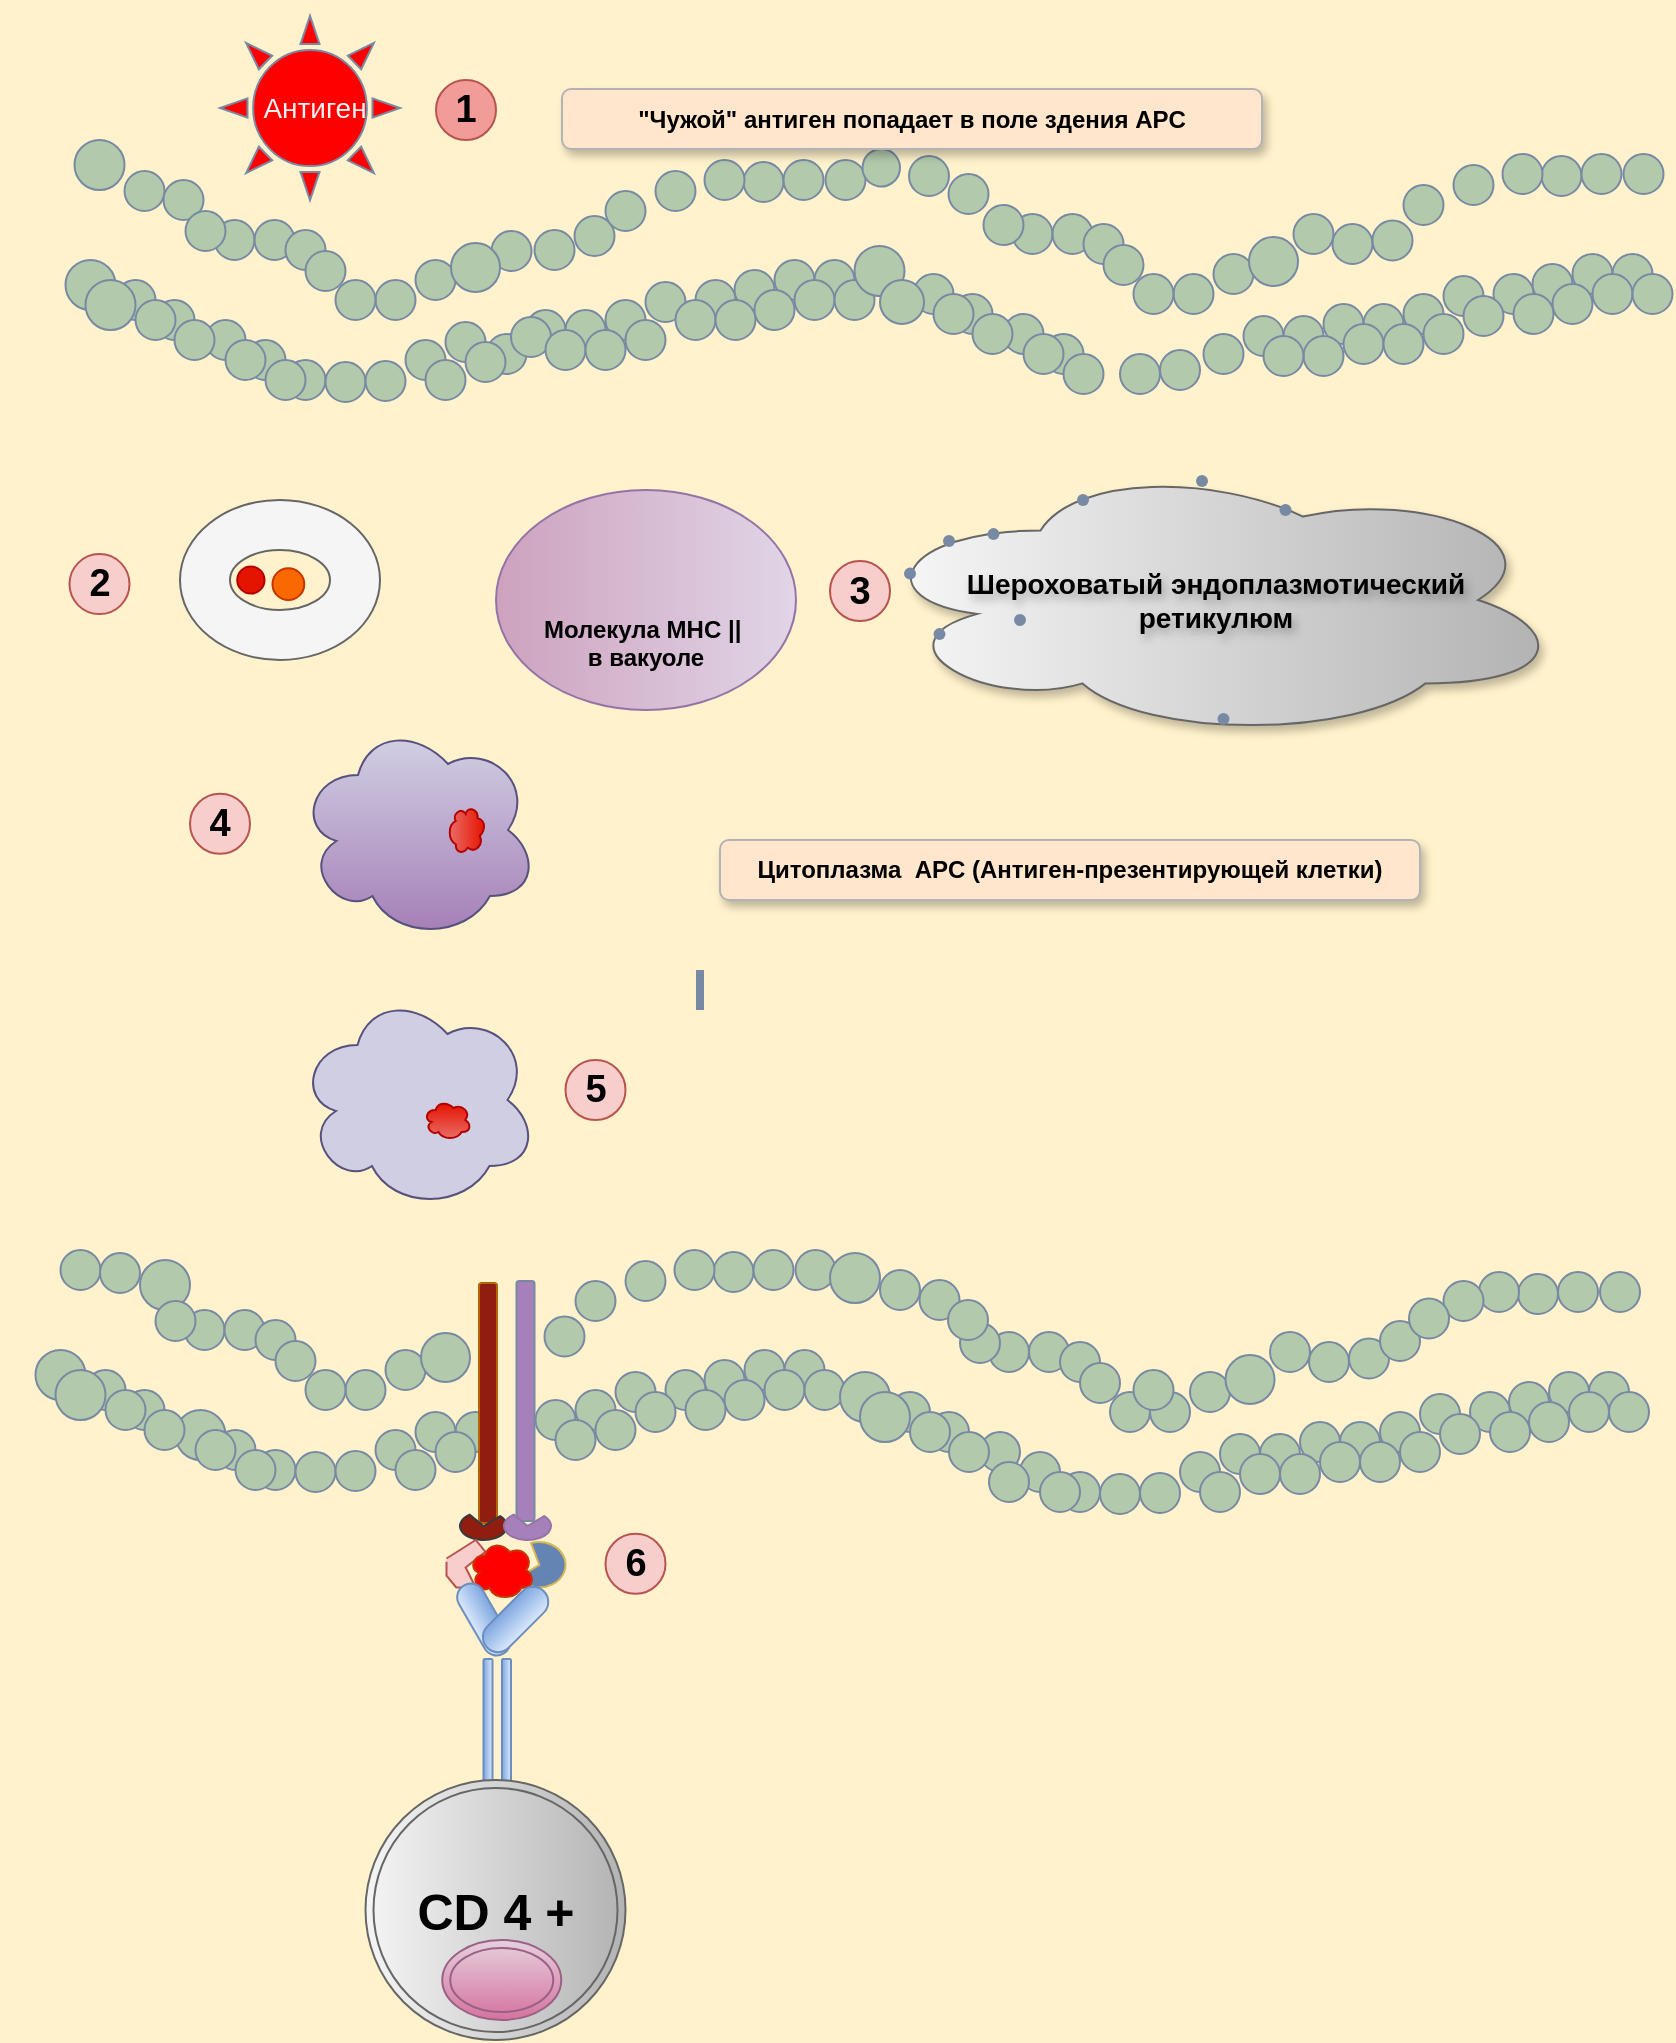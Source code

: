 <mxfile version="24.4.4" type="github">
  <diagram name="Page-1" id="I0w_Y1SDjQplal9jRkme">
    <mxGraphModel dx="1060" dy="614" grid="1" gridSize="10" guides="1" tooltips="1" connect="1" arrows="1" fold="1" page="1" pageScale="1" pageWidth="850" pageHeight="1100" background="#FFF2CC" math="0" shadow="0">
      <root>
        <mxCell id="0" />
        <mxCell id="1" parent="0" />
        <mxCell id="4T7Pvb7bkrj_Sx7_u97C-60" value="" style="shape=image;html=1;verticalAlign=top;verticalLabelPosition=bottom;labelBackgroundColor=none;imageAspect=0;aspect=fixed;image=https://cdn2.iconfinder.com/data/icons/css-vol-3/24/shape-zigzag-128.png;direction=north;fillColor=#B2C9AB;strokeColor=#788AA3;fontColor=#46495D;" vertex="1" parent="1">
          <mxGeometry x="47.25" y="95" width="20" height="20" as="geometry" />
        </mxCell>
        <mxCell id="4T7Pvb7bkrj_Sx7_u97C-64" value="" style="ellipse;whiteSpace=wrap;html=1;aspect=fixed;fillColor=#B2C9AB;strokeColor=#788AA3;labelBackgroundColor=none;fontColor=#46495D;" vertex="1" parent="1">
          <mxGeometry x="37.25" y="70" width="25" height="25" as="geometry" />
        </mxCell>
        <mxCell id="4T7Pvb7bkrj_Sx7_u97C-87" value="" style="shape=image;html=1;verticalAlign=top;verticalLabelPosition=bottom;labelBackgroundColor=none;imageAspect=0;aspect=fixed;image=https://cdn2.iconfinder.com/data/icons/css-vol-3/24/shape-zigzag-128.png;direction=north;fillColor=#B2C9AB;strokeColor=#788AA3;fontColor=#46495D;" vertex="1" parent="1">
          <mxGeometry x="NaN" y="NaN" height="NaN" as="geometry" />
        </mxCell>
        <mxCell id="4T7Pvb7bkrj_Sx7_u97C-98" value="" style="shape=image;html=1;verticalAlign=top;verticalLabelPosition=bottom;labelBackgroundColor=none;imageAspect=0;aspect=fixed;image=https://cdn2.iconfinder.com/data/icons/css-vol-3/24/shape-zigzag-128.png;direction=south;imageBackground=none;fillColor=#B2C9AB;strokeColor=#788AA3;fontColor=#46495D;" vertex="1" parent="1">
          <mxGeometry x="37.25" y="95" width="20" height="20" as="geometry" />
        </mxCell>
        <mxCell id="4T7Pvb7bkrj_Sx7_u97C-101" value="" style="ellipse;whiteSpace=wrap;html=1;aspect=fixed;fillColor=#B2C9AB;strokeColor=#788AA3;labelBackgroundColor=none;fontColor=#46495D;" vertex="1" parent="1">
          <mxGeometry x="107.25" y="110" width="20" height="20" as="geometry" />
        </mxCell>
        <mxCell id="4T7Pvb7bkrj_Sx7_u97C-102" value="" style="ellipse;whiteSpace=wrap;html=1;aspect=fixed;fillColor=#B2C9AB;strokeColor=#788AA3;labelBackgroundColor=none;fontColor=#46495D;" vertex="1" parent="1">
          <mxGeometry x="127.25" y="110" width="20" height="20" as="geometry" />
        </mxCell>
        <mxCell id="4T7Pvb7bkrj_Sx7_u97C-103" value="" style="ellipse;whiteSpace=wrap;html=1;aspect=fixed;fillColor=#B2C9AB;strokeColor=#788AA3;labelBackgroundColor=none;fontColor=#46495D;" vertex="1" parent="1">
          <mxGeometry x="142.75" y="115" width="20" height="20" as="geometry" />
        </mxCell>
        <mxCell id="4T7Pvb7bkrj_Sx7_u97C-104" value="" style="ellipse;whiteSpace=wrap;html=1;aspect=fixed;fillColor=#B2C9AB;strokeColor=#788AA3;labelBackgroundColor=none;fontColor=#46495D;" vertex="1" parent="1">
          <mxGeometry x="207.75" y="130" width="20" height="20" as="geometry" />
        </mxCell>
        <mxCell id="4T7Pvb7bkrj_Sx7_u97C-105" value="" style="ellipse;whiteSpace=wrap;html=1;aspect=fixed;fillColor=#B2C9AB;strokeColor=#788AA3;labelBackgroundColor=none;fontColor=#46495D;" vertex="1" parent="1">
          <mxGeometry x="245.75" y="115.5" width="20" height="20" as="geometry" />
        </mxCell>
        <mxCell id="4T7Pvb7bkrj_Sx7_u97C-106" value="" style="ellipse;whiteSpace=wrap;html=1;aspect=fixed;fillColor=#B2C9AB;strokeColor=#788AA3;labelBackgroundColor=none;fontColor=#46495D;" vertex="1" parent="1">
          <mxGeometry x="225.5" y="121.5" width="24.5" height="24.5" as="geometry" />
        </mxCell>
        <mxCell id="4T7Pvb7bkrj_Sx7_u97C-107" value="" style="ellipse;whiteSpace=wrap;html=1;aspect=fixed;fillColor=#B2C9AB;fontColor=#46495D;strokeColor=#788AA3;labelBackgroundColor=none;" vertex="1" parent="1">
          <mxGeometry x="267.25" y="115" width="20" height="20" as="geometry" />
        </mxCell>
        <mxCell id="4T7Pvb7bkrj_Sx7_u97C-108" value="" style="ellipse;whiteSpace=wrap;html=1;aspect=fixed;fillColor=#B2C9AB;strokeColor=#788AA3;labelBackgroundColor=none;fontColor=#46495D;" vertex="1" parent="1">
          <mxGeometry x="287.25" y="108" width="20" height="20" as="geometry" />
        </mxCell>
        <mxCell id="4T7Pvb7bkrj_Sx7_u97C-109" value="" style="ellipse;whiteSpace=wrap;html=1;aspect=fixed;fillColor=#B2C9AB;strokeColor=#788AA3;labelBackgroundColor=none;fontColor=#46495D;" vertex="1" parent="1">
          <mxGeometry x="302.75" y="95.5" width="20" height="20" as="geometry" />
        </mxCell>
        <mxCell id="4T7Pvb7bkrj_Sx7_u97C-110" value="" style="ellipse;whiteSpace=wrap;html=1;aspect=fixed;fillColor=#B2C9AB;strokeColor=#788AA3;labelBackgroundColor=none;fontColor=#46495D;" vertex="1" parent="1">
          <mxGeometry x="371.75" y="81" width="20" height="20" as="geometry" />
        </mxCell>
        <mxCell id="4T7Pvb7bkrj_Sx7_u97C-111" value="" style="ellipse;whiteSpace=wrap;html=1;aspect=fixed;fillColor=#B2C9AB;strokeColor=#788AA3;labelBackgroundColor=none;fontColor=#46495D;" vertex="1" parent="1">
          <mxGeometry x="327.75" y="85.5" width="20" height="20" as="geometry" />
        </mxCell>
        <mxCell id="4T7Pvb7bkrj_Sx7_u97C-112" value="" style="ellipse;whiteSpace=wrap;html=1;aspect=fixed;fillColor=#B2C9AB;strokeColor=#788AA3;labelBackgroundColor=none;fontColor=#46495D;" vertex="1" parent="1">
          <mxGeometry x="352.25" y="80" width="20" height="20" as="geometry" />
        </mxCell>
        <mxCell id="4T7Pvb7bkrj_Sx7_u97C-113" value="" style="ellipse;whiteSpace=wrap;html=1;aspect=fixed;fillColor=#B2C9AB;strokeColor=#788AA3;labelBackgroundColor=none;fontColor=#46495D;" vertex="1" parent="1">
          <mxGeometry x="391.75" y="80" width="20" height="20" as="geometry" />
        </mxCell>
        <mxCell id="4T7Pvb7bkrj_Sx7_u97C-114" value="" style="ellipse;whiteSpace=wrap;html=1;aspect=fixed;fillColor=#B2C9AB;strokeColor=#788AA3;labelBackgroundColor=none;fontColor=#46495D;" vertex="1" parent="1">
          <mxGeometry x="412.75" y="80" width="20" height="20" as="geometry" />
        </mxCell>
        <mxCell id="4T7Pvb7bkrj_Sx7_u97C-117" value="" style="shape=image;html=1;verticalAlign=top;verticalLabelPosition=bottom;labelBackgroundColor=none;imageAspect=0;aspect=fixed;image=https://cdn2.iconfinder.com/data/icons/css-vol-3/24/shape-zigzag-128.png;direction=north;fillColor=#B2C9AB;strokeColor=#788AA3;fontColor=#46495D;" vertex="1" parent="1">
          <mxGeometry x="126.25" y="130" width="20" height="20" as="geometry" />
        </mxCell>
        <mxCell id="4T7Pvb7bkrj_Sx7_u97C-118" value="" style="shape=image;html=1;verticalAlign=top;verticalLabelPosition=bottom;labelBackgroundColor=none;imageAspect=0;aspect=fixed;image=https://cdn2.iconfinder.com/data/icons/css-vol-3/24/shape-zigzag-128.png;direction=north;fillColor=#B2C9AB;strokeColor=#788AA3;fontColor=#46495D;" vertex="1" parent="1">
          <mxGeometry x="141.75" y="135" width="20" height="20" as="geometry" />
        </mxCell>
        <mxCell id="4T7Pvb7bkrj_Sx7_u97C-119" value="" style="shape=image;html=1;verticalAlign=top;verticalLabelPosition=bottom;labelBackgroundColor=none;imageAspect=0;aspect=fixed;image=https://cdn2.iconfinder.com/data/icons/css-vol-3/24/shape-zigzag-128.png;direction=north;fillColor=#B2C9AB;strokeColor=#788AA3;fontColor=#46495D;" vertex="1" parent="1">
          <mxGeometry x="122.75" y="130" width="19" height="19" as="geometry" />
        </mxCell>
        <mxCell id="4T7Pvb7bkrj_Sx7_u97C-120" value="" style="shape=image;html=1;verticalAlign=top;verticalLabelPosition=bottom;labelBackgroundColor=none;imageAspect=0;aspect=fixed;image=https://cdn2.iconfinder.com/data/icons/css-vol-3/24/shape-zigzag-128.png;direction=north;fillColor=#B2C9AB;strokeColor=#788AA3;fontColor=#46495D;" vertex="1" parent="1">
          <mxGeometry x="137.25" y="135" width="20" height="20" as="geometry" />
        </mxCell>
        <mxCell id="4T7Pvb7bkrj_Sx7_u97C-123" value="" style="shape=image;html=1;verticalAlign=top;verticalLabelPosition=bottom;labelBackgroundColor=none;imageAspect=0;aspect=fixed;image=https://cdn2.iconfinder.com/data/icons/css-vol-3/24/shape-zigzag-128.png;direction=north;fillColor=#B2C9AB;strokeColor=#788AA3;fontColor=#46495D;" vertex="1" parent="1">
          <mxGeometry x="162.75" y="135" width="20" height="20" as="geometry" />
        </mxCell>
        <mxCell id="4T7Pvb7bkrj_Sx7_u97C-126" value="" style="shape=image;html=1;verticalAlign=top;verticalLabelPosition=bottom;labelBackgroundColor=none;imageAspect=0;aspect=fixed;image=https://cdn2.iconfinder.com/data/icons/css-vol-3/24/shape-zigzag-128.png;direction=north;fillColor=#B2C9AB;strokeColor=#788AA3;fontColor=#46495D;" vertex="1" parent="1">
          <mxGeometry x="57.25" y="100" width="20" height="20" as="geometry" />
        </mxCell>
        <mxCell id="4T7Pvb7bkrj_Sx7_u97C-134" value="" style="ellipse;whiteSpace=wrap;html=1;aspect=fixed;direction=south;fillColor=#B2C9AB;strokeColor=#788AA3;labelBackgroundColor=none;fontColor=#46495D;" vertex="1" parent="1">
          <mxGeometry x="62.25" y="85.5" width="20" height="20" as="geometry" />
        </mxCell>
        <mxCell id="4T7Pvb7bkrj_Sx7_u97C-135" value="" style="shape=image;html=1;verticalAlign=top;verticalLabelPosition=bottom;labelBackgroundColor=none;imageAspect=0;aspect=fixed;image=https://cdn2.iconfinder.com/data/icons/css-vol-3/24/shape-zigzag-128.png;direction=north;fillColor=#B2C9AB;strokeColor=#788AA3;fontColor=#46495D;" vertex="1" parent="1">
          <mxGeometry x="77.25" y="100" width="20" height="20" as="geometry" />
        </mxCell>
        <mxCell id="4T7Pvb7bkrj_Sx7_u97C-136" value="" style="shape=image;html=1;verticalAlign=top;verticalLabelPosition=bottom;labelBackgroundColor=none;imageAspect=0;aspect=fixed;image=https://cdn2.iconfinder.com/data/icons/css-vol-3/24/shape-zigzag-128.png;direction=north;fillColor=#B2C9AB;strokeColor=#788AA3;fontColor=#46495D;" vertex="1" parent="1">
          <mxGeometry x="62.75" y="106" width="20" height="20" as="geometry" />
        </mxCell>
        <mxCell id="4T7Pvb7bkrj_Sx7_u97C-137" value="" style="ellipse;whiteSpace=wrap;html=1;aspect=fixed;fillColor=#B2C9AB;strokeColor=#788AA3;labelBackgroundColor=none;fontColor=#46495D;" vertex="1" parent="1">
          <mxGeometry x="81.75" y="90" width="20" height="20" as="geometry" />
        </mxCell>
        <mxCell id="4T7Pvb7bkrj_Sx7_u97C-138" value="" style="shape=image;html=1;verticalAlign=top;verticalLabelPosition=bottom;labelBackgroundColor=none;imageAspect=0;aspect=fixed;image=https://cdn2.iconfinder.com/data/icons/css-vol-3/24/shape-zigzag-128.png;direction=north;fillColor=#B2C9AB;strokeColor=#788AA3;fontColor=#46495D;" vertex="1" parent="1">
          <mxGeometry x="82.75" y="111" width="20" height="20" as="geometry" />
        </mxCell>
        <mxCell id="4T7Pvb7bkrj_Sx7_u97C-139" value="" style="shape=image;html=1;verticalAlign=top;verticalLabelPosition=bottom;labelBackgroundColor=none;imageAspect=0;aspect=fixed;image=https://cdn2.iconfinder.com/data/icons/css-vol-3/24/shape-zigzag-128.png;direction=north;fillColor=#B2C9AB;strokeColor=#788AA3;fontColor=#46495D;" vertex="1" parent="1">
          <mxGeometry x="77.75" y="115" width="15" height="15" as="geometry" />
        </mxCell>
        <mxCell id="4T7Pvb7bkrj_Sx7_u97C-145" value="" style="ellipse;whiteSpace=wrap;html=1;aspect=fixed;fillColor=#B2C9AB;strokeColor=#788AA3;labelBackgroundColor=none;fontColor=#46495D;" vertex="1" parent="1">
          <mxGeometry x="152.75" y="125.5" width="20" height="20" as="geometry" />
        </mxCell>
        <mxCell id="4T7Pvb7bkrj_Sx7_u97C-156" value="" style="shape=image;html=1;verticalAlign=top;verticalLabelPosition=bottom;labelBackgroundColor=none;imageAspect=0;aspect=fixed;image=https://cdn2.iconfinder.com/data/icons/css-vol-3/24/shape-zigzag-128.png;direction=south;fillColor=#B2C9AB;strokeColor=#788AA3;fontColor=#46495D;" vertex="1" parent="1">
          <mxGeometry x="227.75" y="145" width="20" height="20" as="geometry" />
        </mxCell>
        <mxCell id="4T7Pvb7bkrj_Sx7_u97C-159" value="" style="shape=image;html=1;verticalAlign=top;verticalLabelPosition=bottom;labelBackgroundColor=none;imageAspect=0;aspect=fixed;image=https://cdn2.iconfinder.com/data/icons/css-vol-3/24/shape-zigzag-128.png;direction=south;fillColor=#B2C9AB;strokeColor=#788AA3;fontColor=#46495D;" vertex="1" parent="1">
          <mxGeometry x="257.75" y="122.5" width="20" height="20" as="geometry" />
        </mxCell>
        <mxCell id="4T7Pvb7bkrj_Sx7_u97C-160" value="" style="shape=image;html=1;verticalAlign=top;verticalLabelPosition=bottom;labelBackgroundColor=none;imageAspect=0;aspect=fixed;image=https://cdn2.iconfinder.com/data/icons/css-vol-3/24/shape-zigzag-128.png;direction=south;fillColor=#B2C9AB;strokeColor=#788AA3;fontColor=#46495D;" vertex="1" parent="1">
          <mxGeometry x="247.75" y="126" width="20" height="20" as="geometry" />
        </mxCell>
        <mxCell id="4T7Pvb7bkrj_Sx7_u97C-166" value="" style="shape=image;html=1;verticalAlign=top;verticalLabelPosition=bottom;labelBackgroundColor=none;imageAspect=0;aspect=fixed;image=https://cdn2.iconfinder.com/data/icons/css-vol-3/24/shape-zigzag-128.png;direction=south;fillColor=#B2C9AB;strokeColor=#788AA3;fontColor=#46495D;" vertex="1" parent="1">
          <mxGeometry x="302.75" y="113.25" width="20" height="20" as="geometry" />
        </mxCell>
        <mxCell id="4T7Pvb7bkrj_Sx7_u97C-167" value="" style="shape=image;html=1;verticalAlign=top;verticalLabelPosition=bottom;labelBackgroundColor=none;imageAspect=0;aspect=fixed;image=https://cdn2.iconfinder.com/data/icons/css-vol-3/24/shape-zigzag-128.png;direction=south;fillColor=#B2C9AB;strokeColor=#788AA3;fontColor=#46495D;" vertex="1" parent="1">
          <mxGeometry x="317.25" y="101" width="20" height="20" as="geometry" />
        </mxCell>
        <mxCell id="4T7Pvb7bkrj_Sx7_u97C-168" value="" style="shape=image;html=1;verticalAlign=top;verticalLabelPosition=bottom;labelBackgroundColor=none;imageAspect=0;aspect=fixed;image=https://cdn2.iconfinder.com/data/icons/css-vol-3/24/shape-zigzag-128.png;direction=south;fillColor=#B2C9AB;strokeColor=#788AA3;fontColor=#46495D;" vertex="1" parent="1">
          <mxGeometry x="327.75" y="105" width="20" height="20" as="geometry" />
        </mxCell>
        <mxCell id="4T7Pvb7bkrj_Sx7_u97C-170" value="" style="shape=image;html=1;verticalAlign=top;verticalLabelPosition=bottom;labelBackgroundColor=none;imageAspect=0;aspect=fixed;image=https://cdn2.iconfinder.com/data/icons/css-vol-3/24/shape-zigzag-128.png;direction=south;fillColor=#B2C9AB;strokeColor=#788AA3;fontColor=#46495D;" vertex="1" parent="1">
          <mxGeometry x="372.75" y="100" width="20" height="20" as="geometry" />
        </mxCell>
        <mxCell id="4T7Pvb7bkrj_Sx7_u97C-171" value="" style="shape=image;html=1;verticalAlign=top;verticalLabelPosition=bottom;labelBackgroundColor=none;imageAspect=0;aspect=fixed;image=https://cdn2.iconfinder.com/data/icons/css-vol-3/24/shape-zigzag-128.png;direction=south;fillColor=#B2C9AB;strokeColor=#788AA3;fontColor=#46495D;" vertex="1" parent="1">
          <mxGeometry x="347.25" y="100" width="20" height="20" as="geometry" />
        </mxCell>
        <mxCell id="4T7Pvb7bkrj_Sx7_u97C-172" value="" style="shape=image;html=1;verticalAlign=top;verticalLabelPosition=bottom;labelBackgroundColor=none;imageAspect=0;aspect=fixed;image=https://cdn2.iconfinder.com/data/icons/css-vol-3/24/shape-zigzag-128.png;direction=south;fillColor=#B2C9AB;strokeColor=#788AA3;fontColor=#46495D;" vertex="1" parent="1">
          <mxGeometry x="342.75" y="115.5" width="14.5" height="14.5" as="geometry" />
        </mxCell>
        <mxCell id="4T7Pvb7bkrj_Sx7_u97C-175" value="" style="edgeStyle=none;rounded=0;orthogonalLoop=1;jettySize=auto;html=1;labelBackgroundColor=none;strokeColor=#788AA3;fontColor=default;" edge="1" parent="1" source="4T7Pvb7bkrj_Sx7_u97C-173" target="4T7Pvb7bkrj_Sx7_u97C-174">
          <mxGeometry relative="1" as="geometry" />
        </mxCell>
        <mxCell id="4T7Pvb7bkrj_Sx7_u97C-173" value="" style="shape=image;html=1;verticalAlign=top;verticalLabelPosition=bottom;labelBackgroundColor=none;imageAspect=0;aspect=fixed;image=https://cdn2.iconfinder.com/data/icons/css-vol-3/24/shape-zigzag-128.png;direction=south;fillColor=#B2C9AB;strokeColor=#788AA3;fontColor=#46495D;" vertex="1" parent="1">
          <mxGeometry x="352.25" y="100" width="20" height="20" as="geometry" />
        </mxCell>
        <mxCell id="4T7Pvb7bkrj_Sx7_u97C-174" value="" style="shape=image;html=1;verticalAlign=top;verticalLabelPosition=bottom;labelBackgroundColor=none;imageAspect=0;aspect=fixed;image=https://cdn2.iconfinder.com/data/icons/css-vol-3/24/shape-zigzag-128.png;direction=south;fillColor=#B2C9AB;strokeColor=#788AA3;fontColor=#46495D;" vertex="1" parent="1">
          <mxGeometry x="352.25" y="100" width="20" height="20" as="geometry" />
        </mxCell>
        <mxCell id="4T7Pvb7bkrj_Sx7_u97C-177" value="" style="shape=image;html=1;verticalAlign=top;verticalLabelPosition=bottom;labelBackgroundColor=none;imageAspect=0;aspect=fixed;image=https://cdn2.iconfinder.com/data/icons/css-vol-3/24/shape-zigzag-128.png;direction=south;fillColor=#B2C9AB;strokeColor=#788AA3;fontColor=#46495D;" vertex="1" parent="1">
          <mxGeometry x="367.25" y="100" width="20" height="20" as="geometry" />
        </mxCell>
        <mxCell id="4T7Pvb7bkrj_Sx7_u97C-179" value="" style="shape=image;html=1;verticalAlign=top;verticalLabelPosition=bottom;labelBackgroundColor=none;imageAspect=0;aspect=fixed;image=https://cdn2.iconfinder.com/data/icons/css-vol-3/24/shape-zigzag-128.png;direction=south;fillColor=#B2C9AB;strokeColor=#788AA3;fontColor=#46495D;" vertex="1" parent="1">
          <mxGeometry x="392.75" y="100" width="20" height="20" as="geometry" />
        </mxCell>
        <mxCell id="4T7Pvb7bkrj_Sx7_u97C-182" value="" style="shape=image;html=1;verticalAlign=top;verticalLabelPosition=bottom;labelBackgroundColor=none;imageAspect=0;aspect=fixed;image=https://cdn2.iconfinder.com/data/icons/css-vol-3/24/shape-zigzag-128.png;direction=south;fillColor=#B2C9AB;strokeColor=#788AA3;fontColor=#46495D;" vertex="1" parent="1">
          <mxGeometry x="397.25" y="100" width="20" height="20" as="geometry" />
        </mxCell>
        <mxCell id="4T7Pvb7bkrj_Sx7_u97C-183" value="" style="shape=image;html=1;verticalAlign=top;verticalLabelPosition=bottom;labelBackgroundColor=none;imageAspect=0;aspect=fixed;image=https://cdn2.iconfinder.com/data/icons/css-vol-3/24/shape-zigzag-128.png;direction=south;fillColor=#B2C9AB;strokeColor=#788AA3;fontColor=#46495D;" vertex="1" parent="1">
          <mxGeometry x="411.75" y="100" width="20" height="20" as="geometry" />
        </mxCell>
        <mxCell id="4T7Pvb7bkrj_Sx7_u97C-194" value="" style="shape=image;html=1;verticalAlign=top;verticalLabelPosition=bottom;labelBackgroundColor=none;imageAspect=0;aspect=fixed;image=https://cdn2.iconfinder.com/data/icons/css-vol-3/24/shape-zigzag-128.png;direction=north;fillColor=#B2C9AB;strokeColor=#788AA3;fontColor=#46495D;" vertex="1" parent="1">
          <mxGeometry x="417.25" y="100" width="20" height="20" as="geometry" />
        </mxCell>
        <mxCell id="4T7Pvb7bkrj_Sx7_u97C-195" value="" style="shape=image;html=1;verticalAlign=top;verticalLabelPosition=bottom;labelBackgroundColor=none;imageAspect=0;aspect=fixed;image=https://cdn2.iconfinder.com/data/icons/css-vol-3/24/shape-zigzag-128.png;direction=north;fillColor=#B2C9AB;strokeColor=#788AA3;fontColor=#46495D;" vertex="1" parent="1">
          <mxGeometry x="312.75" y="115.5" width="20" height="20" as="geometry" />
        </mxCell>
        <mxCell id="4T7Pvb7bkrj_Sx7_u97C-196" style="edgeStyle=none;rounded=0;orthogonalLoop=1;jettySize=auto;html=1;exitX=0;exitY=0.5;exitDx=0;exitDy=0;labelBackgroundColor=none;strokeColor=#788AA3;fontColor=default;" edge="1" parent="1">
          <mxGeometry relative="1" as="geometry">
            <mxPoint x="259.75" y="153.5" as="sourcePoint" />
            <mxPoint x="259.75" y="153.5" as="targetPoint" />
          </mxGeometry>
        </mxCell>
        <mxCell id="4T7Pvb7bkrj_Sx7_u97C-198" value="" style="shape=image;html=1;verticalAlign=top;verticalLabelPosition=bottom;labelBackgroundColor=none;imageAspect=0;aspect=fixed;image=https://cdn2.iconfinder.com/data/icons/css-vol-3/24/shape-zigzag-128.png;direction=south;fillColor=#B2C9AB;strokeColor=#788AA3;fontColor=#46495D;" vertex="1" parent="1">
          <mxGeometry x="152.75" y="142.5" width="20" height="20" as="geometry" />
        </mxCell>
        <mxCell id="4T7Pvb7bkrj_Sx7_u97C-380" value="" style="shape=image;html=1;verticalAlign=top;verticalLabelPosition=bottom;labelBackgroundColor=none;imageAspect=0;aspect=fixed;image=https://cdn2.iconfinder.com/data/icons/css-vol-3/24/shape-zigzag-128.png;direction=north;fillColor=#B2C9AB;strokeColor=#788AA3;fontColor=#46495D;" vertex="1" parent="1">
          <mxGeometry x="42.75" y="110" width="20" height="20" as="geometry" />
        </mxCell>
        <mxCell id="4T7Pvb7bkrj_Sx7_u97C-381" value="" style="ellipse;whiteSpace=wrap;html=1;aspect=fixed;fillColor=#B2C9AB;strokeColor=#788AA3;labelBackgroundColor=none;fontColor=#46495D;" vertex="1" parent="1">
          <mxGeometry x="32.75" y="130" width="25" height="25" as="geometry" />
        </mxCell>
        <mxCell id="4T7Pvb7bkrj_Sx7_u97C-382" value="" style="shape=image;html=1;verticalAlign=top;verticalLabelPosition=bottom;labelBackgroundColor=none;imageAspect=0;aspect=fixed;image=https://cdn2.iconfinder.com/data/icons/css-vol-3/24/shape-zigzag-128.png;direction=south;fillColor=#B2C9AB;strokeColor=#788AA3;fontColor=#46495D;" vertex="1" parent="1">
          <mxGeometry x="37.25" y="115" width="20" height="20" as="geometry" />
        </mxCell>
        <mxCell id="4T7Pvb7bkrj_Sx7_u97C-383" value="" style="shape=image;html=1;verticalAlign=top;verticalLabelPosition=bottom;labelBackgroundColor=none;imageAspect=0;aspect=fixed;image=https://cdn2.iconfinder.com/data/icons/css-vol-3/24/shape-zigzag-128.png;direction=south;fillColor=#B2C9AB;strokeColor=#788AA3;fontColor=#46495D;" vertex="1" parent="1">
          <mxGeometry x="107.25" y="142" width="19" height="19" as="geometry" />
        </mxCell>
        <mxCell id="4T7Pvb7bkrj_Sx7_u97C-384" value="" style="ellipse;whiteSpace=wrap;html=1;aspect=fixed;labelBackgroundColor=none;fillColor=#B2C9AB;strokeColor=#788AA3;fontColor=#46495D;" vertex="1" parent="1">
          <mxGeometry x="102.75" y="160" width="20" height="20" as="geometry" />
        </mxCell>
        <mxCell id="4T7Pvb7bkrj_Sx7_u97C-385" value="" style="ellipse;whiteSpace=wrap;html=1;aspect=fixed;labelBackgroundColor=none;fillColor=#B2C9AB;strokeColor=#788AA3;fontColor=#46495D;" vertex="1" parent="1">
          <mxGeometry x="122.75" y="170" width="20" height="20" as="geometry" />
        </mxCell>
        <mxCell id="4T7Pvb7bkrj_Sx7_u97C-386" value="" style="ellipse;whiteSpace=wrap;html=1;aspect=fixed;fillColor=#B2C9AB;strokeColor=#788AA3;labelBackgroundColor=none;fontColor=#46495D;" vertex="1" parent="1">
          <mxGeometry x="142.75" y="180" width="20" height="20" as="geometry" />
        </mxCell>
        <mxCell id="4T7Pvb7bkrj_Sx7_u97C-387" value="" style="ellipse;whiteSpace=wrap;html=1;aspect=fixed;fillColor=#B2C9AB;strokeColor=#788AA3;labelBackgroundColor=none;fontColor=#46495D;" vertex="1" parent="1">
          <mxGeometry x="202.75" y="170" width="20" height="20" as="geometry" />
        </mxCell>
        <mxCell id="4T7Pvb7bkrj_Sx7_u97C-388" value="" style="ellipse;whiteSpace=wrap;html=1;aspect=fixed;fillColor=#B2C9AB;strokeColor=#788AA3;labelBackgroundColor=none;fontColor=#46495D;" vertex="1" parent="1">
          <mxGeometry x="243.25" y="167" width="20" height="20" as="geometry" />
        </mxCell>
        <mxCell id="4T7Pvb7bkrj_Sx7_u97C-389" value="" style="ellipse;whiteSpace=wrap;html=1;aspect=fixed;fillColor=#B2C9AB;strokeColor=#788AA3;labelBackgroundColor=none;fontColor=#46495D;" vertex="1" parent="1">
          <mxGeometry x="222.75" y="161" width="20" height="20" as="geometry" />
        </mxCell>
        <mxCell id="4T7Pvb7bkrj_Sx7_u97C-390" value="" style="ellipse;whiteSpace=wrap;html=1;aspect=fixed;labelBackgroundColor=none;fillColor=#B2C9AB;strokeColor=#788AA3;fontColor=#46495D;" vertex="1" parent="1">
          <mxGeometry x="262.75" y="155" width="20" height="20" as="geometry" />
        </mxCell>
        <mxCell id="4T7Pvb7bkrj_Sx7_u97C-391" value="" style="ellipse;whiteSpace=wrap;html=1;aspect=fixed;labelBackgroundColor=none;fillColor=#B2C9AB;strokeColor=#788AA3;fontColor=#46495D;" vertex="1" parent="1">
          <mxGeometry x="282.75" y="155" width="20" height="20" as="geometry" />
        </mxCell>
        <mxCell id="4T7Pvb7bkrj_Sx7_u97C-392" value="" style="ellipse;whiteSpace=wrap;html=1;aspect=fixed;labelBackgroundColor=none;fillColor=#B2C9AB;strokeColor=#788AA3;fontColor=#46495D;" vertex="1" parent="1">
          <mxGeometry x="302.75" y="150" width="20" height="20" as="geometry" />
        </mxCell>
        <mxCell id="4T7Pvb7bkrj_Sx7_u97C-393" value="" style="ellipse;whiteSpace=wrap;html=1;aspect=fixed;labelBackgroundColor=none;fillColor=#B2C9AB;strokeColor=#788AA3;fontColor=#46495D;" vertex="1" parent="1">
          <mxGeometry x="367.25" y="135" width="20" height="20" as="geometry" />
        </mxCell>
        <mxCell id="4T7Pvb7bkrj_Sx7_u97C-394" value="" style="ellipse;whiteSpace=wrap;html=1;aspect=fixed;fillColor=#B2C9AB;strokeColor=#788AA3;labelBackgroundColor=none;fontColor=#46495D;" vertex="1" parent="1">
          <mxGeometry x="322.75" y="141" width="20" height="20" as="geometry" />
        </mxCell>
        <mxCell id="4T7Pvb7bkrj_Sx7_u97C-395" value="" style="ellipse;whiteSpace=wrap;html=1;aspect=fixed;labelBackgroundColor=none;fillColor=#B2C9AB;strokeColor=#788AA3;fontColor=#46495D;" vertex="1" parent="1">
          <mxGeometry x="347.75" y="140" width="20" height="20" as="geometry" />
        </mxCell>
        <mxCell id="4T7Pvb7bkrj_Sx7_u97C-396" value="" style="ellipse;whiteSpace=wrap;html=1;aspect=fixed;labelBackgroundColor=none;fillColor=#B2C9AB;strokeColor=#788AA3;fontColor=#46495D;" vertex="1" parent="1">
          <mxGeometry x="387.25" y="130" width="20" height="20" as="geometry" />
        </mxCell>
        <mxCell id="4T7Pvb7bkrj_Sx7_u97C-397" value="" style="ellipse;whiteSpace=wrap;html=1;aspect=fixed;labelBackgroundColor=none;fillColor=#B2C9AB;strokeColor=#788AA3;fontColor=#46495D;" vertex="1" parent="1">
          <mxGeometry x="407.25" y="130" width="20" height="20" as="geometry" />
        </mxCell>
        <mxCell id="4T7Pvb7bkrj_Sx7_u97C-398" value="" style="shape=image;html=1;verticalAlign=top;verticalLabelPosition=bottom;labelBackgroundColor=none;imageAspect=0;aspect=fixed;image=https://cdn2.iconfinder.com/data/icons/css-vol-3/24/shape-zigzag-128.png;direction=north;fillColor=#B2C9AB;strokeColor=#788AA3;fontColor=#46495D;" vertex="1" parent="1">
          <mxGeometry x="102.75" y="140" width="20" height="20" as="geometry" />
        </mxCell>
        <mxCell id="4T7Pvb7bkrj_Sx7_u97C-399" value="" style="shape=image;html=1;verticalAlign=top;verticalLabelPosition=bottom;labelBackgroundColor=none;imageAspect=0;aspect=fixed;image=https://cdn2.iconfinder.com/data/icons/css-vol-3/24/shape-zigzag-128.png;direction=north;fillColor=#B2C9AB;strokeColor=#788AA3;fontColor=#46495D;" vertex="1" parent="1">
          <mxGeometry x="126.25" y="150" width="20" height="20" as="geometry" />
        </mxCell>
        <mxCell id="4T7Pvb7bkrj_Sx7_u97C-400" value="" style="shape=image;html=1;verticalAlign=top;verticalLabelPosition=bottom;labelBackgroundColor=none;imageAspect=0;aspect=fixed;image=https://cdn2.iconfinder.com/data/icons/css-vol-3/24/shape-zigzag-128.png;direction=north;fillColor=#B2C9AB;strokeColor=#788AA3;fontColor=#46495D;" vertex="1" parent="1">
          <mxGeometry x="142.75" y="161" width="20" height="20" as="geometry" />
        </mxCell>
        <mxCell id="4T7Pvb7bkrj_Sx7_u97C-401" value="" style="shape=image;html=1;verticalAlign=top;verticalLabelPosition=bottom;labelBackgroundColor=none;imageAspect=0;aspect=fixed;image=https://cdn2.iconfinder.com/data/icons/css-vol-3/24/shape-zigzag-128.png;direction=north;fillColor=#B2C9AB;strokeColor=#788AA3;fontColor=#46495D;" vertex="1" parent="1">
          <mxGeometry x="122.75" y="150" width="20" height="20" as="geometry" />
        </mxCell>
        <mxCell id="4T7Pvb7bkrj_Sx7_u97C-402" value="" style="shape=image;html=1;verticalAlign=top;verticalLabelPosition=bottom;labelBackgroundColor=none;imageAspect=0;aspect=fixed;image=https://cdn2.iconfinder.com/data/icons/css-vol-3/24/shape-zigzag-128.png;direction=north;fillColor=#B2C9AB;strokeColor=#788AA3;fontColor=#46495D;" vertex="1" parent="1">
          <mxGeometry x="146.25" y="160" width="20" height="20" as="geometry" />
        </mxCell>
        <mxCell id="4T7Pvb7bkrj_Sx7_u97C-403" value="" style="shape=image;html=1;verticalAlign=top;verticalLabelPosition=bottom;labelBackgroundColor=none;imageAspect=0;aspect=fixed;image=https://cdn2.iconfinder.com/data/icons/css-vol-3/24/shape-zigzag-128.png;direction=north;fillColor=#B2C9AB;strokeColor=#788AA3;fontColor=#46495D;" vertex="1" parent="1">
          <mxGeometry x="166.25" y="160" width="20" height="20" as="geometry" />
        </mxCell>
        <mxCell id="4T7Pvb7bkrj_Sx7_u97C-404" value="" style="shape=image;html=1;verticalAlign=top;verticalLabelPosition=bottom;labelBackgroundColor=none;imageAspect=0;aspect=fixed;image=https://cdn2.iconfinder.com/data/icons/css-vol-3/24/shape-zigzag-128.png;direction=north;fillColor=#B2C9AB;strokeColor=#788AA3;fontColor=#46495D;" vertex="1" parent="1">
          <mxGeometry x="187.75" y="160" width="20" height="20" as="geometry" />
        </mxCell>
        <mxCell id="4T7Pvb7bkrj_Sx7_u97C-405" value="" style="shape=image;html=1;verticalAlign=top;verticalLabelPosition=bottom;labelBackgroundColor=none;imageAspect=0;aspect=fixed;image=https://cdn2.iconfinder.com/data/icons/css-vol-3/24/shape-zigzag-128.png;direction=south;fillColor=#B2C9AB;strokeColor=#788AA3;fontColor=#46495D;" vertex="1" parent="1">
          <mxGeometry x="181.75" y="160.5" width="21" height="21" as="geometry" />
        </mxCell>
        <mxCell id="4T7Pvb7bkrj_Sx7_u97C-406" value="" style="shape=image;html=1;verticalAlign=top;verticalLabelPosition=bottom;labelBackgroundColor=none;imageAspect=0;aspect=fixed;image=https://cdn2.iconfinder.com/data/icons/css-vol-3/24/shape-zigzag-128.png;direction=north;fillColor=#B2C9AB;strokeColor=#788AA3;fontColor=#46495D;" vertex="1" parent="1">
          <mxGeometry x="52.75" y="121" width="20" height="20" as="geometry" />
        </mxCell>
        <mxCell id="4T7Pvb7bkrj_Sx7_u97C-407" value="" style="ellipse;whiteSpace=wrap;html=1;aspect=fixed;labelBackgroundColor=none;fillColor=#B2C9AB;strokeColor=#788AA3;fontColor=#46495D;" vertex="1" parent="1">
          <mxGeometry x="57.75" y="140" width="20" height="20" as="geometry" />
        </mxCell>
        <mxCell id="4T7Pvb7bkrj_Sx7_u97C-408" value="" style="shape=image;html=1;verticalAlign=top;verticalLabelPosition=bottom;labelBackgroundColor=none;imageAspect=0;aspect=fixed;image=https://cdn2.iconfinder.com/data/icons/css-vol-3/24/shape-zigzag-128.png;direction=north;fillColor=#B2C9AB;strokeColor=#788AA3;fontColor=#46495D;" vertex="1" parent="1">
          <mxGeometry x="62.75" y="121" width="20" height="20" as="geometry" />
        </mxCell>
        <mxCell id="4T7Pvb7bkrj_Sx7_u97C-409" value="" style="ellipse;whiteSpace=wrap;html=1;aspect=fixed;labelBackgroundColor=none;fillColor=#B2C9AB;strokeColor=#788AA3;fontColor=#46495D;" vertex="1" parent="1">
          <mxGeometry x="77.25" y="150" width="20" height="20" as="geometry" />
        </mxCell>
        <mxCell id="4T7Pvb7bkrj_Sx7_u97C-410" value="" style="shape=image;html=1;verticalAlign=top;verticalLabelPosition=bottom;labelBackgroundColor=none;imageAspect=0;aspect=fixed;image=https://cdn2.iconfinder.com/data/icons/css-vol-3/24/shape-zigzag-128.png;direction=north;fillColor=#B2C9AB;strokeColor=#788AA3;fontColor=#46495D;" vertex="1" parent="1">
          <mxGeometry x="82.75" y="132.5" width="20" height="20" as="geometry" />
        </mxCell>
        <mxCell id="4T7Pvb7bkrj_Sx7_u97C-411" value="" style="shape=image;html=1;verticalAlign=top;verticalLabelPosition=bottom;labelBackgroundColor=none;imageAspect=0;aspect=fixed;image=https://cdn2.iconfinder.com/data/icons/css-vol-3/24/shape-zigzag-128.png;direction=north;fillColor=#B2C9AB;strokeColor=#788AA3;fontColor=#46495D;" vertex="1" parent="1">
          <mxGeometry x="77.25" y="130" width="20" height="20" as="geometry" />
        </mxCell>
        <mxCell id="4T7Pvb7bkrj_Sx7_u97C-412" value="" style="ellipse;whiteSpace=wrap;html=1;aspect=fixed;fillColor=#B2C9AB;strokeColor=#788AA3;labelBackgroundColor=none;fontColor=#46495D;" vertex="1" parent="1">
          <mxGeometry x="162.75" y="181" width="20" height="20" as="geometry" />
        </mxCell>
        <mxCell id="4T7Pvb7bkrj_Sx7_u97C-413" value="" style="ellipse;whiteSpace=wrap;html=1;aspect=fixed;fillColor=#B2C9AB;strokeColor=#788AA3;labelBackgroundColor=none;fontColor=#46495D;" vertex="1" parent="1">
          <mxGeometry x="182.75" y="180.5" width="20" height="20" as="geometry" />
        </mxCell>
        <mxCell id="4T7Pvb7bkrj_Sx7_u97C-414" value="" style="shape=image;html=1;verticalAlign=top;verticalLabelPosition=bottom;labelBackgroundColor=none;imageAspect=0;aspect=fixed;image=https://cdn2.iconfinder.com/data/icons/css-vol-3/24/shape-zigzag-128.png;direction=south;fillColor=#B2C9AB;strokeColor=#788AA3;fontColor=#46495D;" vertex="1" parent="1">
          <mxGeometry x="203.75" y="150" width="20" height="20" as="geometry" />
        </mxCell>
        <mxCell id="4T7Pvb7bkrj_Sx7_u97C-415" value="" style="shape=image;html=1;verticalAlign=top;verticalLabelPosition=bottom;labelBackgroundColor=none;imageAspect=0;aspect=fixed;image=https://cdn2.iconfinder.com/data/icons/css-vol-3/24/shape-zigzag-128.png;direction=south;fillColor=#B2C9AB;strokeColor=#788AA3;fontColor=#46495D;" vertex="1" parent="1">
          <mxGeometry x="197.75" y="150" width="20" height="20" as="geometry" />
        </mxCell>
        <mxCell id="4T7Pvb7bkrj_Sx7_u97C-416" value="" style="shape=image;html=1;verticalAlign=top;verticalLabelPosition=bottom;labelBackgroundColor=none;imageAspect=0;aspect=fixed;image=https://cdn2.iconfinder.com/data/icons/css-vol-3/24/shape-zigzag-128.png;direction=south;fillColor=#B2C9AB;strokeColor=#788AA3;fontColor=#46495D;" vertex="1" parent="1">
          <mxGeometry x="237.75" y="142" width="20" height="20" as="geometry" />
        </mxCell>
        <mxCell id="4T7Pvb7bkrj_Sx7_u97C-417" value="" style="shape=image;html=1;verticalAlign=top;verticalLabelPosition=bottom;labelBackgroundColor=none;imageAspect=0;aspect=fixed;image=https://cdn2.iconfinder.com/data/icons/css-vol-3/24/shape-zigzag-128.png;direction=south;fillColor=#B2C9AB;strokeColor=#788AA3;fontColor=#46495D;" vertex="1" parent="1">
          <mxGeometry x="217.75" y="142" width="20" height="20" as="geometry" />
        </mxCell>
        <mxCell id="4T7Pvb7bkrj_Sx7_u97C-418" value="" style="shape=image;html=1;verticalAlign=top;verticalLabelPosition=bottom;labelBackgroundColor=none;imageAspect=0;aspect=fixed;image=https://cdn2.iconfinder.com/data/icons/css-vol-3/24/shape-zigzag-128.png;direction=south;fillColor=#B2C9AB;strokeColor=#788AA3;fontColor=#46495D;" vertex="1" parent="1">
          <mxGeometry x="257.75" y="141.5" width="20" height="20" as="geometry" />
        </mxCell>
        <mxCell id="4T7Pvb7bkrj_Sx7_u97C-419" value="" style="shape=image;html=1;verticalAlign=top;verticalLabelPosition=bottom;labelBackgroundColor=none;imageAspect=0;aspect=fixed;image=https://cdn2.iconfinder.com/data/icons/css-vol-3/24/shape-zigzag-128.png;direction=south;fillColor=#B2C9AB;strokeColor=#788AA3;fontColor=#46495D;" vertex="1" parent="1">
          <mxGeometry x="222.75" y="146" width="20" height="20" as="geometry" />
        </mxCell>
        <mxCell id="4T7Pvb7bkrj_Sx7_u97C-420" value="" style="shape=image;html=1;verticalAlign=top;verticalLabelPosition=bottom;labelBackgroundColor=none;imageAspect=0;aspect=fixed;image=https://cdn2.iconfinder.com/data/icons/css-vol-3/24/shape-zigzag-128.png;direction=north;fillColor=#B2C9AB;strokeColor=#788AA3;fontColor=#46495D;" vertex="1" parent="1">
          <mxGeometry x="243.75" y="141" width="20" height="20" as="geometry" />
        </mxCell>
        <mxCell id="4T7Pvb7bkrj_Sx7_u97C-421" value="" style="shape=image;html=1;verticalAlign=top;verticalLabelPosition=bottom;labelBackgroundColor=none;imageAspect=0;aspect=fixed;image=https://cdn2.iconfinder.com/data/icons/css-vol-3/24/shape-zigzag-128.png;direction=south;fillColor=#B2C9AB;strokeColor=#788AA3;fontColor=#46495D;" vertex="1" parent="1">
          <mxGeometry x="262.75" y="140" width="20" height="20" as="geometry" />
        </mxCell>
        <mxCell id="4T7Pvb7bkrj_Sx7_u97C-422" value="" style="shape=image;html=1;verticalAlign=top;verticalLabelPosition=bottom;labelBackgroundColor=none;imageAspect=0;aspect=fixed;image=https://cdn2.iconfinder.com/data/icons/css-vol-3/24/shape-zigzag-128.png;direction=south;fillColor=#B2C9AB;strokeColor=#788AA3;fontColor=#46495D;" vertex="1" parent="1">
          <mxGeometry x="282.75" y="135" width="20" height="20" as="geometry" />
        </mxCell>
        <mxCell id="4T7Pvb7bkrj_Sx7_u97C-423" value="" style="shape=image;html=1;verticalAlign=top;verticalLabelPosition=bottom;labelBackgroundColor=none;imageAspect=0;aspect=fixed;image=https://cdn2.iconfinder.com/data/icons/css-vol-3/24/shape-zigzag-128.png;direction=south;fillColor=#B2C9AB;strokeColor=#788AA3;fontColor=#46495D;" vertex="1" parent="1">
          <mxGeometry x="277.75" y="132.5" width="20" height="20" as="geometry" />
        </mxCell>
        <mxCell id="4T7Pvb7bkrj_Sx7_u97C-424" value="" style="shape=image;html=1;verticalAlign=top;verticalLabelPosition=bottom;labelBackgroundColor=none;imageAspect=0;aspect=fixed;image=https://cdn2.iconfinder.com/data/icons/css-vol-3/24/shape-zigzag-128.png;direction=south;fillColor=#B2C9AB;strokeColor=#788AA3;fontColor=#46495D;" vertex="1" parent="1">
          <mxGeometry x="302.75" y="132.5" width="20" height="20" as="geometry" />
        </mxCell>
        <mxCell id="4T7Pvb7bkrj_Sx7_u97C-425" value="" style="shape=image;html=1;verticalAlign=top;verticalLabelPosition=bottom;labelBackgroundColor=none;imageAspect=0;aspect=fixed;image=https://cdn2.iconfinder.com/data/icons/css-vol-3/24/shape-zigzag-128.png;direction=south;fillColor=#B2C9AB;strokeColor=#788AA3;fontColor=#46495D;" vertex="1" parent="1">
          <mxGeometry x="297.75" y="130" width="20" height="20" as="geometry" />
        </mxCell>
        <mxCell id="4T7Pvb7bkrj_Sx7_u97C-426" value="" style="shape=image;html=1;verticalAlign=top;verticalLabelPosition=bottom;labelBackgroundColor=none;imageAspect=0;aspect=fixed;image=https://cdn2.iconfinder.com/data/icons/css-vol-3/24/shape-zigzag-128.png;direction=south;fillColor=#B2C9AB;strokeColor=#788AA3;fontColor=#46495D;" vertex="1" parent="1">
          <mxGeometry x="342.75" y="120" width="20" height="20" as="geometry" />
        </mxCell>
        <mxCell id="4T7Pvb7bkrj_Sx7_u97C-427" value="" style="shape=image;html=1;verticalAlign=top;verticalLabelPosition=bottom;labelBackgroundColor=none;imageAspect=0;aspect=fixed;image=https://cdn2.iconfinder.com/data/icons/css-vol-3/24/shape-zigzag-128.png;direction=south;fillColor=#B2C9AB;strokeColor=#788AA3;fontColor=#46495D;" vertex="1" parent="1">
          <mxGeometry x="322.75" y="122" width="20" height="20" as="geometry" />
        </mxCell>
        <mxCell id="4T7Pvb7bkrj_Sx7_u97C-428" value="" style="shape=image;html=1;verticalAlign=top;verticalLabelPosition=bottom;labelBackgroundColor=none;imageAspect=0;aspect=fixed;image=https://cdn2.iconfinder.com/data/icons/css-vol-3/24/shape-zigzag-128.png;direction=south;fillColor=#B2C9AB;strokeColor=#788AA3;fontColor=#46495D;" vertex="1" parent="1">
          <mxGeometry x="407.25" y="112.5" width="20" height="20" as="geometry" />
        </mxCell>
        <mxCell id="4T7Pvb7bkrj_Sx7_u97C-429" value="" style="shape=image;html=1;verticalAlign=top;verticalLabelPosition=bottom;labelBackgroundColor=none;imageAspect=0;aspect=fixed;image=https://cdn2.iconfinder.com/data/icons/css-vol-3/24/shape-zigzag-128.png;direction=south;fillColor=#B2C9AB;strokeColor=#788AA3;fontColor=#46495D;" vertex="1" parent="1">
          <mxGeometry x="347.75" y="121" width="20" height="20" as="geometry" />
        </mxCell>
        <mxCell id="4T7Pvb7bkrj_Sx7_u97C-430" value="" style="shape=image;html=1;verticalAlign=top;verticalLabelPosition=bottom;labelBackgroundColor=none;imageAspect=0;aspect=fixed;image=https://cdn2.iconfinder.com/data/icons/css-vol-3/24/shape-zigzag-128.png;direction=south;fillColor=#B2C9AB;strokeColor=#788AA3;fontColor=#46495D;" vertex="1" parent="1">
          <mxGeometry x="402.75" y="110" width="20" height="20" as="geometry" />
        </mxCell>
        <mxCell id="4T7Pvb7bkrj_Sx7_u97C-431" value="" style="shape=image;html=1;verticalAlign=top;verticalLabelPosition=bottom;labelBackgroundColor=none;imageAspect=0;aspect=fixed;image=https://cdn2.iconfinder.com/data/icons/css-vol-3/24/shape-zigzag-128.png;direction=south;fillColor=#B2C9AB;strokeColor=#788AA3;fontColor=#46495D;" vertex="1" parent="1">
          <mxGeometry x="387.25" y="115" width="20" height="20" as="geometry" />
        </mxCell>
        <mxCell id="4T7Pvb7bkrj_Sx7_u97C-432" value="" style="shape=image;html=1;verticalAlign=top;verticalLabelPosition=bottom;labelBackgroundColor=none;imageAspect=0;aspect=fixed;image=https://cdn2.iconfinder.com/data/icons/css-vol-3/24/shape-zigzag-128.png;direction=south;fillColor=#B2C9AB;strokeColor=#788AA3;fontColor=#46495D;" vertex="1" parent="1">
          <mxGeometry x="382.75" y="110" width="20" height="20" as="geometry" />
        </mxCell>
        <mxCell id="4T7Pvb7bkrj_Sx7_u97C-433" value="" style="shape=image;html=1;verticalAlign=top;verticalLabelPosition=bottom;labelBackgroundColor=none;imageAspect=0;aspect=fixed;image=https://cdn2.iconfinder.com/data/icons/css-vol-3/24/shape-zigzag-128.png;direction=south;fillColor=#B2C9AB;strokeColor=#788AA3;fontColor=#46495D;" vertex="1" parent="1">
          <mxGeometry x="367.25" y="115" width="20" height="20" as="geometry" />
        </mxCell>
        <mxCell id="4T7Pvb7bkrj_Sx7_u97C-434" value="" style="shape=image;html=1;verticalAlign=top;verticalLabelPosition=bottom;labelBackgroundColor=none;imageAspect=0;aspect=fixed;image=https://cdn2.iconfinder.com/data/icons/css-vol-3/24/shape-zigzag-128.png;direction=north;fillColor=#B2C9AB;strokeColor=#788AA3;fontColor=#46495D;" vertex="1" parent="1">
          <mxGeometry x="362.75" y="115" width="20" height="20" as="geometry" />
        </mxCell>
        <mxCell id="4T7Pvb7bkrj_Sx7_u97C-435" value="" style="shape=image;html=1;verticalAlign=top;verticalLabelPosition=bottom;labelBackgroundColor=none;imageAspect=0;aspect=fixed;image=https://cdn2.iconfinder.com/data/icons/css-vol-3/24/shape-zigzag-128.png;direction=north;fillColor=#B2C9AB;strokeColor=#788AA3;fontColor=#46495D;" vertex="1" parent="1">
          <mxGeometry x="317.25" y="122" width="20" height="20" as="geometry" />
        </mxCell>
        <mxCell id="4T7Pvb7bkrj_Sx7_u97C-436" style="edgeStyle=none;rounded=0;orthogonalLoop=1;jettySize=auto;html=1;exitX=0;exitY=0.5;exitDx=0;exitDy=0;labelBackgroundColor=none;strokeColor=#788AA3;fontColor=default;" edge="1" source="4T7Pvb7bkrj_Sx7_u97C-420" target="4T7Pvb7bkrj_Sx7_u97C-420" parent="1">
          <mxGeometry relative="1" as="geometry" />
        </mxCell>
        <mxCell id="4T7Pvb7bkrj_Sx7_u97C-437" value="" style="shape=image;html=1;verticalAlign=top;verticalLabelPosition=bottom;labelBackgroundColor=none;imageAspect=0;aspect=fixed;image=https://cdn2.iconfinder.com/data/icons/css-vol-3/24/shape-zigzag-128.png;direction=south;fillColor=#B2C9AB;strokeColor=#788AA3;fontColor=#46495D;" vertex="1" parent="1">
          <mxGeometry x="162.75" y="161" width="20" height="20" as="geometry" />
        </mxCell>
        <mxCell id="4T7Pvb7bkrj_Sx7_u97C-438" value="" style="shape=image;html=1;verticalAlign=top;verticalLabelPosition=bottom;labelBackgroundColor=none;imageAspect=0;aspect=fixed;image=https://cdn2.iconfinder.com/data/icons/css-vol-3/24/shape-zigzag-128.png;direction=north;fillColor=#B2C9AB;strokeColor=#788AA3;fontColor=#46495D;" vertex="1" parent="1">
          <mxGeometry x="52.75" y="120" width="20" height="20" as="geometry" />
        </mxCell>
        <mxCell id="4T7Pvb7bkrj_Sx7_u97C-439" value="" style="ellipse;whiteSpace=wrap;html=1;aspect=fixed;fillColor=#B2C9AB;strokeColor=#788AA3;labelBackgroundColor=none;fontColor=#46495D;" vertex="1" parent="1">
          <mxGeometry x="42.75" y="140" width="25" height="25" as="geometry" />
        </mxCell>
        <mxCell id="4T7Pvb7bkrj_Sx7_u97C-440" value="" style="shape=image;html=1;verticalAlign=top;verticalLabelPosition=bottom;labelBackgroundColor=none;imageAspect=0;aspect=fixed;image=https://cdn2.iconfinder.com/data/icons/css-vol-3/24/shape-zigzag-128.png;direction=south;fillColor=#B2C9AB;strokeColor=#788AA3;fontColor=#46495D;" vertex="1" parent="1">
          <mxGeometry x="28.88" y="111.88" width="22.75" height="22.75" as="geometry" />
        </mxCell>
        <mxCell id="4T7Pvb7bkrj_Sx7_u97C-441" value="" style="shape=image;html=1;verticalAlign=top;verticalLabelPosition=bottom;labelBackgroundColor=none;imageAspect=0;aspect=fixed;image=https://cdn2.iconfinder.com/data/icons/css-vol-3/24/shape-zigzag-128.png;direction=south;fillColor=#B2C9AB;strokeColor=#788AA3;fontColor=#46495D;" vertex="1" parent="1">
          <mxGeometry x="117.25" y="152" width="19" height="19" as="geometry" />
        </mxCell>
        <mxCell id="4T7Pvb7bkrj_Sx7_u97C-442" value="" style="ellipse;whiteSpace=wrap;html=1;aspect=fixed;fillColor=#B2C9AB;strokeColor=#788AA3;labelBackgroundColor=none;fontColor=#46495D;" vertex="1" parent="1">
          <mxGeometry x="112.75" y="170" width="20" height="20" as="geometry" />
        </mxCell>
        <mxCell id="4T7Pvb7bkrj_Sx7_u97C-443" value="" style="ellipse;whiteSpace=wrap;html=1;aspect=fixed;fillColor=#B2C9AB;strokeColor=#788AA3;labelBackgroundColor=none;fontColor=#46495D;" vertex="1" parent="1">
          <mxGeometry x="132.75" y="180" width="20" height="20" as="geometry" />
        </mxCell>
        <mxCell id="4T7Pvb7bkrj_Sx7_u97C-445" value="" style="ellipse;whiteSpace=wrap;html=1;aspect=fixed;fillColor=#B2C9AB;strokeColor=#788AA3;labelBackgroundColor=none;fontColor=#46495D;" vertex="1" parent="1">
          <mxGeometry x="212.75" y="180" width="20" height="20" as="geometry" />
        </mxCell>
        <mxCell id="4T7Pvb7bkrj_Sx7_u97C-446" value="" style="ellipse;whiteSpace=wrap;html=1;aspect=fixed;fillColor=#B2C9AB;strokeColor=#788AA3;labelBackgroundColor=none;fontColor=#46495D;" vertex="1" parent="1">
          <mxGeometry x="255.5" y="158.5" width="20" height="20" as="geometry" />
        </mxCell>
        <mxCell id="4T7Pvb7bkrj_Sx7_u97C-447" value="" style="ellipse;whiteSpace=wrap;html=1;aspect=fixed;fillColor=#B2C9AB;strokeColor=#788AA3;labelBackgroundColor=none;fontColor=#46495D;" vertex="1" parent="1">
          <mxGeometry x="232.75" y="171" width="20" height="20" as="geometry" />
        </mxCell>
        <mxCell id="4T7Pvb7bkrj_Sx7_u97C-448" value="" style="ellipse;whiteSpace=wrap;html=1;aspect=fixed;fillColor=#B2C9AB;strokeColor=#788AA3;labelBackgroundColor=none;fontColor=#46495D;" vertex="1" parent="1">
          <mxGeometry x="272.75" y="165" width="20" height="20" as="geometry" />
        </mxCell>
        <mxCell id="4T7Pvb7bkrj_Sx7_u97C-449" value="" style="ellipse;whiteSpace=wrap;html=1;aspect=fixed;fillColor=#B2C9AB;strokeColor=#788AA3;labelBackgroundColor=none;fontColor=#46495D;" vertex="1" parent="1">
          <mxGeometry x="292.75" y="165" width="20" height="20" as="geometry" />
        </mxCell>
        <mxCell id="4T7Pvb7bkrj_Sx7_u97C-450" value="" style="ellipse;whiteSpace=wrap;html=1;aspect=fixed;fillColor=#B2C9AB;strokeColor=#788AA3;labelBackgroundColor=none;fontColor=#46495D;" vertex="1" parent="1">
          <mxGeometry x="312.75" y="160" width="20" height="20" as="geometry" />
        </mxCell>
        <mxCell id="4T7Pvb7bkrj_Sx7_u97C-451" value="" style="ellipse;whiteSpace=wrap;html=1;aspect=fixed;fillColor=#B2C9AB;strokeColor=#788AA3;labelBackgroundColor=none;fontColor=#46495D;" vertex="1" parent="1">
          <mxGeometry x="377.25" y="145" width="20" height="20" as="geometry" />
        </mxCell>
        <mxCell id="4T7Pvb7bkrj_Sx7_u97C-452" value="" style="ellipse;whiteSpace=wrap;html=1;aspect=fixed;fillColor=#B2C9AB;strokeColor=#788AA3;labelBackgroundColor=none;fontColor=#46495D;" vertex="1" parent="1">
          <mxGeometry x="337.75" y="150" width="20" height="20" as="geometry" />
        </mxCell>
        <mxCell id="4T7Pvb7bkrj_Sx7_u97C-453" value="" style="ellipse;whiteSpace=wrap;html=1;aspect=fixed;fillColor=#B2C9AB;strokeColor=#788AA3;labelBackgroundColor=none;fontColor=#46495D;" vertex="1" parent="1">
          <mxGeometry x="357.75" y="150" width="20" height="20" as="geometry" />
        </mxCell>
        <mxCell id="4T7Pvb7bkrj_Sx7_u97C-454" value="" style="ellipse;whiteSpace=wrap;html=1;aspect=fixed;fillColor=#B2C9AB;strokeColor=#788AA3;labelBackgroundColor=none;fontColor=#46495D;" vertex="1" parent="1">
          <mxGeometry x="397.25" y="140" width="20" height="20" as="geometry" />
        </mxCell>
        <mxCell id="4T7Pvb7bkrj_Sx7_u97C-455" value="" style="ellipse;whiteSpace=wrap;html=1;aspect=fixed;fillColor=#B2C9AB;strokeColor=#788AA3;labelBackgroundColor=none;fontColor=#46495D;" vertex="1" parent="1">
          <mxGeometry x="417.25" y="140" width="20" height="20" as="geometry" />
        </mxCell>
        <mxCell id="4T7Pvb7bkrj_Sx7_u97C-456" value="" style="shape=image;html=1;verticalAlign=top;verticalLabelPosition=bottom;labelBackgroundColor=none;imageAspect=0;aspect=fixed;image=https://cdn2.iconfinder.com/data/icons/css-vol-3/24/shape-zigzag-128.png;direction=north;fillColor=#B2C9AB;strokeColor=#788AA3;fontColor=#46495D;" vertex="1" parent="1">
          <mxGeometry x="112.75" y="150" width="20" height="20" as="geometry" />
        </mxCell>
        <mxCell id="4T7Pvb7bkrj_Sx7_u97C-457" value="" style="shape=image;html=1;verticalAlign=top;verticalLabelPosition=bottom;labelBackgroundColor=none;imageAspect=0;aspect=fixed;image=https://cdn2.iconfinder.com/data/icons/css-vol-3/24/shape-zigzag-128.png;direction=north;fillColor=#B2C9AB;strokeColor=#788AA3;fontColor=#46495D;" vertex="1" parent="1">
          <mxGeometry x="136.25" y="160" width="20" height="20" as="geometry" />
        </mxCell>
        <mxCell id="4T7Pvb7bkrj_Sx7_u97C-458" value="" style="shape=image;html=1;verticalAlign=top;verticalLabelPosition=bottom;labelBackgroundColor=none;imageAspect=0;aspect=fixed;image=https://cdn2.iconfinder.com/data/icons/css-vol-3/24/shape-zigzag-128.png;direction=north;fillColor=#B2C9AB;strokeColor=#788AA3;fontColor=#46495D;" vertex="1" parent="1">
          <mxGeometry x="172.75" y="166" width="20" height="20" as="geometry" />
        </mxCell>
        <mxCell id="4T7Pvb7bkrj_Sx7_u97C-459" value="" style="shape=image;html=1;verticalAlign=top;verticalLabelPosition=bottom;labelBackgroundColor=none;imageAspect=0;aspect=fixed;image=https://cdn2.iconfinder.com/data/icons/css-vol-3/24/shape-zigzag-128.png;direction=north;fillColor=#B2C9AB;strokeColor=#788AA3;fontColor=#46495D;" vertex="1" parent="1">
          <mxGeometry x="132.75" y="160" width="20" height="20" as="geometry" />
        </mxCell>
        <mxCell id="4T7Pvb7bkrj_Sx7_u97C-460" value="" style="shape=image;html=1;verticalAlign=top;verticalLabelPosition=bottom;labelBackgroundColor=none;imageAspect=0;aspect=fixed;image=https://cdn2.iconfinder.com/data/icons/css-vol-3/24/shape-zigzag-128.png;direction=north;fillColor=#B2C9AB;strokeColor=#788AA3;fontColor=#46495D;" vertex="1" parent="1">
          <mxGeometry x="105" y="125.5" width="20" height="20" as="geometry" />
        </mxCell>
        <mxCell id="4T7Pvb7bkrj_Sx7_u97C-461" value="" style="shape=image;html=1;verticalAlign=top;verticalLabelPosition=bottom;labelBackgroundColor=none;imageAspect=0;aspect=fixed;image=https://cdn2.iconfinder.com/data/icons/css-vol-3/24/shape-zigzag-128.png;direction=north;fillColor=#B2C9AB;strokeColor=#788AA3;fontColor=#46495D;" vertex="1" parent="1">
          <mxGeometry x="112.5" y="129" width="20" height="20" as="geometry" />
        </mxCell>
        <mxCell id="4T7Pvb7bkrj_Sx7_u97C-464" value="" style="shape=image;html=1;verticalAlign=top;verticalLabelPosition=bottom;labelBackgroundColor=none;imageAspect=0;aspect=fixed;image=https://cdn2.iconfinder.com/data/icons/css-vol-3/24/shape-zigzag-128.png;direction=north;fillColor=#B2C9AB;strokeColor=#788AA3;fontColor=#46495D;" vertex="1" parent="1">
          <mxGeometry x="62.75" y="131" width="20" height="20" as="geometry" />
        </mxCell>
        <mxCell id="4T7Pvb7bkrj_Sx7_u97C-465" value="" style="ellipse;whiteSpace=wrap;html=1;aspect=fixed;fillColor=#B2C9AB;strokeColor=#788AA3;labelBackgroundColor=none;fontColor=#46495D;" vertex="1" parent="1">
          <mxGeometry x="67.75" y="150" width="20" height="20" as="geometry" />
        </mxCell>
        <mxCell id="4T7Pvb7bkrj_Sx7_u97C-466" value="" style="shape=image;html=1;verticalAlign=top;verticalLabelPosition=bottom;labelBackgroundColor=none;imageAspect=0;aspect=fixed;image=https://cdn2.iconfinder.com/data/icons/css-vol-3/24/shape-zigzag-128.png;direction=north;fillColor=#B2C9AB;strokeColor=#788AA3;fontColor=#46495D;" vertex="1" parent="1">
          <mxGeometry x="92.5" y="140.5" width="20" height="20" as="geometry" />
        </mxCell>
        <mxCell id="4T7Pvb7bkrj_Sx7_u97C-467" value="" style="ellipse;whiteSpace=wrap;html=1;aspect=fixed;fillColor=#B2C9AB;strokeColor=#788AA3;labelBackgroundColor=none;fontColor=#46495D;" vertex="1" parent="1">
          <mxGeometry x="87.25" y="160" width="20" height="20" as="geometry" />
        </mxCell>
        <mxCell id="4T7Pvb7bkrj_Sx7_u97C-472" value="" style="shape=image;html=1;verticalAlign=top;verticalLabelPosition=bottom;labelBackgroundColor=none;imageAspect=0;aspect=fixed;image=https://cdn2.iconfinder.com/data/icons/css-vol-3/24/shape-zigzag-128.png;direction=south;fillColor=#B2C9AB;strokeColor=#788AA3;fontColor=#46495D;" vertex="1" parent="1">
          <mxGeometry x="213.75" y="160" width="20" height="20" as="geometry" />
        </mxCell>
        <mxCell id="4T7Pvb7bkrj_Sx7_u97C-473" value="" style="shape=image;html=1;verticalAlign=top;verticalLabelPosition=bottom;labelBackgroundColor=none;imageAspect=0;aspect=fixed;image=https://cdn2.iconfinder.com/data/icons/css-vol-3/24/shape-zigzag-128.png;direction=south;fillColor=#B2C9AB;strokeColor=#788AA3;fontColor=#46495D;" vertex="1" parent="1">
          <mxGeometry x="207.75" y="160" width="20" height="20" as="geometry" />
        </mxCell>
        <mxCell id="4T7Pvb7bkrj_Sx7_u97C-474" value="" style="shape=image;html=1;verticalAlign=top;verticalLabelPosition=bottom;labelBackgroundColor=none;imageAspect=0;aspect=fixed;image=https://cdn2.iconfinder.com/data/icons/css-vol-3/24/shape-zigzag-128.png;direction=south;fillColor=#B2C9AB;strokeColor=#788AA3;fontColor=#46495D;" vertex="1" parent="1">
          <mxGeometry x="247.75" y="152" width="18" height="18" as="geometry" />
        </mxCell>
        <mxCell id="4T7Pvb7bkrj_Sx7_u97C-476" value="" style="shape=image;html=1;verticalAlign=top;verticalLabelPosition=bottom;labelBackgroundColor=none;imageAspect=0;aspect=fixed;image=https://cdn2.iconfinder.com/data/icons/css-vol-3/24/shape-zigzag-128.png;direction=south;fillColor=#B2C9AB;strokeColor=#788AA3;fontColor=#46495D;" vertex="1" parent="1">
          <mxGeometry x="267.75" y="151.5" width="20" height="20" as="geometry" />
        </mxCell>
        <mxCell id="4T7Pvb7bkrj_Sx7_u97C-478" value="" style="shape=image;html=1;verticalAlign=top;verticalLabelPosition=bottom;labelBackgroundColor=none;imageAspect=0;aspect=fixed;image=https://cdn2.iconfinder.com/data/icons/css-vol-3/24/shape-zigzag-128.png;direction=north;fillColor=#B2C9AB;strokeColor=#788AA3;fontColor=#46495D;" vertex="1" parent="1">
          <mxGeometry x="262.75" y="133.25" width="20" height="20" as="geometry" />
        </mxCell>
        <mxCell id="4T7Pvb7bkrj_Sx7_u97C-479" value="" style="shape=image;html=1;verticalAlign=top;verticalLabelPosition=bottom;labelBackgroundColor=none;imageAspect=0;aspect=fixed;image=https://cdn2.iconfinder.com/data/icons/css-vol-3/24/shape-zigzag-128.png;direction=south;fillColor=#B2C9AB;strokeColor=#788AA3;fontColor=#46495D;" vertex="1" parent="1">
          <mxGeometry x="272.75" y="150" width="20" height="20" as="geometry" />
        </mxCell>
        <mxCell id="4T7Pvb7bkrj_Sx7_u97C-480" value="" style="shape=image;html=1;verticalAlign=top;verticalLabelPosition=bottom;labelBackgroundColor=none;imageAspect=0;aspect=fixed;image=https://cdn2.iconfinder.com/data/icons/css-vol-3/24/shape-zigzag-128.png;direction=south;fillColor=#B2C9AB;strokeColor=#788AA3;fontColor=#46495D;" vertex="1" parent="1">
          <mxGeometry x="292.75" y="145" width="20" height="20" as="geometry" />
        </mxCell>
        <mxCell id="4T7Pvb7bkrj_Sx7_u97C-481" value="" style="shape=image;html=1;verticalAlign=top;verticalLabelPosition=bottom;labelBackgroundColor=none;imageAspect=0;aspect=fixed;image=https://cdn2.iconfinder.com/data/icons/css-vol-3/24/shape-zigzag-128.png;direction=south;fillColor=#B2C9AB;strokeColor=#788AA3;fontColor=#46495D;" vertex="1" parent="1">
          <mxGeometry x="287.75" y="142.5" width="20" height="20" as="geometry" />
        </mxCell>
        <mxCell id="4T7Pvb7bkrj_Sx7_u97C-482" value="" style="shape=image;html=1;verticalAlign=top;verticalLabelPosition=bottom;labelBackgroundColor=none;imageAspect=0;aspect=fixed;image=https://cdn2.iconfinder.com/data/icons/css-vol-3/24/shape-zigzag-128.png;direction=south;fillColor=#B2C9AB;strokeColor=#788AA3;fontColor=#46495D;" vertex="1" parent="1">
          <mxGeometry x="312.75" y="142.5" width="20" height="20" as="geometry" />
        </mxCell>
        <mxCell id="4T7Pvb7bkrj_Sx7_u97C-483" value="" style="shape=image;html=1;verticalAlign=top;verticalLabelPosition=bottom;labelBackgroundColor=none;imageAspect=0;aspect=fixed;image=https://cdn2.iconfinder.com/data/icons/css-vol-3/24/shape-zigzag-128.png;direction=south;fillColor=#B2C9AB;strokeColor=#788AA3;fontColor=#46495D;" vertex="1" parent="1">
          <mxGeometry x="307.75" y="140" width="20" height="20" as="geometry" />
        </mxCell>
        <mxCell id="4T7Pvb7bkrj_Sx7_u97C-484" value="" style="shape=image;html=1;verticalAlign=top;verticalLabelPosition=bottom;labelBackgroundColor=none;imageAspect=0;aspect=fixed;image=https://cdn2.iconfinder.com/data/icons/css-vol-3/24/shape-zigzag-128.png;direction=south;fillColor=#B2C9AB;strokeColor=#788AA3;fontColor=#46495D;" vertex="1" parent="1">
          <mxGeometry x="352.75" y="130" width="20" height="20" as="geometry" />
        </mxCell>
        <mxCell id="4T7Pvb7bkrj_Sx7_u97C-485" value="" style="shape=image;html=1;verticalAlign=top;verticalLabelPosition=bottom;labelBackgroundColor=none;imageAspect=0;aspect=fixed;image=https://cdn2.iconfinder.com/data/icons/css-vol-3/24/shape-zigzag-128.png;direction=south;fillColor=#B2C9AB;strokeColor=#788AA3;fontColor=#46495D;" vertex="1" parent="1">
          <mxGeometry x="332.75" y="132" width="20" height="20" as="geometry" />
        </mxCell>
        <mxCell id="4T7Pvb7bkrj_Sx7_u97C-486" value="" style="shape=image;html=1;verticalAlign=top;verticalLabelPosition=bottom;labelBackgroundColor=none;imageAspect=0;aspect=fixed;image=https://cdn2.iconfinder.com/data/icons/css-vol-3/24/shape-zigzag-128.png;direction=south;fillColor=#B2C9AB;strokeColor=#788AA3;fontColor=#46495D;" vertex="1" parent="1">
          <mxGeometry x="417.25" y="122.5" width="20" height="20" as="geometry" />
        </mxCell>
        <mxCell id="4T7Pvb7bkrj_Sx7_u97C-487" value="" style="shape=image;html=1;verticalAlign=top;verticalLabelPosition=bottom;labelBackgroundColor=none;imageAspect=0;aspect=fixed;image=https://cdn2.iconfinder.com/data/icons/css-vol-3/24/shape-zigzag-128.png;direction=south;fillColor=#B2C9AB;strokeColor=#788AA3;fontColor=#46495D;" vertex="1" parent="1">
          <mxGeometry x="357.75" y="131" width="20" height="20" as="geometry" />
        </mxCell>
        <mxCell id="4T7Pvb7bkrj_Sx7_u97C-488" value="" style="shape=image;html=1;verticalAlign=top;verticalLabelPosition=bottom;labelBackgroundColor=none;imageAspect=0;aspect=fixed;image=https://cdn2.iconfinder.com/data/icons/css-vol-3/24/shape-zigzag-128.png;direction=south;fillColor=#B2C9AB;strokeColor=#788AA3;fontColor=#46495D;" vertex="1" parent="1">
          <mxGeometry x="412.75" y="120" width="20" height="20" as="geometry" />
        </mxCell>
        <mxCell id="4T7Pvb7bkrj_Sx7_u97C-489" value="" style="shape=image;html=1;verticalAlign=top;verticalLabelPosition=bottom;labelBackgroundColor=none;imageAspect=0;aspect=fixed;image=https://cdn2.iconfinder.com/data/icons/css-vol-3/24/shape-zigzag-128.png;direction=south;fillColor=#B2C9AB;strokeColor=#788AA3;fontColor=#46495D;" vertex="1" parent="1">
          <mxGeometry x="397.25" y="125" width="20" height="20" as="geometry" />
        </mxCell>
        <mxCell id="4T7Pvb7bkrj_Sx7_u97C-490" value="" style="shape=image;html=1;verticalAlign=top;verticalLabelPosition=bottom;labelBackgroundColor=none;imageAspect=0;aspect=fixed;image=https://cdn2.iconfinder.com/data/icons/css-vol-3/24/shape-zigzag-128.png;direction=south;fillColor=#B2C9AB;strokeColor=#788AA3;fontColor=#46495D;" vertex="1" parent="1">
          <mxGeometry x="392.75" y="120" width="20" height="20" as="geometry" />
        </mxCell>
        <mxCell id="4T7Pvb7bkrj_Sx7_u97C-491" value="" style="shape=image;html=1;verticalAlign=top;verticalLabelPosition=bottom;labelBackgroundColor=none;imageAspect=0;aspect=fixed;image=https://cdn2.iconfinder.com/data/icons/css-vol-3/24/shape-zigzag-128.png;direction=south;fillColor=#B2C9AB;strokeColor=#788AA3;fontColor=#46495D;" vertex="1" parent="1">
          <mxGeometry x="377.25" y="125" width="20" height="20" as="geometry" />
        </mxCell>
        <mxCell id="4T7Pvb7bkrj_Sx7_u97C-492" value="" style="shape=image;html=1;verticalAlign=top;verticalLabelPosition=bottom;labelBackgroundColor=none;imageAspect=0;aspect=fixed;image=https://cdn2.iconfinder.com/data/icons/css-vol-3/24/shape-zigzag-128.png;direction=north;fillColor=#B2C9AB;strokeColor=#788AA3;fontColor=#46495D;" vertex="1" parent="1">
          <mxGeometry x="372.75" y="125" width="20" height="20" as="geometry" />
        </mxCell>
        <mxCell id="4T7Pvb7bkrj_Sx7_u97C-493" value="" style="shape=image;html=1;verticalAlign=top;verticalLabelPosition=bottom;labelBackgroundColor=none;imageAspect=0;aspect=fixed;image=https://cdn2.iconfinder.com/data/icons/css-vol-3/24/shape-zigzag-128.png;direction=north;fillColor=#B2C9AB;strokeColor=#788AA3;fontColor=#46495D;" vertex="1" parent="1">
          <mxGeometry x="332.75" y="106" width="20" height="20" as="geometry" />
        </mxCell>
        <mxCell id="4T7Pvb7bkrj_Sx7_u97C-494" style="edgeStyle=none;rounded=0;orthogonalLoop=1;jettySize=auto;html=1;exitX=0;exitY=0.5;exitDx=0;exitDy=0;labelBackgroundColor=none;strokeColor=#788AA3;fontColor=default;" edge="1" source="4T7Pvb7bkrj_Sx7_u97C-478" target="4T7Pvb7bkrj_Sx7_u97C-478" parent="1">
          <mxGeometry relative="1" as="geometry" />
        </mxCell>
        <mxCell id="4T7Pvb7bkrj_Sx7_u97C-504" value="" style="ellipse;whiteSpace=wrap;html=1;aspect=fixed;fillColor=#B2C9AB;strokeColor=#788AA3;labelBackgroundColor=none;fontColor=#46495D;" vertex="1" parent="1">
          <mxGeometry x="187.75" y="140" width="20" height="20" as="geometry" />
        </mxCell>
        <mxCell id="4T7Pvb7bkrj_Sx7_u97C-506" value="" style="ellipse;whiteSpace=wrap;html=1;aspect=fixed;fillColor=#B2C9AB;strokeColor=#788AA3;labelBackgroundColor=none;fontColor=#46495D;" vertex="1" parent="1">
          <mxGeometry x="167.75" y="140" width="20" height="20" as="geometry" />
        </mxCell>
        <mxCell id="4T7Pvb7bkrj_Sx7_u97C-507" value="" style="shape=image;html=1;verticalAlign=top;verticalLabelPosition=bottom;labelBackgroundColor=none;imageAspect=0;aspect=fixed;image=https://cdn2.iconfinder.com/data/icons/css-vol-3/24/shape-zigzag-128.png;direction=north;fillColor=#B2C9AB;strokeColor=#788AA3;fontColor=#46495D;" vertex="1" parent="1">
          <mxGeometry x="92.5" y="125.5" width="20.5" height="20.5" as="geometry" />
        </mxCell>
        <mxCell id="4T7Pvb7bkrj_Sx7_u97C-508" value="" style="ellipse;whiteSpace=wrap;html=1;aspect=fixed;fillColor=#B2C9AB;strokeColor=#788AA3;labelBackgroundColor=none;fontColor=#46495D;" vertex="1" parent="1">
          <mxGeometry x="92.75" y="105.5" width="20" height="20" as="geometry" />
        </mxCell>
        <mxCell id="4T7Pvb7bkrj_Sx7_u97C-511" value="" style="shape=image;html=1;verticalAlign=top;verticalLabelPosition=bottom;labelBackgroundColor=none;imageAspect=0;aspect=fixed;image=https://cdn2.iconfinder.com/data/icons/css-vol-3/24/shape-zigzag-128.png;direction=south;fillColor=#B2C9AB;strokeColor=#788AA3;fontColor=#46495D;" vertex="1" parent="1">
          <mxGeometry x="147.75" y="146" width="20" height="20" as="geometry" />
        </mxCell>
        <mxCell id="4T7Pvb7bkrj_Sx7_u97C-512" value="" style="shape=image;html=1;verticalAlign=top;verticalLabelPosition=bottom;labelBackgroundColor=none;imageAspect=0;aspect=fixed;image=https://cdn2.iconfinder.com/data/icons/css-vol-3/24/shape-zigzag-128.png;direction=south;fillColor=#B2C9AB;strokeColor=#788AA3;fontColor=#46495D;" vertex="1" parent="1">
          <mxGeometry x="157.25" y="165" width="20" height="20" as="geometry" />
        </mxCell>
        <mxCell id="4T7Pvb7bkrj_Sx7_u97C-538" value="&lt;font style=&quot;font-size: 14px;&quot;&gt;&lt;b&gt;Шероховатый эндоплазмотический&lt;/b&gt;&lt;/font&gt;&lt;div style=&quot;font-size: 14px;&quot;&gt;&lt;font style=&quot;font-size: 14px;&quot;&gt;&lt;b&gt;ретикулюм&lt;/b&gt;&lt;/font&gt;&lt;/div&gt;" style="ellipse;shape=cloud;whiteSpace=wrap;html=1;fillColor=#f5f5f5;strokeColor=#666666;textShadow=1;shadow=1;labelBackgroundColor=none;gradientColor=#b3b3b3;gradientDirection=east;" vertex="1" parent="1">
          <mxGeometry x="432.75" y="230.5" width="350" height="139" as="geometry" />
        </mxCell>
        <mxCell id="4T7Pvb7bkrj_Sx7_u97C-541" value="" style="shape=waypoint;sketch=0;fillStyle=solid;size=6;pointerEvents=1;points=[];fillColor=none;resizable=0;rotatable=0;perimeter=centerPerimeter;snapToPoint=1;labelBackgroundColor=none;strokeColor=#788AA3;fontColor=#46495D;" vertex="1" parent="1">
          <mxGeometry x="464.5" y="260.5" width="20" height="20" as="geometry" />
        </mxCell>
        <mxCell id="4T7Pvb7bkrj_Sx7_u97C-542" value="" style="shape=waypoint;sketch=0;fillStyle=solid;size=6;pointerEvents=1;points=[];fillColor=none;resizable=0;rotatable=0;perimeter=centerPerimeter;snapToPoint=1;labelBackgroundColor=none;strokeColor=#788AA3;fontColor=#46495D;" vertex="1" parent="1">
          <mxGeometry x="459.75" y="307.06" width="20" height="20" as="geometry" />
        </mxCell>
        <mxCell id="4T7Pvb7bkrj_Sx7_u97C-543" value="" style="shape=waypoint;sketch=0;fillStyle=solid;size=6;pointerEvents=1;points=[];fillColor=none;resizable=0;rotatable=0;perimeter=centerPerimeter;snapToPoint=1;labelBackgroundColor=none;strokeColor=#788AA3;fontColor=#46495D;" vertex="1" parent="1">
          <mxGeometry x="500" y="300" width="20" height="20" as="geometry" />
        </mxCell>
        <mxCell id="4T7Pvb7bkrj_Sx7_u97C-544" value="" style="shape=waypoint;sketch=0;fillStyle=solid;size=6;pointerEvents=1;points=[];fillColor=none;resizable=0;rotatable=0;perimeter=centerPerimeter;snapToPoint=1;labelBackgroundColor=none;strokeColor=#788AA3;fontColor=#46495D;" vertex="1" parent="1">
          <mxGeometry x="486.75" y="257.06" width="20" height="20" as="geometry" />
        </mxCell>
        <mxCell id="4T7Pvb7bkrj_Sx7_u97C-545" value="" style="shape=waypoint;sketch=0;fillStyle=solid;size=6;pointerEvents=1;points=[];fillColor=none;resizable=0;rotatable=0;perimeter=centerPerimeter;snapToPoint=1;labelBackgroundColor=none;strokeColor=#788AA3;fontColor=#46495D;" vertex="1" parent="1">
          <mxGeometry x="445" y="276.81" width="20" height="20" as="geometry" />
        </mxCell>
        <mxCell id="4T7Pvb7bkrj_Sx7_u97C-546" value="" style="shape=waypoint;sketch=0;fillStyle=solid;size=6;pointerEvents=1;points=[];fillColor=none;resizable=0;rotatable=0;perimeter=centerPerimeter;snapToPoint=1;labelBackgroundColor=none;strokeColor=#788AA3;fontColor=#46495D;" vertex="1" parent="1">
          <mxGeometry x="601.75" y="349.5" width="20" height="20" as="geometry" />
        </mxCell>
        <mxCell id="4T7Pvb7bkrj_Sx7_u97C-547" value="" style="shape=waypoint;sketch=0;fillStyle=solid;size=6;pointerEvents=1;points=[];fillColor=none;resizable=0;rotatable=0;perimeter=centerPerimeter;snapToPoint=1;labelBackgroundColor=none;strokeColor=#788AA3;fontColor=#46495D;" vertex="1" parent="1">
          <mxGeometry x="531.5" y="240" width="20" height="20" as="geometry" />
        </mxCell>
        <mxCell id="4T7Pvb7bkrj_Sx7_u97C-548" value="" style="shape=waypoint;sketch=0;fillStyle=solid;size=6;pointerEvents=1;points=[];fillColor=none;resizable=0;rotatable=0;perimeter=centerPerimeter;snapToPoint=1;labelBackgroundColor=none;strokeColor=#788AA3;fontColor=#46495D;" vertex="1" parent="1">
          <mxGeometry x="591" y="230.5" width="20" height="20" as="geometry" />
        </mxCell>
        <mxCell id="4T7Pvb7bkrj_Sx7_u97C-549" value="" style="shape=waypoint;sketch=0;fillStyle=solid;size=6;pointerEvents=1;points=[];fillColor=none;resizable=0;rotatable=0;perimeter=centerPerimeter;snapToPoint=1;labelBackgroundColor=none;strokeColor=#788AA3;fontColor=#46495D;" vertex="1" parent="1">
          <mxGeometry x="632.75" y="245" width="20" height="20" as="geometry" />
        </mxCell>
        <mxCell id="4T7Pvb7bkrj_Sx7_u97C-735" value="" style="shape=image;html=1;verticalAlign=top;verticalLabelPosition=bottom;labelBackgroundColor=none;imageAspect=0;aspect=fixed;image=https://cdn2.iconfinder.com/data/icons/css-vol-3/24/shape-zigzag-128.png;direction=north;fillColor=#B2C9AB;strokeColor=#788AA3;fontColor=#46495D;" vertex="1" parent="1">
          <mxGeometry x="32.25" y="640" width="20" height="20" as="geometry" />
        </mxCell>
        <mxCell id="4T7Pvb7bkrj_Sx7_u97C-736" value="" style="ellipse;whiteSpace=wrap;html=1;aspect=fixed;fillColor=#B2C9AB;strokeColor=#788AA3;labelBackgroundColor=none;fontColor=#46495D;" vertex="1" parent="1">
          <mxGeometry x="70" y="630" width="25" height="25" as="geometry" />
        </mxCell>
        <mxCell id="4T7Pvb7bkrj_Sx7_u97C-737" value="" style="shape=image;html=1;verticalAlign=top;verticalLabelPosition=bottom;labelBackgroundColor=none;imageAspect=0;aspect=fixed;image=https://cdn2.iconfinder.com/data/icons/css-vol-3/24/shape-zigzag-128.png;direction=south;fillColor=#B2C9AB;strokeColor=#788AA3;fontColor=#46495D;" vertex="1" parent="1">
          <mxGeometry x="22.25" y="640" width="20" height="20" as="geometry" />
        </mxCell>
        <mxCell id="4T7Pvb7bkrj_Sx7_u97C-738" value="" style="ellipse;whiteSpace=wrap;html=1;aspect=fixed;fillColor=#B2C9AB;strokeColor=#788AA3;labelBackgroundColor=none;fontColor=#46495D;" vertex="1" parent="1">
          <mxGeometry x="92.25" y="655" width="20" height="20" as="geometry" />
        </mxCell>
        <mxCell id="4T7Pvb7bkrj_Sx7_u97C-739" value="" style="ellipse;whiteSpace=wrap;html=1;aspect=fixed;fillColor=#B2C9AB;strokeColor=#788AA3;labelBackgroundColor=none;fontColor=#46495D;" vertex="1" parent="1">
          <mxGeometry x="112.25" y="655" width="20" height="20" as="geometry" />
        </mxCell>
        <mxCell id="4T7Pvb7bkrj_Sx7_u97C-740" value="" style="ellipse;whiteSpace=wrap;html=1;aspect=fixed;fillColor=#B2C9AB;strokeColor=#788AA3;labelBackgroundColor=none;fontColor=#46495D;" vertex="1" parent="1">
          <mxGeometry x="127.75" y="660" width="20" height="20" as="geometry" />
        </mxCell>
        <mxCell id="4T7Pvb7bkrj_Sx7_u97C-741" value="" style="ellipse;whiteSpace=wrap;html=1;aspect=fixed;fillColor=#B2C9AB;strokeColor=#788AA3;labelBackgroundColor=none;fontColor=#46495D;" vertex="1" parent="1">
          <mxGeometry x="192.75" y="675" width="20" height="20" as="geometry" />
        </mxCell>
        <mxCell id="4T7Pvb7bkrj_Sx7_u97C-743" value="" style="ellipse;whiteSpace=wrap;html=1;aspect=fixed;fillColor=#B2C9AB;strokeColor=#788AA3;labelBackgroundColor=none;fontColor=#46495D;" vertex="1" parent="1">
          <mxGeometry x="210.5" y="666.5" width="24.5" height="24.5" as="geometry" />
        </mxCell>
        <mxCell id="4T7Pvb7bkrj_Sx7_u97C-745" value="" style="ellipse;whiteSpace=wrap;html=1;aspect=fixed;fillColor=#B2C9AB;strokeColor=#788AA3;labelBackgroundColor=none;fontColor=#46495D;" vertex="1" parent="1">
          <mxGeometry x="272.25" y="658.25" width="20" height="20" as="geometry" />
        </mxCell>
        <mxCell id="4T7Pvb7bkrj_Sx7_u97C-746" value="" style="ellipse;whiteSpace=wrap;html=1;aspect=fixed;fillColor=#B2C9AB;strokeColor=#788AA3;labelBackgroundColor=none;fontColor=#46495D;" vertex="1" parent="1">
          <mxGeometry x="287.75" y="640.5" width="20" height="20" as="geometry" />
        </mxCell>
        <mxCell id="4T7Pvb7bkrj_Sx7_u97C-747" value="" style="ellipse;whiteSpace=wrap;html=1;aspect=fixed;fillColor=#B2C9AB;strokeColor=#788AA3;labelBackgroundColor=none;fontColor=#46495D;" vertex="1" parent="1">
          <mxGeometry x="356.75" y="626" width="20" height="20" as="geometry" />
        </mxCell>
        <mxCell id="4T7Pvb7bkrj_Sx7_u97C-748" value="" style="ellipse;whiteSpace=wrap;html=1;aspect=fixed;fillColor=#B2C9AB;strokeColor=#788AA3;labelBackgroundColor=none;fontColor=#46495D;" vertex="1" parent="1">
          <mxGeometry x="312.75" y="630.5" width="20" height="20" as="geometry" />
        </mxCell>
        <mxCell id="4T7Pvb7bkrj_Sx7_u97C-749" value="" style="ellipse;whiteSpace=wrap;html=1;aspect=fixed;fillColor=#B2C9AB;strokeColor=#788AA3;labelBackgroundColor=none;fontColor=#46495D;" vertex="1" parent="1">
          <mxGeometry x="337.25" y="625" width="20" height="20" as="geometry" />
        </mxCell>
        <mxCell id="4T7Pvb7bkrj_Sx7_u97C-750" value="" style="ellipse;whiteSpace=wrap;html=1;aspect=fixed;fillColor=#B2C9AB;strokeColor=#788AA3;labelBackgroundColor=none;fontColor=#46495D;" vertex="1" parent="1">
          <mxGeometry x="376.75" y="625" width="20" height="20" as="geometry" />
        </mxCell>
        <mxCell id="4T7Pvb7bkrj_Sx7_u97C-751" value="" style="ellipse;whiteSpace=wrap;html=1;aspect=fixed;fillColor=#B2C9AB;strokeColor=#788AA3;labelBackgroundColor=none;fontColor=#46495D;" vertex="1" parent="1">
          <mxGeometry x="397.75" y="625" width="20" height="20" as="geometry" />
        </mxCell>
        <mxCell id="4T7Pvb7bkrj_Sx7_u97C-752" value="" style="shape=image;html=1;verticalAlign=top;verticalLabelPosition=bottom;labelBackgroundColor=none;imageAspect=0;aspect=fixed;image=https://cdn2.iconfinder.com/data/icons/css-vol-3/24/shape-zigzag-128.png;direction=north;fillColor=#B2C9AB;strokeColor=#788AA3;fontColor=#46495D;" vertex="1" parent="1">
          <mxGeometry x="111.25" y="675" width="20" height="20" as="geometry" />
        </mxCell>
        <mxCell id="4T7Pvb7bkrj_Sx7_u97C-753" value="" style="shape=image;html=1;verticalAlign=top;verticalLabelPosition=bottom;labelBackgroundColor=none;imageAspect=0;aspect=fixed;image=https://cdn2.iconfinder.com/data/icons/css-vol-3/24/shape-zigzag-128.png;direction=north;fillColor=#B2C9AB;strokeColor=#788AA3;fontColor=#46495D;" vertex="1" parent="1">
          <mxGeometry x="126.75" y="680" width="20" height="20" as="geometry" />
        </mxCell>
        <mxCell id="4T7Pvb7bkrj_Sx7_u97C-754" value="" style="shape=image;html=1;verticalAlign=top;verticalLabelPosition=bottom;labelBackgroundColor=none;imageAspect=0;aspect=fixed;image=https://cdn2.iconfinder.com/data/icons/css-vol-3/24/shape-zigzag-128.png;direction=north;fillColor=#B2C9AB;strokeColor=#788AA3;fontColor=#46495D;" vertex="1" parent="1">
          <mxGeometry x="107.75" y="675" width="19" height="19" as="geometry" />
        </mxCell>
        <mxCell id="4T7Pvb7bkrj_Sx7_u97C-755" value="" style="shape=image;html=1;verticalAlign=top;verticalLabelPosition=bottom;labelBackgroundColor=none;imageAspect=0;aspect=fixed;image=https://cdn2.iconfinder.com/data/icons/css-vol-3/24/shape-zigzag-128.png;direction=north;fillColor=#B2C9AB;strokeColor=#788AA3;fontColor=#46495D;" vertex="1" parent="1">
          <mxGeometry x="122.25" y="680" width="20" height="20" as="geometry" />
        </mxCell>
        <mxCell id="4T7Pvb7bkrj_Sx7_u97C-756" value="" style="shape=image;html=1;verticalAlign=top;verticalLabelPosition=bottom;labelBackgroundColor=none;imageAspect=0;aspect=fixed;image=https://cdn2.iconfinder.com/data/icons/css-vol-3/24/shape-zigzag-128.png;direction=north;fillColor=#B2C9AB;strokeColor=#788AA3;fontColor=#46495D;" vertex="1" parent="1">
          <mxGeometry x="147.75" y="680" width="20" height="20" as="geometry" />
        </mxCell>
        <mxCell id="4T7Pvb7bkrj_Sx7_u97C-757" value="" style="shape=image;html=1;verticalAlign=top;verticalLabelPosition=bottom;labelBackgroundColor=none;imageAspect=0;aspect=fixed;image=https://cdn2.iconfinder.com/data/icons/css-vol-3/24/shape-zigzag-128.png;direction=north;fillColor=#B2C9AB;strokeColor=#788AA3;fontColor=#46495D;" vertex="1" parent="1">
          <mxGeometry x="42.25" y="645" width="20" height="20" as="geometry" />
        </mxCell>
        <mxCell id="4T7Pvb7bkrj_Sx7_u97C-758" value="" style="ellipse;whiteSpace=wrap;html=1;aspect=fixed;fillColor=#B2C9AB;strokeColor=#788AA3;labelBackgroundColor=none;fontColor=#46495D;" vertex="1" parent="1">
          <mxGeometry x="30.25" y="625" width="20" height="20" as="geometry" />
        </mxCell>
        <mxCell id="4T7Pvb7bkrj_Sx7_u97C-759" value="" style="shape=image;html=1;verticalAlign=top;verticalLabelPosition=bottom;labelBackgroundColor=none;imageAspect=0;aspect=fixed;image=https://cdn2.iconfinder.com/data/icons/css-vol-3/24/shape-zigzag-128.png;direction=north;fillColor=#B2C9AB;strokeColor=#788AA3;fontColor=#46495D;" vertex="1" parent="1">
          <mxGeometry x="62.25" y="645" width="20" height="20" as="geometry" />
        </mxCell>
        <mxCell id="4T7Pvb7bkrj_Sx7_u97C-760" value="" style="shape=image;html=1;verticalAlign=top;verticalLabelPosition=bottom;labelBackgroundColor=none;imageAspect=0;aspect=fixed;image=https://cdn2.iconfinder.com/data/icons/css-vol-3/24/shape-zigzag-128.png;direction=north;fillColor=#B2C9AB;strokeColor=#788AA3;fontColor=#46495D;" vertex="1" parent="1">
          <mxGeometry x="52.25" y="645" width="20" height="20" as="geometry" />
        </mxCell>
        <mxCell id="4T7Pvb7bkrj_Sx7_u97C-761" value="" style="ellipse;whiteSpace=wrap;html=1;aspect=fixed;fillColor=#B2C9AB;strokeColor=#788AA3;labelBackgroundColor=none;fontColor=#46495D;" vertex="1" parent="1">
          <mxGeometry x="50" y="626.5" width="20" height="20" as="geometry" />
        </mxCell>
        <mxCell id="4T7Pvb7bkrj_Sx7_u97C-762" value="" style="shape=image;html=1;verticalAlign=top;verticalLabelPosition=bottom;labelBackgroundColor=none;imageAspect=0;aspect=fixed;image=https://cdn2.iconfinder.com/data/icons/css-vol-3/24/shape-zigzag-128.png;direction=north;fillColor=#B2C9AB;strokeColor=#788AA3;fontColor=#46495D;" vertex="1" parent="1">
          <mxGeometry x="67.75" y="656" width="20" height="20" as="geometry" />
        </mxCell>
        <mxCell id="4T7Pvb7bkrj_Sx7_u97C-763" value="" style="shape=image;html=1;verticalAlign=top;verticalLabelPosition=bottom;labelBackgroundColor=none;imageAspect=0;aspect=fixed;image=https://cdn2.iconfinder.com/data/icons/css-vol-3/24/shape-zigzag-128.png;direction=north;fillColor=#B2C9AB;strokeColor=#788AA3;fontColor=#46495D;" vertex="1" parent="1">
          <mxGeometry x="62.75" y="660" width="15" height="15" as="geometry" />
        </mxCell>
        <mxCell id="4T7Pvb7bkrj_Sx7_u97C-764" value="" style="ellipse;whiteSpace=wrap;html=1;aspect=fixed;fillColor=#B2C9AB;strokeColor=#788AA3;labelBackgroundColor=none;fontColor=#46495D;" vertex="1" parent="1">
          <mxGeometry x="137.75" y="670.5" width="20" height="20" as="geometry" />
        </mxCell>
        <mxCell id="4T7Pvb7bkrj_Sx7_u97C-765" value="" style="shape=image;html=1;verticalAlign=top;verticalLabelPosition=bottom;labelBackgroundColor=none;imageAspect=0;aspect=fixed;image=https://cdn2.iconfinder.com/data/icons/css-vol-3/24/shape-zigzag-128.png;direction=south;fillColor=#B2C9AB;strokeColor=#788AA3;fontColor=#46495D;" vertex="1" parent="1">
          <mxGeometry x="212.75" y="690" width="20" height="20" as="geometry" />
        </mxCell>
        <mxCell id="4T7Pvb7bkrj_Sx7_u97C-768" value="" style="shape=image;html=1;verticalAlign=top;verticalLabelPosition=bottom;labelBackgroundColor=none;imageAspect=0;aspect=fixed;image=https://cdn2.iconfinder.com/data/icons/css-vol-3/24/shape-zigzag-128.png;direction=south;fillColor=#B2C9AB;strokeColor=#788AA3;fontColor=#46495D;" vertex="1" parent="1">
          <mxGeometry x="287.75" y="658.25" width="20" height="20" as="geometry" />
        </mxCell>
        <mxCell id="4T7Pvb7bkrj_Sx7_u97C-769" value="" style="shape=image;html=1;verticalAlign=top;verticalLabelPosition=bottom;labelBackgroundColor=none;imageAspect=0;aspect=fixed;image=https://cdn2.iconfinder.com/data/icons/css-vol-3/24/shape-zigzag-128.png;direction=south;fillColor=#B2C9AB;strokeColor=#788AA3;fontColor=#46495D;" vertex="1" parent="1">
          <mxGeometry x="302.25" y="646" width="20" height="20" as="geometry" />
        </mxCell>
        <mxCell id="4T7Pvb7bkrj_Sx7_u97C-770" value="" style="shape=image;html=1;verticalAlign=top;verticalLabelPosition=bottom;labelBackgroundColor=none;imageAspect=0;aspect=fixed;image=https://cdn2.iconfinder.com/data/icons/css-vol-3/24/shape-zigzag-128.png;direction=south;fillColor=#B2C9AB;strokeColor=#788AA3;fontColor=#46495D;" vertex="1" parent="1">
          <mxGeometry x="312.75" y="650" width="20" height="20" as="geometry" />
        </mxCell>
        <mxCell id="4T7Pvb7bkrj_Sx7_u97C-771" value="" style="shape=image;html=1;verticalAlign=top;verticalLabelPosition=bottom;labelBackgroundColor=none;imageAspect=0;aspect=fixed;image=https://cdn2.iconfinder.com/data/icons/css-vol-3/24/shape-zigzag-128.png;direction=south;fillColor=#B2C9AB;strokeColor=#788AA3;fontColor=#46495D;" vertex="1" parent="1">
          <mxGeometry x="357.75" y="645" width="20" height="20" as="geometry" />
        </mxCell>
        <mxCell id="4T7Pvb7bkrj_Sx7_u97C-772" value="" style="shape=image;html=1;verticalAlign=top;verticalLabelPosition=bottom;labelBackgroundColor=none;imageAspect=0;aspect=fixed;image=https://cdn2.iconfinder.com/data/icons/css-vol-3/24/shape-zigzag-128.png;direction=south;fillColor=#B2C9AB;strokeColor=#788AA3;fontColor=#46495D;" vertex="1" parent="1">
          <mxGeometry x="332.25" y="645" width="20" height="20" as="geometry" />
        </mxCell>
        <mxCell id="4T7Pvb7bkrj_Sx7_u97C-773" value="" style="shape=image;html=1;verticalAlign=top;verticalLabelPosition=bottom;labelBackgroundColor=none;imageAspect=0;aspect=fixed;image=https://cdn2.iconfinder.com/data/icons/css-vol-3/24/shape-zigzag-128.png;direction=south;fillColor=#B2C9AB;strokeColor=#788AA3;fontColor=#46495D;" vertex="1" parent="1">
          <mxGeometry x="327.75" y="660.5" width="14.5" height="14.5" as="geometry" />
        </mxCell>
        <mxCell id="4T7Pvb7bkrj_Sx7_u97C-774" value="" style="edgeStyle=none;rounded=0;orthogonalLoop=1;jettySize=auto;html=1;labelBackgroundColor=none;strokeColor=#788AA3;fontColor=default;" edge="1" source="4T7Pvb7bkrj_Sx7_u97C-775" target="4T7Pvb7bkrj_Sx7_u97C-776" parent="1">
          <mxGeometry relative="1" as="geometry" />
        </mxCell>
        <mxCell id="4T7Pvb7bkrj_Sx7_u97C-775" value="" style="shape=image;html=1;verticalAlign=top;verticalLabelPosition=bottom;labelBackgroundColor=none;imageAspect=0;aspect=fixed;image=https://cdn2.iconfinder.com/data/icons/css-vol-3/24/shape-zigzag-128.png;direction=south;fillColor=#B2C9AB;strokeColor=#788AA3;fontColor=#46495D;" vertex="1" parent="1">
          <mxGeometry x="337.25" y="645" width="20" height="20" as="geometry" />
        </mxCell>
        <mxCell id="4T7Pvb7bkrj_Sx7_u97C-776" value="" style="shape=image;html=1;verticalAlign=top;verticalLabelPosition=bottom;labelBackgroundColor=none;imageAspect=0;aspect=fixed;image=https://cdn2.iconfinder.com/data/icons/css-vol-3/24/shape-zigzag-128.png;direction=south;fillColor=#B2C9AB;strokeColor=#788AA3;fontColor=#46495D;" vertex="1" parent="1">
          <mxGeometry x="337.25" y="645" width="20" height="20" as="geometry" />
        </mxCell>
        <mxCell id="4T7Pvb7bkrj_Sx7_u97C-777" value="" style="shape=image;html=1;verticalAlign=top;verticalLabelPosition=bottom;labelBackgroundColor=none;imageAspect=0;aspect=fixed;image=https://cdn2.iconfinder.com/data/icons/css-vol-3/24/shape-zigzag-128.png;direction=south;fillColor=#B2C9AB;strokeColor=#788AA3;fontColor=#46495D;" vertex="1" parent="1">
          <mxGeometry x="352.25" y="645" width="20" height="20" as="geometry" />
        </mxCell>
        <mxCell id="4T7Pvb7bkrj_Sx7_u97C-778" value="" style="shape=image;html=1;verticalAlign=top;verticalLabelPosition=bottom;labelBackgroundColor=none;imageAspect=0;aspect=fixed;image=https://cdn2.iconfinder.com/data/icons/css-vol-3/24/shape-zigzag-128.png;direction=south;fillColor=#B2C9AB;strokeColor=#788AA3;fontColor=#46495D;" vertex="1" parent="1">
          <mxGeometry x="377.75" y="645" width="20" height="20" as="geometry" />
        </mxCell>
        <mxCell id="4T7Pvb7bkrj_Sx7_u97C-779" value="" style="shape=image;html=1;verticalAlign=top;verticalLabelPosition=bottom;labelBackgroundColor=none;imageAspect=0;aspect=fixed;image=https://cdn2.iconfinder.com/data/icons/css-vol-3/24/shape-zigzag-128.png;direction=south;fillColor=#B2C9AB;strokeColor=#788AA3;fontColor=#46495D;" vertex="1" parent="1">
          <mxGeometry x="382.25" y="645" width="20" height="20" as="geometry" />
        </mxCell>
        <mxCell id="4T7Pvb7bkrj_Sx7_u97C-780" value="" style="shape=image;html=1;verticalAlign=top;verticalLabelPosition=bottom;labelBackgroundColor=none;imageAspect=0;aspect=fixed;image=https://cdn2.iconfinder.com/data/icons/css-vol-3/24/shape-zigzag-128.png;direction=south;fillColor=#B2C9AB;strokeColor=#788AA3;fontColor=#46495D;" vertex="1" parent="1">
          <mxGeometry x="396.75" y="645" width="20" height="20" as="geometry" />
        </mxCell>
        <mxCell id="4T7Pvb7bkrj_Sx7_u97C-781" value="" style="shape=image;html=1;verticalAlign=top;verticalLabelPosition=bottom;labelBackgroundColor=none;imageAspect=0;aspect=fixed;image=https://cdn2.iconfinder.com/data/icons/css-vol-3/24/shape-zigzag-128.png;direction=north;fillColor=#B2C9AB;strokeColor=#788AA3;fontColor=#46495D;" vertex="1" parent="1">
          <mxGeometry x="402.25" y="645" width="20" height="20" as="geometry" />
        </mxCell>
        <mxCell id="4T7Pvb7bkrj_Sx7_u97C-782" value="" style="shape=image;html=1;verticalAlign=top;verticalLabelPosition=bottom;labelBackgroundColor=none;imageAspect=0;aspect=fixed;image=https://cdn2.iconfinder.com/data/icons/css-vol-3/24/shape-zigzag-128.png;direction=north;fillColor=#B2C9AB;strokeColor=#788AA3;fontColor=#46495D;" vertex="1" parent="1">
          <mxGeometry x="297.75" y="660.5" width="20" height="20" as="geometry" />
        </mxCell>
        <mxCell id="4T7Pvb7bkrj_Sx7_u97C-783" style="edgeStyle=none;rounded=0;orthogonalLoop=1;jettySize=auto;html=1;exitX=0;exitY=0.5;exitDx=0;exitDy=0;labelBackgroundColor=none;strokeColor=#788AA3;fontColor=default;" edge="1" parent="1">
          <mxGeometry relative="1" as="geometry">
            <mxPoint x="244.75" y="698.5" as="sourcePoint" />
            <mxPoint x="244.75" y="698.5" as="targetPoint" />
          </mxGeometry>
        </mxCell>
        <mxCell id="4T7Pvb7bkrj_Sx7_u97C-784" value="" style="shape=image;html=1;verticalAlign=top;verticalLabelPosition=bottom;labelBackgroundColor=none;imageAspect=0;aspect=fixed;image=https://cdn2.iconfinder.com/data/icons/css-vol-3/24/shape-zigzag-128.png;direction=south;fillColor=#B2C9AB;strokeColor=#788AA3;fontColor=#46495D;" vertex="1" parent="1">
          <mxGeometry x="137.75" y="687.5" width="20" height="20" as="geometry" />
        </mxCell>
        <mxCell id="4T7Pvb7bkrj_Sx7_u97C-785" value="" style="shape=image;html=1;verticalAlign=top;verticalLabelPosition=bottom;labelBackgroundColor=none;imageAspect=0;aspect=fixed;image=https://cdn2.iconfinder.com/data/icons/css-vol-3/24/shape-zigzag-128.png;direction=north;fillColor=#B2C9AB;strokeColor=#788AA3;fontColor=#46495D;" vertex="1" parent="1">
          <mxGeometry x="27.75" y="655" width="20" height="20" as="geometry" />
        </mxCell>
        <mxCell id="4T7Pvb7bkrj_Sx7_u97C-786" value="" style="ellipse;whiteSpace=wrap;html=1;aspect=fixed;fillColor=#B2C9AB;strokeColor=#788AA3;labelBackgroundColor=none;fontColor=#46495D;" vertex="1" parent="1">
          <mxGeometry x="17.75" y="675" width="25" height="25" as="geometry" />
        </mxCell>
        <mxCell id="4T7Pvb7bkrj_Sx7_u97C-787" value="" style="shape=image;html=1;verticalAlign=top;verticalLabelPosition=bottom;labelBackgroundColor=none;imageAspect=0;aspect=fixed;image=https://cdn2.iconfinder.com/data/icons/css-vol-3/24/shape-zigzag-128.png;direction=south;fillColor=#B2C9AB;strokeColor=#788AA3;fontColor=#46495D;" vertex="1" parent="1">
          <mxGeometry x="17.25" y="662" width="20" height="20" as="geometry" />
        </mxCell>
        <mxCell id="4T7Pvb7bkrj_Sx7_u97C-788" value="" style="shape=image;html=1;verticalAlign=top;verticalLabelPosition=bottom;labelBackgroundColor=none;imageAspect=0;aspect=fixed;image=https://cdn2.iconfinder.com/data/icons/css-vol-3/24/shape-zigzag-128.png;direction=south;fillColor=#B2C9AB;strokeColor=#788AA3;fontColor=#46495D;" vertex="1" parent="1">
          <mxGeometry x="92.25" y="687" width="19" height="19" as="geometry" />
        </mxCell>
        <mxCell id="4T7Pvb7bkrj_Sx7_u97C-789" value="" style="ellipse;whiteSpace=wrap;html=1;aspect=fixed;fillColor=#B2C9AB;strokeColor=#788AA3;labelBackgroundColor=none;fontColor=#46495D;" vertex="1" parent="1">
          <mxGeometry x="87.75" y="705" width="25" height="25" as="geometry" />
        </mxCell>
        <mxCell id="4T7Pvb7bkrj_Sx7_u97C-790" value="" style="ellipse;whiteSpace=wrap;html=1;aspect=fixed;labelBackgroundColor=none;fillColor=#B2C9AB;strokeColor=#788AA3;fontColor=#46495D;" vertex="1" parent="1">
          <mxGeometry x="107.75" y="715" width="20" height="20" as="geometry" />
        </mxCell>
        <mxCell id="4T7Pvb7bkrj_Sx7_u97C-791" value="" style="ellipse;whiteSpace=wrap;html=1;aspect=fixed;labelBackgroundColor=none;fillColor=#B2C9AB;strokeColor=#788AA3;fontColor=#46495D;" vertex="1" parent="1">
          <mxGeometry x="127.75" y="725" width="20" height="20" as="geometry" />
        </mxCell>
        <mxCell id="4T7Pvb7bkrj_Sx7_u97C-792" value="" style="ellipse;whiteSpace=wrap;html=1;aspect=fixed;fillColor=#B2C9AB;strokeColor=#788AA3;labelBackgroundColor=none;fontColor=#46495D;" vertex="1" parent="1">
          <mxGeometry x="187.75" y="715" width="20" height="20" as="geometry" />
        </mxCell>
        <mxCell id="4T7Pvb7bkrj_Sx7_u97C-793" value="" style="ellipse;whiteSpace=wrap;html=1;aspect=fixed;labelBackgroundColor=none;fillColor=#B2C9AB;strokeColor=#788AA3;fontColor=#46495D;" vertex="1" parent="1">
          <mxGeometry x="227.75" y="706" width="20" height="20" as="geometry" />
        </mxCell>
        <mxCell id="4T7Pvb7bkrj_Sx7_u97C-794" value="" style="ellipse;whiteSpace=wrap;html=1;aspect=fixed;labelBackgroundColor=none;fillColor=#B2C9AB;strokeColor=#788AA3;fontColor=#46495D;" vertex="1" parent="1">
          <mxGeometry x="207.75" y="706" width="20" height="20" as="geometry" />
        </mxCell>
        <mxCell id="4T7Pvb7bkrj_Sx7_u97C-796" value="" style="ellipse;whiteSpace=wrap;html=1;aspect=fixed;fillColor=#B2C9AB;strokeColor=#788AA3;labelBackgroundColor=none;fontColor=#46495D;" vertex="1" parent="1">
          <mxGeometry x="267.75" y="700" width="20" height="20" as="geometry" />
        </mxCell>
        <mxCell id="4T7Pvb7bkrj_Sx7_u97C-797" value="" style="ellipse;whiteSpace=wrap;html=1;aspect=fixed;labelBackgroundColor=none;fillColor=#B2C9AB;strokeColor=#788AA3;fontColor=#46495D;" vertex="1" parent="1">
          <mxGeometry x="287.75" y="695" width="20" height="20" as="geometry" />
        </mxCell>
        <mxCell id="4T7Pvb7bkrj_Sx7_u97C-798" value="" style="ellipse;whiteSpace=wrap;html=1;aspect=fixed;labelBackgroundColor=none;fillColor=#B2C9AB;strokeColor=#788AA3;fontColor=#46495D;" vertex="1" parent="1">
          <mxGeometry x="352.25" y="680" width="20" height="20" as="geometry" />
        </mxCell>
        <mxCell id="4T7Pvb7bkrj_Sx7_u97C-799" value="" style="ellipse;whiteSpace=wrap;html=1;aspect=fixed;labelBackgroundColor=none;fillColor=#B2C9AB;strokeColor=#788AA3;fontColor=#46495D;" vertex="1" parent="1">
          <mxGeometry x="307.75" y="686" width="20" height="20" as="geometry" />
        </mxCell>
        <mxCell id="4T7Pvb7bkrj_Sx7_u97C-800" value="" style="ellipse;whiteSpace=wrap;html=1;aspect=fixed;labelBackgroundColor=none;fillColor=#B2C9AB;strokeColor=#788AA3;fontColor=#46495D;" vertex="1" parent="1">
          <mxGeometry x="332.75" y="685" width="20" height="20" as="geometry" />
        </mxCell>
        <mxCell id="4T7Pvb7bkrj_Sx7_u97C-801" value="" style="ellipse;whiteSpace=wrap;html=1;aspect=fixed;labelBackgroundColor=none;fillColor=#B2C9AB;strokeColor=#788AA3;fontColor=#46495D;" vertex="1" parent="1">
          <mxGeometry x="372.25" y="675" width="20" height="20" as="geometry" />
        </mxCell>
        <mxCell id="4T7Pvb7bkrj_Sx7_u97C-802" value="" style="ellipse;whiteSpace=wrap;html=1;aspect=fixed;labelBackgroundColor=none;fillColor=#B2C9AB;strokeColor=#788AA3;fontColor=#46495D;" vertex="1" parent="1">
          <mxGeometry x="392.25" y="675" width="20" height="20" as="geometry" />
        </mxCell>
        <mxCell id="4T7Pvb7bkrj_Sx7_u97C-803" value="" style="shape=image;html=1;verticalAlign=top;verticalLabelPosition=bottom;labelBackgroundColor=none;imageAspect=0;aspect=fixed;image=https://cdn2.iconfinder.com/data/icons/css-vol-3/24/shape-zigzag-128.png;direction=north;fillColor=#B2C9AB;strokeColor=#788AA3;fontColor=#46495D;" vertex="1" parent="1">
          <mxGeometry x="87.75" y="685" width="20" height="20" as="geometry" />
        </mxCell>
        <mxCell id="4T7Pvb7bkrj_Sx7_u97C-804" value="" style="shape=image;html=1;verticalAlign=top;verticalLabelPosition=bottom;labelBackgroundColor=none;imageAspect=0;aspect=fixed;image=https://cdn2.iconfinder.com/data/icons/css-vol-3/24/shape-zigzag-128.png;direction=north;fillColor=#B2C9AB;strokeColor=#788AA3;fontColor=#46495D;" vertex="1" parent="1">
          <mxGeometry x="111.25" y="695" width="20" height="20" as="geometry" />
        </mxCell>
        <mxCell id="4T7Pvb7bkrj_Sx7_u97C-805" value="" style="shape=image;html=1;verticalAlign=top;verticalLabelPosition=bottom;labelBackgroundColor=none;imageAspect=0;aspect=fixed;image=https://cdn2.iconfinder.com/data/icons/css-vol-3/24/shape-zigzag-128.png;direction=north;fillColor=#B2C9AB;strokeColor=#788AA3;fontColor=#46495D;" vertex="1" parent="1">
          <mxGeometry x="127.75" y="706" width="20" height="20" as="geometry" />
        </mxCell>
        <mxCell id="4T7Pvb7bkrj_Sx7_u97C-806" value="" style="shape=image;html=1;verticalAlign=top;verticalLabelPosition=bottom;labelBackgroundColor=none;imageAspect=0;aspect=fixed;image=https://cdn2.iconfinder.com/data/icons/css-vol-3/24/shape-zigzag-128.png;direction=north;fillColor=#B2C9AB;strokeColor=#788AA3;fontColor=#46495D;" vertex="1" parent="1">
          <mxGeometry x="107.75" y="695" width="20" height="20" as="geometry" />
        </mxCell>
        <mxCell id="4T7Pvb7bkrj_Sx7_u97C-807" value="" style="shape=image;html=1;verticalAlign=top;verticalLabelPosition=bottom;labelBackgroundColor=none;imageAspect=0;aspect=fixed;image=https://cdn2.iconfinder.com/data/icons/css-vol-3/24/shape-zigzag-128.png;direction=north;fillColor=#B2C9AB;strokeColor=#788AA3;fontColor=#46495D;" vertex="1" parent="1">
          <mxGeometry x="131.25" y="705" width="20" height="20" as="geometry" />
        </mxCell>
        <mxCell id="4T7Pvb7bkrj_Sx7_u97C-808" value="" style="shape=image;html=1;verticalAlign=top;verticalLabelPosition=bottom;labelBackgroundColor=none;imageAspect=0;aspect=fixed;image=https://cdn2.iconfinder.com/data/icons/css-vol-3/24/shape-zigzag-128.png;direction=north;fillColor=#B2C9AB;strokeColor=#788AA3;fontColor=#46495D;" vertex="1" parent="1">
          <mxGeometry x="151.25" y="705" width="20" height="20" as="geometry" />
        </mxCell>
        <mxCell id="4T7Pvb7bkrj_Sx7_u97C-809" value="" style="shape=image;html=1;verticalAlign=top;verticalLabelPosition=bottom;labelBackgroundColor=none;imageAspect=0;aspect=fixed;image=https://cdn2.iconfinder.com/data/icons/css-vol-3/24/shape-zigzag-128.png;direction=north;fillColor=#B2C9AB;strokeColor=#788AA3;fontColor=#46495D;" vertex="1" parent="1">
          <mxGeometry x="172.75" y="705" width="20" height="20" as="geometry" />
        </mxCell>
        <mxCell id="4T7Pvb7bkrj_Sx7_u97C-810" value="" style="shape=image;html=1;verticalAlign=top;verticalLabelPosition=bottom;labelBackgroundColor=none;imageAspect=0;aspect=fixed;image=https://cdn2.iconfinder.com/data/icons/css-vol-3/24/shape-zigzag-128.png;direction=south;fillColor=#B2C9AB;strokeColor=#788AA3;fontColor=#46495D;" vertex="1" parent="1">
          <mxGeometry x="166.75" y="705.5" width="21" height="21" as="geometry" />
        </mxCell>
        <mxCell id="4T7Pvb7bkrj_Sx7_u97C-811" value="" style="shape=image;html=1;verticalAlign=top;verticalLabelPosition=bottom;labelBackgroundColor=none;imageAspect=0;aspect=fixed;image=https://cdn2.iconfinder.com/data/icons/css-vol-3/24/shape-zigzag-128.png;direction=north;fillColor=#B2C9AB;strokeColor=#788AA3;fontColor=#46495D;" vertex="1" parent="1">
          <mxGeometry x="37.75" y="666" width="20" height="20" as="geometry" />
        </mxCell>
        <mxCell id="4T7Pvb7bkrj_Sx7_u97C-812" value="" style="ellipse;whiteSpace=wrap;html=1;aspect=fixed;labelBackgroundColor=none;fillColor=#B2C9AB;strokeColor=#788AA3;fontColor=#46495D;" vertex="1" parent="1">
          <mxGeometry x="42.75" y="685" width="20" height="20" as="geometry" />
        </mxCell>
        <mxCell id="4T7Pvb7bkrj_Sx7_u97C-813" value="" style="shape=image;html=1;verticalAlign=top;verticalLabelPosition=bottom;labelBackgroundColor=none;imageAspect=0;aspect=fixed;image=https://cdn2.iconfinder.com/data/icons/css-vol-3/24/shape-zigzag-128.png;direction=north;fillColor=#B2C9AB;strokeColor=#788AA3;fontColor=#46495D;" vertex="1" parent="1">
          <mxGeometry x="47.75" y="666" width="20" height="20" as="geometry" />
        </mxCell>
        <mxCell id="4T7Pvb7bkrj_Sx7_u97C-814" value="" style="ellipse;whiteSpace=wrap;html=1;aspect=fixed;labelBackgroundColor=none;fillColor=#B2C9AB;strokeColor=#788AA3;fontColor=#46495D;" vertex="1" parent="1">
          <mxGeometry x="62.25" y="695" width="20" height="20" as="geometry" />
        </mxCell>
        <mxCell id="4T7Pvb7bkrj_Sx7_u97C-815" value="" style="shape=image;html=1;verticalAlign=top;verticalLabelPosition=bottom;labelBackgroundColor=none;imageAspect=0;aspect=fixed;image=https://cdn2.iconfinder.com/data/icons/css-vol-3/24/shape-zigzag-128.png;direction=north;fillColor=#B2C9AB;strokeColor=#788AA3;fontColor=#46495D;" vertex="1" parent="1">
          <mxGeometry x="67.75" y="677.5" width="20" height="20" as="geometry" />
        </mxCell>
        <mxCell id="4T7Pvb7bkrj_Sx7_u97C-816" value="" style="shape=image;html=1;verticalAlign=top;verticalLabelPosition=bottom;labelBackgroundColor=none;imageAspect=0;aspect=fixed;image=https://cdn2.iconfinder.com/data/icons/css-vol-3/24/shape-zigzag-128.png;direction=north;fillColor=#B2C9AB;strokeColor=#788AA3;fontColor=#46495D;" vertex="1" parent="1">
          <mxGeometry x="62.25" y="675" width="20" height="20" as="geometry" />
        </mxCell>
        <mxCell id="4T7Pvb7bkrj_Sx7_u97C-817" value="" style="ellipse;whiteSpace=wrap;html=1;aspect=fixed;fillColor=#B2C9AB;strokeColor=#788AA3;labelBackgroundColor=none;fontColor=#46495D;" vertex="1" parent="1">
          <mxGeometry x="147.75" y="726" width="20" height="20" as="geometry" />
        </mxCell>
        <mxCell id="4T7Pvb7bkrj_Sx7_u97C-818" value="" style="ellipse;whiteSpace=wrap;html=1;aspect=fixed;fillColor=#B2C9AB;strokeColor=#788AA3;labelBackgroundColor=none;fontColor=#46495D;" vertex="1" parent="1">
          <mxGeometry x="167.75" y="725.5" width="20" height="20" as="geometry" />
        </mxCell>
        <mxCell id="4T7Pvb7bkrj_Sx7_u97C-819" value="" style="shape=image;html=1;verticalAlign=top;verticalLabelPosition=bottom;labelBackgroundColor=none;imageAspect=0;aspect=fixed;image=https://cdn2.iconfinder.com/data/icons/css-vol-3/24/shape-zigzag-128.png;direction=south;fillColor=#B2C9AB;strokeColor=#788AA3;fontColor=#46495D;" vertex="1" parent="1">
          <mxGeometry x="188.75" y="695" width="20" height="20" as="geometry" />
        </mxCell>
        <mxCell id="4T7Pvb7bkrj_Sx7_u97C-820" value="" style="shape=image;html=1;verticalAlign=top;verticalLabelPosition=bottom;labelBackgroundColor=none;imageAspect=0;aspect=fixed;image=https://cdn2.iconfinder.com/data/icons/css-vol-3/24/shape-zigzag-128.png;direction=south;fillColor=#B2C9AB;strokeColor=#788AA3;fontColor=#46495D;" vertex="1" parent="1">
          <mxGeometry x="182.75" y="695" width="20" height="20" as="geometry" />
        </mxCell>
        <mxCell id="4T7Pvb7bkrj_Sx7_u97C-821" value="" style="shape=image;html=1;verticalAlign=top;verticalLabelPosition=bottom;labelBackgroundColor=none;imageAspect=0;aspect=fixed;image=https://cdn2.iconfinder.com/data/icons/css-vol-3/24/shape-zigzag-128.png;direction=south;fillColor=#B2C9AB;strokeColor=#788AA3;fontColor=#46495D;" vertex="1" parent="1">
          <mxGeometry x="222.75" y="687" width="20" height="20" as="geometry" />
        </mxCell>
        <mxCell id="4T7Pvb7bkrj_Sx7_u97C-822" value="" style="shape=image;html=1;verticalAlign=top;verticalLabelPosition=bottom;labelBackgroundColor=none;imageAspect=0;aspect=fixed;image=https://cdn2.iconfinder.com/data/icons/css-vol-3/24/shape-zigzag-128.png;direction=south;fillColor=#B2C9AB;strokeColor=#788AA3;fontColor=#46495D;" vertex="1" parent="1">
          <mxGeometry x="202.75" y="687" width="20" height="20" as="geometry" />
        </mxCell>
        <mxCell id="4T7Pvb7bkrj_Sx7_u97C-824" value="" style="shape=image;html=1;verticalAlign=top;verticalLabelPosition=bottom;labelBackgroundColor=none;imageAspect=0;aspect=fixed;image=https://cdn2.iconfinder.com/data/icons/css-vol-3/24/shape-zigzag-128.png;direction=south;fillColor=#B2C9AB;strokeColor=#788AA3;fontColor=#46495D;" vertex="1" parent="1">
          <mxGeometry x="207.75" y="691" width="20" height="20" as="geometry" />
        </mxCell>
        <mxCell id="4T7Pvb7bkrj_Sx7_u97C-825" value="" style="shape=image;html=1;verticalAlign=top;verticalLabelPosition=bottom;labelBackgroundColor=none;imageAspect=0;aspect=fixed;image=https://cdn2.iconfinder.com/data/icons/css-vol-3/24/shape-zigzag-128.png;direction=north;fillColor=#B2C9AB;strokeColor=#788AA3;fontColor=#46495D;" vertex="1" parent="1">
          <mxGeometry x="228.75" y="686" width="20" height="20" as="geometry" />
        </mxCell>
        <mxCell id="4T7Pvb7bkrj_Sx7_u97C-827" value="" style="shape=image;html=1;verticalAlign=top;verticalLabelPosition=bottom;labelBackgroundColor=none;imageAspect=0;aspect=fixed;image=https://cdn2.iconfinder.com/data/icons/css-vol-3/24/shape-zigzag-128.png;direction=south;fillColor=#B2C9AB;strokeColor=#788AA3;fontColor=#46495D;" vertex="1" parent="1">
          <mxGeometry x="267.75" y="680" width="20" height="20" as="geometry" />
        </mxCell>
        <mxCell id="4T7Pvb7bkrj_Sx7_u97C-828" value="" style="shape=image;html=1;verticalAlign=top;verticalLabelPosition=bottom;labelBackgroundColor=none;imageAspect=0;aspect=fixed;image=https://cdn2.iconfinder.com/data/icons/css-vol-3/24/shape-zigzag-128.png;direction=south;fillColor=#B2C9AB;strokeColor=#788AA3;fontColor=#46495D;" vertex="1" parent="1">
          <mxGeometry x="262.75" y="677.5" width="20" height="20" as="geometry" />
        </mxCell>
        <mxCell id="4T7Pvb7bkrj_Sx7_u97C-829" value="" style="shape=image;html=1;verticalAlign=top;verticalLabelPosition=bottom;labelBackgroundColor=none;imageAspect=0;aspect=fixed;image=https://cdn2.iconfinder.com/data/icons/css-vol-3/24/shape-zigzag-128.png;direction=south;fillColor=#B2C9AB;strokeColor=#788AA3;fontColor=#46495D;" vertex="1" parent="1">
          <mxGeometry x="287.75" y="677.5" width="20" height="20" as="geometry" />
        </mxCell>
        <mxCell id="4T7Pvb7bkrj_Sx7_u97C-830" value="" style="shape=image;html=1;verticalAlign=top;verticalLabelPosition=bottom;labelBackgroundColor=none;imageAspect=0;aspect=fixed;image=https://cdn2.iconfinder.com/data/icons/css-vol-3/24/shape-zigzag-128.png;direction=south;fillColor=#B2C9AB;strokeColor=#788AA3;fontColor=#46495D;" vertex="1" parent="1">
          <mxGeometry x="282.75" y="675" width="20" height="20" as="geometry" />
        </mxCell>
        <mxCell id="4T7Pvb7bkrj_Sx7_u97C-831" value="" style="shape=image;html=1;verticalAlign=top;verticalLabelPosition=bottom;labelBackgroundColor=none;imageAspect=0;aspect=fixed;image=https://cdn2.iconfinder.com/data/icons/css-vol-3/24/shape-zigzag-128.png;direction=south;fillColor=#B2C9AB;strokeColor=#788AA3;fontColor=#46495D;" vertex="1" parent="1">
          <mxGeometry x="327.75" y="665" width="20" height="20" as="geometry" />
        </mxCell>
        <mxCell id="4T7Pvb7bkrj_Sx7_u97C-832" value="" style="shape=image;html=1;verticalAlign=top;verticalLabelPosition=bottom;labelBackgroundColor=none;imageAspect=0;aspect=fixed;image=https://cdn2.iconfinder.com/data/icons/css-vol-3/24/shape-zigzag-128.png;direction=south;fillColor=#B2C9AB;strokeColor=#788AA3;fontColor=#46495D;" vertex="1" parent="1">
          <mxGeometry x="307.75" y="667" width="20" height="20" as="geometry" />
        </mxCell>
        <mxCell id="4T7Pvb7bkrj_Sx7_u97C-833" value="" style="shape=image;html=1;verticalAlign=top;verticalLabelPosition=bottom;labelBackgroundColor=none;imageAspect=0;aspect=fixed;image=https://cdn2.iconfinder.com/data/icons/css-vol-3/24/shape-zigzag-128.png;direction=south;fillColor=#B2C9AB;strokeColor=#788AA3;fontColor=#46495D;" vertex="1" parent="1">
          <mxGeometry x="392.25" y="657.5" width="20" height="20" as="geometry" />
        </mxCell>
        <mxCell id="4T7Pvb7bkrj_Sx7_u97C-834" value="" style="shape=image;html=1;verticalAlign=top;verticalLabelPosition=bottom;labelBackgroundColor=none;imageAspect=0;aspect=fixed;image=https://cdn2.iconfinder.com/data/icons/css-vol-3/24/shape-zigzag-128.png;direction=south;fillColor=#B2C9AB;strokeColor=#788AA3;fontColor=#46495D;" vertex="1" parent="1">
          <mxGeometry x="332.75" y="666" width="20" height="20" as="geometry" />
        </mxCell>
        <mxCell id="4T7Pvb7bkrj_Sx7_u97C-835" value="" style="shape=image;html=1;verticalAlign=top;verticalLabelPosition=bottom;labelBackgroundColor=none;imageAspect=0;aspect=fixed;image=https://cdn2.iconfinder.com/data/icons/css-vol-3/24/shape-zigzag-128.png;direction=south;fillColor=#B2C9AB;strokeColor=#788AA3;fontColor=#46495D;" vertex="1" parent="1">
          <mxGeometry x="387.75" y="655" width="20" height="20" as="geometry" />
        </mxCell>
        <mxCell id="4T7Pvb7bkrj_Sx7_u97C-836" value="" style="shape=image;html=1;verticalAlign=top;verticalLabelPosition=bottom;labelBackgroundColor=none;imageAspect=0;aspect=fixed;image=https://cdn2.iconfinder.com/data/icons/css-vol-3/24/shape-zigzag-128.png;direction=south;fillColor=#B2C9AB;strokeColor=#788AA3;fontColor=#46495D;" vertex="1" parent="1">
          <mxGeometry x="372.25" y="660" width="20" height="20" as="geometry" />
        </mxCell>
        <mxCell id="4T7Pvb7bkrj_Sx7_u97C-837" value="" style="shape=image;html=1;verticalAlign=top;verticalLabelPosition=bottom;labelBackgroundColor=none;imageAspect=0;aspect=fixed;image=https://cdn2.iconfinder.com/data/icons/css-vol-3/24/shape-zigzag-128.png;direction=south;fillColor=#B2C9AB;strokeColor=#788AA3;fontColor=#46495D;" vertex="1" parent="1">
          <mxGeometry x="367.75" y="655" width="20" height="20" as="geometry" />
        </mxCell>
        <mxCell id="4T7Pvb7bkrj_Sx7_u97C-838" value="" style="shape=image;html=1;verticalAlign=top;verticalLabelPosition=bottom;labelBackgroundColor=none;imageAspect=0;aspect=fixed;image=https://cdn2.iconfinder.com/data/icons/css-vol-3/24/shape-zigzag-128.png;direction=south;fillColor=#B2C9AB;strokeColor=#788AA3;fontColor=#46495D;" vertex="1" parent="1">
          <mxGeometry x="352.25" y="660" width="20" height="20" as="geometry" />
        </mxCell>
        <mxCell id="4T7Pvb7bkrj_Sx7_u97C-839" value="" style="shape=image;html=1;verticalAlign=top;verticalLabelPosition=bottom;labelBackgroundColor=none;imageAspect=0;aspect=fixed;image=https://cdn2.iconfinder.com/data/icons/css-vol-3/24/shape-zigzag-128.png;direction=north;fillColor=#B2C9AB;strokeColor=#788AA3;fontColor=#46495D;" vertex="1" parent="1">
          <mxGeometry x="347.75" y="660" width="20" height="20" as="geometry" />
        </mxCell>
        <mxCell id="4T7Pvb7bkrj_Sx7_u97C-840" value="" style="shape=image;html=1;verticalAlign=top;verticalLabelPosition=bottom;labelBackgroundColor=none;imageAspect=0;aspect=fixed;image=https://cdn2.iconfinder.com/data/icons/css-vol-3/24/shape-zigzag-128.png;direction=north;fillColor=#B2C9AB;strokeColor=#788AA3;fontColor=#46495D;" vertex="1" parent="1">
          <mxGeometry x="302.25" y="667" width="20" height="20" as="geometry" />
        </mxCell>
        <mxCell id="4T7Pvb7bkrj_Sx7_u97C-841" style="edgeStyle=none;rounded=0;orthogonalLoop=1;jettySize=auto;html=1;exitX=0;exitY=0.5;exitDx=0;exitDy=0;labelBackgroundColor=none;strokeColor=#788AA3;fontColor=default;" edge="1" source="4T7Pvb7bkrj_Sx7_u97C-825" target="4T7Pvb7bkrj_Sx7_u97C-825" parent="1">
          <mxGeometry relative="1" as="geometry" />
        </mxCell>
        <mxCell id="4T7Pvb7bkrj_Sx7_u97C-842" value="" style="shape=image;html=1;verticalAlign=top;verticalLabelPosition=bottom;labelBackgroundColor=none;imageAspect=0;aspect=fixed;image=https://cdn2.iconfinder.com/data/icons/css-vol-3/24/shape-zigzag-128.png;direction=south;fillColor=#B2C9AB;strokeColor=#788AA3;fontColor=#46495D;" vertex="1" parent="1">
          <mxGeometry x="147.75" y="706" width="20" height="20" as="geometry" />
        </mxCell>
        <mxCell id="4T7Pvb7bkrj_Sx7_u97C-843" value="" style="shape=image;html=1;verticalAlign=top;verticalLabelPosition=bottom;labelBackgroundColor=none;imageAspect=0;aspect=fixed;image=https://cdn2.iconfinder.com/data/icons/css-vol-3/24/shape-zigzag-128.png;direction=north;fillColor=#B2C9AB;strokeColor=#788AA3;fontColor=#46495D;" vertex="1" parent="1">
          <mxGeometry x="37.75" y="665" width="20" height="20" as="geometry" />
        </mxCell>
        <mxCell id="4T7Pvb7bkrj_Sx7_u97C-844" value="" style="ellipse;whiteSpace=wrap;html=1;aspect=fixed;fillColor=#B2C9AB;strokeColor=#788AA3;labelBackgroundColor=none;fontColor=#46495D;" vertex="1" parent="1">
          <mxGeometry x="27.75" y="685" width="25" height="25" as="geometry" />
        </mxCell>
        <mxCell id="4T7Pvb7bkrj_Sx7_u97C-845" value="" style="shape=image;html=1;verticalAlign=top;verticalLabelPosition=bottom;labelBackgroundColor=none;imageAspect=0;aspect=fixed;image=https://cdn2.iconfinder.com/data/icons/css-vol-3/24/shape-zigzag-128.png;direction=south;fillColor=#B2C9AB;strokeColor=#788AA3;fontColor=#46495D;" vertex="1" parent="1">
          <mxGeometry x="27.75" y="665" width="20" height="20" as="geometry" />
        </mxCell>
        <mxCell id="4T7Pvb7bkrj_Sx7_u97C-846" value="" style="shape=image;html=1;verticalAlign=top;verticalLabelPosition=bottom;labelBackgroundColor=none;imageAspect=0;aspect=fixed;image=https://cdn2.iconfinder.com/data/icons/css-vol-3/24/shape-zigzag-128.png;direction=south;fillColor=#B2C9AB;strokeColor=#788AA3;fontColor=#46495D;" vertex="1" parent="1">
          <mxGeometry x="102.25" y="697" width="19" height="19" as="geometry" />
        </mxCell>
        <mxCell id="4T7Pvb7bkrj_Sx7_u97C-847" value="" style="ellipse;whiteSpace=wrap;html=1;aspect=fixed;fillColor=#B2C9AB;strokeColor=#788AA3;labelBackgroundColor=none;fontColor=#46495D;" vertex="1" parent="1">
          <mxGeometry x="97.75" y="715" width="20" height="20" as="geometry" />
        </mxCell>
        <mxCell id="4T7Pvb7bkrj_Sx7_u97C-848" value="" style="ellipse;whiteSpace=wrap;html=1;aspect=fixed;fillColor=#B2C9AB;strokeColor=#788AA3;labelBackgroundColor=none;fontColor=#46495D;" vertex="1" parent="1">
          <mxGeometry x="117.75" y="725" width="20" height="20" as="geometry" />
        </mxCell>
        <mxCell id="4T7Pvb7bkrj_Sx7_u97C-849" value="" style="ellipse;whiteSpace=wrap;html=1;aspect=fixed;fillColor=#B2C9AB;strokeColor=#788AA3;labelBackgroundColor=none;fontColor=#46495D;" vertex="1" parent="1">
          <mxGeometry x="197.75" y="725" width="20" height="20" as="geometry" />
        </mxCell>
        <mxCell id="4T7Pvb7bkrj_Sx7_u97C-851" value="" style="ellipse;whiteSpace=wrap;html=1;aspect=fixed;fillColor=#B2C9AB;strokeColor=#788AA3;labelBackgroundColor=none;fontColor=#46495D;" vertex="1" parent="1">
          <mxGeometry x="217.75" y="716" width="20" height="20" as="geometry" />
        </mxCell>
        <mxCell id="4T7Pvb7bkrj_Sx7_u97C-853" value="" style="ellipse;whiteSpace=wrap;html=1;aspect=fixed;fillColor=#B2C9AB;strokeColor=#788AA3;labelBackgroundColor=none;fontColor=#46495D;" vertex="1" parent="1">
          <mxGeometry x="277.75" y="710" width="20" height="20" as="geometry" />
        </mxCell>
        <mxCell id="4T7Pvb7bkrj_Sx7_u97C-854" value="" style="ellipse;whiteSpace=wrap;html=1;aspect=fixed;fillColor=#B2C9AB;strokeColor=#788AA3;labelBackgroundColor=none;fontColor=#46495D;" vertex="1" parent="1">
          <mxGeometry x="297.75" y="705" width="20" height="20" as="geometry" />
        </mxCell>
        <mxCell id="4T7Pvb7bkrj_Sx7_u97C-855" value="" style="ellipse;whiteSpace=wrap;html=1;aspect=fixed;fillColor=#B2C9AB;strokeColor=#788AA3;labelBackgroundColor=none;fontColor=#46495D;" vertex="1" parent="1">
          <mxGeometry x="362.25" y="690" width="20" height="20" as="geometry" />
        </mxCell>
        <mxCell id="4T7Pvb7bkrj_Sx7_u97C-856" value="" style="ellipse;whiteSpace=wrap;html=1;aspect=fixed;fillColor=#B2C9AB;strokeColor=#788AA3;labelBackgroundColor=none;fontColor=#46495D;" vertex="1" parent="1">
          <mxGeometry x="317.75" y="696" width="20" height="20" as="geometry" />
        </mxCell>
        <mxCell id="4T7Pvb7bkrj_Sx7_u97C-857" value="" style="ellipse;whiteSpace=wrap;html=1;aspect=fixed;fillColor=#B2C9AB;strokeColor=#788AA3;labelBackgroundColor=none;fontColor=#46495D;" vertex="1" parent="1">
          <mxGeometry x="342.75" y="695" width="20" height="20" as="geometry" />
        </mxCell>
        <mxCell id="4T7Pvb7bkrj_Sx7_u97C-858" value="" style="ellipse;whiteSpace=wrap;html=1;aspect=fixed;fillColor=#B2C9AB;strokeColor=#788AA3;labelBackgroundColor=none;fontColor=#46495D;" vertex="1" parent="1">
          <mxGeometry x="382.25" y="685" width="20" height="20" as="geometry" />
        </mxCell>
        <mxCell id="4T7Pvb7bkrj_Sx7_u97C-859" value="" style="ellipse;whiteSpace=wrap;html=1;aspect=fixed;fillColor=#B2C9AB;strokeColor=#788AA3;labelBackgroundColor=none;fontColor=#46495D;" vertex="1" parent="1">
          <mxGeometry x="402.25" y="685" width="20" height="20" as="geometry" />
        </mxCell>
        <mxCell id="4T7Pvb7bkrj_Sx7_u97C-860" value="" style="shape=image;html=1;verticalAlign=top;verticalLabelPosition=bottom;labelBackgroundColor=none;imageAspect=0;aspect=fixed;image=https://cdn2.iconfinder.com/data/icons/css-vol-3/24/shape-zigzag-128.png;direction=north;fillColor=#B2C9AB;strokeColor=#788AA3;fontColor=#46495D;" vertex="1" parent="1">
          <mxGeometry x="97.75" y="695" width="20" height="20" as="geometry" />
        </mxCell>
        <mxCell id="4T7Pvb7bkrj_Sx7_u97C-861" value="" style="shape=image;html=1;verticalAlign=top;verticalLabelPosition=bottom;labelBackgroundColor=none;imageAspect=0;aspect=fixed;image=https://cdn2.iconfinder.com/data/icons/css-vol-3/24/shape-zigzag-128.png;direction=north;fillColor=#B2C9AB;strokeColor=#788AA3;fontColor=#46495D;" vertex="1" parent="1">
          <mxGeometry x="121.25" y="705" width="20" height="20" as="geometry" />
        </mxCell>
        <mxCell id="4T7Pvb7bkrj_Sx7_u97C-862" value="" style="shape=image;html=1;verticalAlign=top;verticalLabelPosition=bottom;labelBackgroundColor=none;imageAspect=0;aspect=fixed;image=https://cdn2.iconfinder.com/data/icons/css-vol-3/24/shape-zigzag-128.png;direction=north;fillColor=#B2C9AB;strokeColor=#788AA3;fontColor=#46495D;" vertex="1" parent="1">
          <mxGeometry x="157.75" y="711" width="20" height="20" as="geometry" />
        </mxCell>
        <mxCell id="4T7Pvb7bkrj_Sx7_u97C-863" value="" style="shape=image;html=1;verticalAlign=top;verticalLabelPosition=bottom;labelBackgroundColor=none;imageAspect=0;aspect=fixed;image=https://cdn2.iconfinder.com/data/icons/css-vol-3/24/shape-zigzag-128.png;direction=north;fillColor=#B2C9AB;strokeColor=#788AA3;fontColor=#46495D;" vertex="1" parent="1">
          <mxGeometry x="117.75" y="705" width="20" height="20" as="geometry" />
        </mxCell>
        <mxCell id="4T7Pvb7bkrj_Sx7_u97C-864" value="" style="shape=image;html=1;verticalAlign=top;verticalLabelPosition=bottom;labelBackgroundColor=none;imageAspect=0;aspect=fixed;image=https://cdn2.iconfinder.com/data/icons/css-vol-3/24/shape-zigzag-128.png;direction=north;fillColor=#B2C9AB;strokeColor=#788AA3;fontColor=#46495D;" vertex="1" parent="1">
          <mxGeometry x="90" y="670.5" width="20" height="20" as="geometry" />
        </mxCell>
        <mxCell id="4T7Pvb7bkrj_Sx7_u97C-865" value="" style="shape=image;html=1;verticalAlign=top;verticalLabelPosition=bottom;labelBackgroundColor=none;imageAspect=0;aspect=fixed;image=https://cdn2.iconfinder.com/data/icons/css-vol-3/24/shape-zigzag-128.png;direction=north;fillColor=#B2C9AB;strokeColor=#788AA3;fontColor=#46495D;" vertex="1" parent="1">
          <mxGeometry x="97.5" y="674" width="20" height="20" as="geometry" />
        </mxCell>
        <mxCell id="4T7Pvb7bkrj_Sx7_u97C-866" value="" style="shape=image;html=1;verticalAlign=top;verticalLabelPosition=bottom;labelBackgroundColor=none;imageAspect=0;aspect=fixed;image=https://cdn2.iconfinder.com/data/icons/css-vol-3/24/shape-zigzag-128.png;direction=north;fillColor=#B2C9AB;strokeColor=#788AA3;fontColor=#46495D;" vertex="1" parent="1">
          <mxGeometry x="47.75" y="676" width="20" height="20" as="geometry" />
        </mxCell>
        <mxCell id="4T7Pvb7bkrj_Sx7_u97C-867" value="" style="ellipse;whiteSpace=wrap;html=1;aspect=fixed;fillColor=#B2C9AB;strokeColor=#788AA3;labelBackgroundColor=none;fontColor=#46495D;" vertex="1" parent="1">
          <mxGeometry x="52.75" y="695" width="20" height="20" as="geometry" />
        </mxCell>
        <mxCell id="4T7Pvb7bkrj_Sx7_u97C-868" value="" style="shape=image;html=1;verticalAlign=top;verticalLabelPosition=bottom;labelBackgroundColor=none;imageAspect=0;aspect=fixed;image=https://cdn2.iconfinder.com/data/icons/css-vol-3/24/shape-zigzag-128.png;direction=north;fillColor=#B2C9AB;strokeColor=#788AA3;fontColor=#46495D;" vertex="1" parent="1">
          <mxGeometry x="77.5" y="685.5" width="20" height="20" as="geometry" />
        </mxCell>
        <mxCell id="4T7Pvb7bkrj_Sx7_u97C-869" value="" style="ellipse;whiteSpace=wrap;html=1;aspect=fixed;fillColor=#B2C9AB;strokeColor=#788AA3;labelBackgroundColor=none;fontColor=#46495D;" vertex="1" parent="1">
          <mxGeometry x="72.25" y="705" width="20" height="20" as="geometry" />
        </mxCell>
        <mxCell id="4T7Pvb7bkrj_Sx7_u97C-870" value="" style="shape=image;html=1;verticalAlign=top;verticalLabelPosition=bottom;labelBackgroundColor=none;imageAspect=0;aspect=fixed;image=https://cdn2.iconfinder.com/data/icons/css-vol-3/24/shape-zigzag-128.png;direction=south;fillColor=#B2C9AB;strokeColor=#788AA3;fontColor=#46495D;" vertex="1" parent="1">
          <mxGeometry x="198.75" y="705" width="20" height="20" as="geometry" />
        </mxCell>
        <mxCell id="4T7Pvb7bkrj_Sx7_u97C-871" value="" style="shape=image;html=1;verticalAlign=top;verticalLabelPosition=bottom;labelBackgroundColor=none;imageAspect=0;aspect=fixed;image=https://cdn2.iconfinder.com/data/icons/css-vol-3/24/shape-zigzag-128.png;direction=south;fillColor=#B2C9AB;strokeColor=#788AA3;fontColor=#46495D;" vertex="1" parent="1">
          <mxGeometry x="192.75" y="705" width="20" height="20" as="geometry" />
        </mxCell>
        <mxCell id="4T7Pvb7bkrj_Sx7_u97C-876" value="" style="shape=image;html=1;verticalAlign=top;verticalLabelPosition=bottom;labelBackgroundColor=none;imageAspect=0;aspect=fixed;image=https://cdn2.iconfinder.com/data/icons/css-vol-3/24/shape-zigzag-128.png;direction=south;fillColor=#B2C9AB;strokeColor=#788AA3;fontColor=#46495D;" vertex="1" parent="1">
          <mxGeometry x="277.75" y="690" width="20" height="20" as="geometry" />
        </mxCell>
        <mxCell id="4T7Pvb7bkrj_Sx7_u97C-877" value="" style="shape=image;html=1;verticalAlign=top;verticalLabelPosition=bottom;labelBackgroundColor=none;imageAspect=0;aspect=fixed;image=https://cdn2.iconfinder.com/data/icons/css-vol-3/24/shape-zigzag-128.png;direction=south;fillColor=#B2C9AB;strokeColor=#788AA3;fontColor=#46495D;" vertex="1" parent="1">
          <mxGeometry x="272.75" y="687.5" width="20" height="20" as="geometry" />
        </mxCell>
        <mxCell id="4T7Pvb7bkrj_Sx7_u97C-878" value="" style="shape=image;html=1;verticalAlign=top;verticalLabelPosition=bottom;labelBackgroundColor=none;imageAspect=0;aspect=fixed;image=https://cdn2.iconfinder.com/data/icons/css-vol-3/24/shape-zigzag-128.png;direction=south;fillColor=#B2C9AB;strokeColor=#788AA3;fontColor=#46495D;" vertex="1" parent="1">
          <mxGeometry x="297.75" y="687.5" width="20" height="20" as="geometry" />
        </mxCell>
        <mxCell id="4T7Pvb7bkrj_Sx7_u97C-879" value="" style="shape=image;html=1;verticalAlign=top;verticalLabelPosition=bottom;labelBackgroundColor=none;imageAspect=0;aspect=fixed;image=https://cdn2.iconfinder.com/data/icons/css-vol-3/24/shape-zigzag-128.png;direction=south;fillColor=#B2C9AB;strokeColor=#788AA3;fontColor=#46495D;" vertex="1" parent="1">
          <mxGeometry x="292.75" y="685" width="20" height="20" as="geometry" />
        </mxCell>
        <mxCell id="4T7Pvb7bkrj_Sx7_u97C-880" value="" style="shape=image;html=1;verticalAlign=top;verticalLabelPosition=bottom;labelBackgroundColor=none;imageAspect=0;aspect=fixed;image=https://cdn2.iconfinder.com/data/icons/css-vol-3/24/shape-zigzag-128.png;direction=south;fillColor=#B2C9AB;strokeColor=#788AA3;fontColor=#46495D;" vertex="1" parent="1">
          <mxGeometry x="337.75" y="675" width="20" height="20" as="geometry" />
        </mxCell>
        <mxCell id="4T7Pvb7bkrj_Sx7_u97C-881" value="" style="shape=image;html=1;verticalAlign=top;verticalLabelPosition=bottom;labelBackgroundColor=none;imageAspect=0;aspect=fixed;image=https://cdn2.iconfinder.com/data/icons/css-vol-3/24/shape-zigzag-128.png;direction=south;fillColor=#B2C9AB;strokeColor=#788AA3;fontColor=#46495D;" vertex="1" parent="1">
          <mxGeometry x="317.75" y="677" width="20" height="20" as="geometry" />
        </mxCell>
        <mxCell id="4T7Pvb7bkrj_Sx7_u97C-882" value="" style="shape=image;html=1;verticalAlign=top;verticalLabelPosition=bottom;labelBackgroundColor=none;imageAspect=0;aspect=fixed;image=https://cdn2.iconfinder.com/data/icons/css-vol-3/24/shape-zigzag-128.png;direction=south;fillColor=#B2C9AB;strokeColor=#788AA3;fontColor=#46495D;" vertex="1" parent="1">
          <mxGeometry x="402.25" y="667.5" width="20" height="20" as="geometry" />
        </mxCell>
        <mxCell id="4T7Pvb7bkrj_Sx7_u97C-883" value="" style="shape=image;html=1;verticalAlign=top;verticalLabelPosition=bottom;labelBackgroundColor=none;imageAspect=0;aspect=fixed;image=https://cdn2.iconfinder.com/data/icons/css-vol-3/24/shape-zigzag-128.png;direction=south;fillColor=#B2C9AB;strokeColor=#788AA3;fontColor=#46495D;" vertex="1" parent="1">
          <mxGeometry x="342.75" y="676" width="20" height="20" as="geometry" />
        </mxCell>
        <mxCell id="4T7Pvb7bkrj_Sx7_u97C-884" value="" style="shape=image;html=1;verticalAlign=top;verticalLabelPosition=bottom;labelBackgroundColor=none;imageAspect=0;aspect=fixed;image=https://cdn2.iconfinder.com/data/icons/css-vol-3/24/shape-zigzag-128.png;direction=south;fillColor=#B2C9AB;strokeColor=#788AA3;fontColor=#46495D;" vertex="1" parent="1">
          <mxGeometry x="397.75" y="665" width="20" height="20" as="geometry" />
        </mxCell>
        <mxCell id="4T7Pvb7bkrj_Sx7_u97C-885" value="" style="shape=image;html=1;verticalAlign=top;verticalLabelPosition=bottom;labelBackgroundColor=none;imageAspect=0;aspect=fixed;image=https://cdn2.iconfinder.com/data/icons/css-vol-3/24/shape-zigzag-128.png;direction=south;fillColor=#B2C9AB;strokeColor=#788AA3;fontColor=#46495D;" vertex="1" parent="1">
          <mxGeometry x="382.25" y="670" width="20" height="20" as="geometry" />
        </mxCell>
        <mxCell id="4T7Pvb7bkrj_Sx7_u97C-886" value="" style="shape=image;html=1;verticalAlign=top;verticalLabelPosition=bottom;labelBackgroundColor=none;imageAspect=0;aspect=fixed;image=https://cdn2.iconfinder.com/data/icons/css-vol-3/24/shape-zigzag-128.png;direction=south;fillColor=#B2C9AB;strokeColor=#788AA3;fontColor=#46495D;" vertex="1" parent="1">
          <mxGeometry x="377.75" y="665" width="20" height="20" as="geometry" />
        </mxCell>
        <mxCell id="4T7Pvb7bkrj_Sx7_u97C-887" value="" style="shape=image;html=1;verticalAlign=top;verticalLabelPosition=bottom;labelBackgroundColor=none;imageAspect=0;aspect=fixed;image=https://cdn2.iconfinder.com/data/icons/css-vol-3/24/shape-zigzag-128.png;direction=south;fillColor=#B2C9AB;strokeColor=#788AA3;fontColor=#46495D;" vertex="1" parent="1">
          <mxGeometry x="362.25" y="670" width="20" height="20" as="geometry" />
        </mxCell>
        <mxCell id="4T7Pvb7bkrj_Sx7_u97C-888" value="" style="shape=image;html=1;verticalAlign=top;verticalLabelPosition=bottom;labelBackgroundColor=none;imageAspect=0;aspect=fixed;image=https://cdn2.iconfinder.com/data/icons/css-vol-3/24/shape-zigzag-128.png;direction=north;fillColor=#B2C9AB;strokeColor=#788AA3;fontColor=#46495D;" vertex="1" parent="1">
          <mxGeometry x="357.75" y="670" width="20" height="20" as="geometry" />
        </mxCell>
        <mxCell id="4T7Pvb7bkrj_Sx7_u97C-889" value="" style="shape=image;html=1;verticalAlign=top;verticalLabelPosition=bottom;labelBackgroundColor=none;imageAspect=0;aspect=fixed;image=https://cdn2.iconfinder.com/data/icons/css-vol-3/24/shape-zigzag-128.png;direction=north;fillColor=#B2C9AB;strokeColor=#788AA3;fontColor=#46495D;" vertex="1" parent="1">
          <mxGeometry x="317.75" y="651" width="20" height="20" as="geometry" />
        </mxCell>
        <mxCell id="4T7Pvb7bkrj_Sx7_u97C-890" style="edgeStyle=none;rounded=0;orthogonalLoop=1;jettySize=auto;html=1;exitX=0;exitY=0.5;exitDx=0;exitDy=0;labelBackgroundColor=none;strokeColor=#788AA3;fontColor=default;" edge="1" parent="1">
          <mxGeometry relative="1" as="geometry">
            <mxPoint x="248.75" y="716" as="sourcePoint" />
            <mxPoint x="248.75" y="716" as="targetPoint" />
          </mxGeometry>
        </mxCell>
        <mxCell id="4T7Pvb7bkrj_Sx7_u97C-891" value="" style="ellipse;whiteSpace=wrap;html=1;aspect=fixed;fillColor=#B2C9AB;strokeColor=#788AA3;labelBackgroundColor=none;fontColor=#46495D;" vertex="1" parent="1">
          <mxGeometry x="172.75" y="685" width="20" height="20" as="geometry" />
        </mxCell>
        <mxCell id="4T7Pvb7bkrj_Sx7_u97C-892" value="" style="ellipse;whiteSpace=wrap;html=1;aspect=fixed;fillColor=#B2C9AB;strokeColor=#788AA3;labelBackgroundColor=none;fontColor=#46495D;" vertex="1" parent="1">
          <mxGeometry x="152.75" y="685" width="20" height="20" as="geometry" />
        </mxCell>
        <mxCell id="4T7Pvb7bkrj_Sx7_u97C-893" value="" style="shape=image;html=1;verticalAlign=top;verticalLabelPosition=bottom;labelBackgroundColor=none;imageAspect=0;aspect=fixed;image=https://cdn2.iconfinder.com/data/icons/css-vol-3/24/shape-zigzag-128.png;direction=north;fillColor=#B2C9AB;strokeColor=#788AA3;fontColor=#46495D;" vertex="1" parent="1">
          <mxGeometry x="77.5" y="670.5" width="20.5" height="20.5" as="geometry" />
        </mxCell>
        <mxCell id="4T7Pvb7bkrj_Sx7_u97C-894" value="" style="ellipse;whiteSpace=wrap;html=1;aspect=fixed;fillColor=#B2C9AB;strokeColor=#788AA3;labelBackgroundColor=none;fontColor=#46495D;" vertex="1" parent="1">
          <mxGeometry x="77.75" y="650.5" width="20" height="20" as="geometry" />
        </mxCell>
        <mxCell id="4T7Pvb7bkrj_Sx7_u97C-895" value="" style="shape=image;html=1;verticalAlign=top;verticalLabelPosition=bottom;labelBackgroundColor=none;imageAspect=0;aspect=fixed;image=https://cdn2.iconfinder.com/data/icons/css-vol-3/24/shape-zigzag-128.png;direction=south;fillColor=#B2C9AB;strokeColor=#788AA3;fontColor=#46495D;" vertex="1" parent="1">
          <mxGeometry x="132.75" y="691" width="20" height="20" as="geometry" />
        </mxCell>
        <mxCell id="4T7Pvb7bkrj_Sx7_u97C-896" value="" style="shape=image;html=1;verticalAlign=top;verticalLabelPosition=bottom;labelBackgroundColor=none;imageAspect=0;aspect=fixed;image=https://cdn2.iconfinder.com/data/icons/css-vol-3/24/shape-zigzag-128.png;direction=south;fillColor=#B2C9AB;strokeColor=#788AA3;fontColor=#46495D;" vertex="1" parent="1">
          <mxGeometry x="142.25" y="710" width="20" height="20" as="geometry" />
        </mxCell>
        <mxCell id="4T7Pvb7bkrj_Sx7_u97C-897" value="" style="shape=image;html=1;verticalAlign=top;verticalLabelPosition=bottom;labelBackgroundColor=none;imageAspect=0;aspect=fixed;image=https://cdn2.iconfinder.com/data/icons/css-vol-3/24/shape-zigzag-128.png;direction=north;fillColor=#B2C9AB;strokeColor=#788AA3;fontColor=#46495D;" vertex="1" parent="1">
          <mxGeometry x="434.5" y="651" width="20" height="20" as="geometry" />
        </mxCell>
        <mxCell id="4T7Pvb7bkrj_Sx7_u97C-898" value="" style="ellipse;whiteSpace=wrap;html=1;aspect=fixed;fillColor=#B2C9AB;strokeColor=#788AA3;labelBackgroundColor=none;fontColor=#46495D;" vertex="1" parent="1">
          <mxGeometry x="415" y="626.5" width="25" height="25" as="geometry" />
        </mxCell>
        <mxCell id="4T7Pvb7bkrj_Sx7_u97C-899" value="" style="shape=image;html=1;verticalAlign=top;verticalLabelPosition=bottom;labelBackgroundColor=none;imageAspect=0;aspect=fixed;image=https://cdn2.iconfinder.com/data/icons/css-vol-3/24/shape-zigzag-128.png;direction=south;fillColor=#B2C9AB;strokeColor=#788AA3;fontColor=#46495D;" vertex="1" parent="1">
          <mxGeometry x="424.5" y="651" width="20" height="20" as="geometry" />
        </mxCell>
        <mxCell id="4T7Pvb7bkrj_Sx7_u97C-900" value="" style="ellipse;whiteSpace=wrap;html=1;aspect=fixed;fillColor=#B2C9AB;strokeColor=#788AA3;labelBackgroundColor=none;fontColor=#46495D;" vertex="1" parent="1">
          <mxGeometry x="494.5" y="666" width="20" height="20" as="geometry" />
        </mxCell>
        <mxCell id="4T7Pvb7bkrj_Sx7_u97C-901" value="" style="ellipse;whiteSpace=wrap;html=1;aspect=fixed;fillColor=#B2C9AB;strokeColor=#788AA3;labelBackgroundColor=none;fontColor=#46495D;" vertex="1" parent="1">
          <mxGeometry x="514.5" y="666" width="20" height="20" as="geometry" />
        </mxCell>
        <mxCell id="4T7Pvb7bkrj_Sx7_u97C-902" value="" style="ellipse;whiteSpace=wrap;html=1;aspect=fixed;fillColor=#B2C9AB;strokeColor=#788AA3;labelBackgroundColor=none;fontColor=#46495D;" vertex="1" parent="1">
          <mxGeometry x="530" y="671" width="20" height="20" as="geometry" />
        </mxCell>
        <mxCell id="4T7Pvb7bkrj_Sx7_u97C-903" value="" style="ellipse;whiteSpace=wrap;html=1;aspect=fixed;fillColor=#B2C9AB;strokeColor=#788AA3;labelBackgroundColor=none;fontColor=#46495D;" vertex="1" parent="1">
          <mxGeometry x="595" y="686" width="20" height="20" as="geometry" />
        </mxCell>
        <mxCell id="4T7Pvb7bkrj_Sx7_u97C-904" value="" style="ellipse;whiteSpace=wrap;html=1;aspect=fixed;fillColor=#B2C9AB;strokeColor=#788AA3;labelBackgroundColor=none;fontColor=#46495D;" vertex="1" parent="1">
          <mxGeometry x="635" y="666" width="20" height="20" as="geometry" />
        </mxCell>
        <mxCell id="4T7Pvb7bkrj_Sx7_u97C-905" value="" style="ellipse;whiteSpace=wrap;html=1;aspect=fixed;fillColor=#B2C9AB;strokeColor=#788AA3;labelBackgroundColor=none;fontColor=#46495D;" vertex="1" parent="1">
          <mxGeometry x="612.75" y="677.5" width="24.5" height="24.5" as="geometry" />
        </mxCell>
        <mxCell id="4T7Pvb7bkrj_Sx7_u97C-906" value="" style="ellipse;whiteSpace=wrap;html=1;aspect=fixed;fillColor=#B2C9AB;fontColor=#46495D;strokeColor=#788AA3;labelBackgroundColor=none;" vertex="1" parent="1">
          <mxGeometry x="654.5" y="671" width="20" height="20" as="geometry" />
        </mxCell>
        <mxCell id="4T7Pvb7bkrj_Sx7_u97C-907" value="" style="ellipse;whiteSpace=wrap;html=1;aspect=fixed;fillColor=#B2C9AB;strokeColor=#788AA3;labelBackgroundColor=none;fontColor=#46495D;" vertex="1" parent="1">
          <mxGeometry x="674.5" y="669.25" width="20" height="20" as="geometry" />
        </mxCell>
        <mxCell id="4T7Pvb7bkrj_Sx7_u97C-908" value="" style="ellipse;whiteSpace=wrap;html=1;aspect=fixed;fillColor=#B2C9AB;strokeColor=#788AA3;labelBackgroundColor=none;fontColor=#46495D;" vertex="1" parent="1">
          <mxGeometry x="690" y="660.5" width="20" height="20" as="geometry" />
        </mxCell>
        <mxCell id="4T7Pvb7bkrj_Sx7_u97C-909" value="" style="ellipse;whiteSpace=wrap;html=1;aspect=fixed;fillColor=#B2C9AB;fontColor=#46495D;strokeColor=#788AA3;labelBackgroundColor=none;" vertex="1" parent="1">
          <mxGeometry x="759" y="637" width="20" height="20" as="geometry" />
        </mxCell>
        <mxCell id="4T7Pvb7bkrj_Sx7_u97C-911" value="" style="ellipse;whiteSpace=wrap;html=1;aspect=fixed;fillColor=#B2C9AB;strokeColor=#788AA3;labelBackgroundColor=none;fontColor=#46495D;" vertex="1" parent="1">
          <mxGeometry x="739.5" y="636" width="20" height="20" as="geometry" />
        </mxCell>
        <mxCell id="4T7Pvb7bkrj_Sx7_u97C-912" value="" style="ellipse;whiteSpace=wrap;html=1;aspect=fixed;fillColor=#B2C9AB;strokeColor=#788AA3;labelBackgroundColor=none;fontColor=#46495D;" vertex="1" parent="1">
          <mxGeometry x="779" y="636" width="20" height="20" as="geometry" />
        </mxCell>
        <mxCell id="4T7Pvb7bkrj_Sx7_u97C-913" value="" style="ellipse;whiteSpace=wrap;html=1;aspect=fixed;fillColor=#B2C9AB;strokeColor=#788AA3;labelBackgroundColor=none;fontColor=#46495D;" vertex="1" parent="1">
          <mxGeometry x="800" y="636" width="20" height="20" as="geometry" />
        </mxCell>
        <mxCell id="4T7Pvb7bkrj_Sx7_u97C-914" value="" style="shape=image;html=1;verticalAlign=top;verticalLabelPosition=bottom;labelBackgroundColor=none;imageAspect=0;aspect=fixed;image=https://cdn2.iconfinder.com/data/icons/css-vol-3/24/shape-zigzag-128.png;direction=north;fillColor=#B2C9AB;strokeColor=#788AA3;fontColor=#46495D;" vertex="1" parent="1">
          <mxGeometry x="513.5" y="686" width="20" height="20" as="geometry" />
        </mxCell>
        <mxCell id="4T7Pvb7bkrj_Sx7_u97C-915" value="" style="shape=image;html=1;verticalAlign=top;verticalLabelPosition=bottom;labelBackgroundColor=none;imageAspect=0;aspect=fixed;image=https://cdn2.iconfinder.com/data/icons/css-vol-3/24/shape-zigzag-128.png;direction=north;fillColor=#B2C9AB;strokeColor=#788AA3;fontColor=#46495D;" vertex="1" parent="1">
          <mxGeometry x="529" y="691" width="20" height="20" as="geometry" />
        </mxCell>
        <mxCell id="4T7Pvb7bkrj_Sx7_u97C-916" value="" style="shape=image;html=1;verticalAlign=top;verticalLabelPosition=bottom;labelBackgroundColor=none;imageAspect=0;aspect=fixed;image=https://cdn2.iconfinder.com/data/icons/css-vol-3/24/shape-zigzag-128.png;direction=north;fillColor=#B2C9AB;strokeColor=#788AA3;fontColor=#46495D;" vertex="1" parent="1">
          <mxGeometry x="510" y="686" width="19" height="19" as="geometry" />
        </mxCell>
        <mxCell id="4T7Pvb7bkrj_Sx7_u97C-917" value="" style="shape=image;html=1;verticalAlign=top;verticalLabelPosition=bottom;labelBackgroundColor=none;imageAspect=0;aspect=fixed;image=https://cdn2.iconfinder.com/data/icons/css-vol-3/24/shape-zigzag-128.png;direction=north;fillColor=#B2C9AB;strokeColor=#788AA3;fontColor=#46495D;" vertex="1" parent="1">
          <mxGeometry x="524.5" y="691" width="20" height="20" as="geometry" />
        </mxCell>
        <mxCell id="4T7Pvb7bkrj_Sx7_u97C-918" value="" style="shape=image;html=1;verticalAlign=top;verticalLabelPosition=bottom;labelBackgroundColor=none;imageAspect=0;aspect=fixed;image=https://cdn2.iconfinder.com/data/icons/css-vol-3/24/shape-zigzag-128.png;direction=north;fillColor=#B2C9AB;strokeColor=#788AA3;fontColor=#46495D;" vertex="1" parent="1">
          <mxGeometry x="550" y="691" width="20" height="20" as="geometry" />
        </mxCell>
        <mxCell id="4T7Pvb7bkrj_Sx7_u97C-919" value="" style="shape=image;html=1;verticalAlign=top;verticalLabelPosition=bottom;labelBackgroundColor=none;imageAspect=0;aspect=fixed;image=https://cdn2.iconfinder.com/data/icons/css-vol-3/24/shape-zigzag-128.png;direction=north;fillColor=#B2C9AB;strokeColor=#788AA3;fontColor=#46495D;" vertex="1" parent="1">
          <mxGeometry x="444.5" y="656" width="20" height="20" as="geometry" />
        </mxCell>
        <mxCell id="4T7Pvb7bkrj_Sx7_u97C-920" value="" style="ellipse;whiteSpace=wrap;html=1;aspect=fixed;fillColor=#B2C9AB;strokeColor=#788AA3;labelBackgroundColor=none;fontColor=#46495D;" vertex="1" parent="1">
          <mxGeometry x="440" y="635" width="20" height="20" as="geometry" />
        </mxCell>
        <mxCell id="4T7Pvb7bkrj_Sx7_u97C-921" value="" style="shape=image;html=1;verticalAlign=top;verticalLabelPosition=bottom;labelBackgroundColor=none;imageAspect=0;aspect=fixed;image=https://cdn2.iconfinder.com/data/icons/css-vol-3/24/shape-zigzag-128.png;direction=north;fillColor=#B2C9AB;strokeColor=#788AA3;fontColor=#46495D;" vertex="1" parent="1">
          <mxGeometry x="464.5" y="656" width="20" height="20" as="geometry" />
        </mxCell>
        <mxCell id="4T7Pvb7bkrj_Sx7_u97C-922" value="" style="shape=image;html=1;verticalAlign=top;verticalLabelPosition=bottom;labelBackgroundColor=none;imageAspect=0;aspect=fixed;image=https://cdn2.iconfinder.com/data/icons/css-vol-3/24/shape-zigzag-128.png;direction=north;fillColor=#B2C9AB;strokeColor=#788AA3;fontColor=#46495D;" vertex="1" parent="1">
          <mxGeometry x="454.5" y="656" width="20" height="20" as="geometry" />
        </mxCell>
        <mxCell id="4T7Pvb7bkrj_Sx7_u97C-923" value="" style="ellipse;whiteSpace=wrap;html=1;aspect=fixed;fillColor=#B2C9AB;strokeColor=#788AA3;labelBackgroundColor=none;fontColor=#46495D;" vertex="1" parent="1">
          <mxGeometry x="459.75" y="640" width="20" height="20" as="geometry" />
        </mxCell>
        <mxCell id="4T7Pvb7bkrj_Sx7_u97C-924" value="" style="shape=image;html=1;verticalAlign=top;verticalLabelPosition=bottom;labelBackgroundColor=none;imageAspect=0;aspect=fixed;image=https://cdn2.iconfinder.com/data/icons/css-vol-3/24/shape-zigzag-128.png;direction=north;fillColor=#B2C9AB;strokeColor=#788AA3;fontColor=#46495D;" vertex="1" parent="1">
          <mxGeometry x="470" y="667" width="20" height="20" as="geometry" />
        </mxCell>
        <mxCell id="4T7Pvb7bkrj_Sx7_u97C-925" value="" style="shape=image;html=1;verticalAlign=top;verticalLabelPosition=bottom;labelBackgroundColor=none;imageAspect=0;aspect=fixed;image=https://cdn2.iconfinder.com/data/icons/css-vol-3/24/shape-zigzag-128.png;direction=north;fillColor=#B2C9AB;strokeColor=#788AA3;fontColor=#46495D;" vertex="1" parent="1">
          <mxGeometry x="465" y="671" width="15" height="15" as="geometry" />
        </mxCell>
        <mxCell id="4T7Pvb7bkrj_Sx7_u97C-926" value="" style="ellipse;whiteSpace=wrap;html=1;aspect=fixed;fillColor=#B2C9AB;strokeColor=#788AA3;labelBackgroundColor=none;fontColor=#46495D;" vertex="1" parent="1">
          <mxGeometry x="540" y="681.5" width="20" height="20" as="geometry" />
        </mxCell>
        <mxCell id="4T7Pvb7bkrj_Sx7_u97C-927" value="" style="shape=image;html=1;verticalAlign=top;verticalLabelPosition=bottom;labelBackgroundColor=none;imageAspect=0;aspect=fixed;image=https://cdn2.iconfinder.com/data/icons/css-vol-3/24/shape-zigzag-128.png;direction=south;fillColor=#B2C9AB;strokeColor=#788AA3;fontColor=#46495D;" vertex="1" parent="1">
          <mxGeometry x="615" y="701" width="20" height="20" as="geometry" />
        </mxCell>
        <mxCell id="4T7Pvb7bkrj_Sx7_u97C-928" value="" style="shape=image;html=1;verticalAlign=top;verticalLabelPosition=bottom;labelBackgroundColor=none;imageAspect=0;aspect=fixed;image=https://cdn2.iconfinder.com/data/icons/css-vol-3/24/shape-zigzag-128.png;direction=south;fillColor=#B2C9AB;strokeColor=#788AA3;fontColor=#46495D;" vertex="1" parent="1">
          <mxGeometry x="645" y="678.5" width="20" height="20" as="geometry" />
        </mxCell>
        <mxCell id="4T7Pvb7bkrj_Sx7_u97C-929" value="" style="shape=image;html=1;verticalAlign=top;verticalLabelPosition=bottom;labelBackgroundColor=none;imageAspect=0;aspect=fixed;image=https://cdn2.iconfinder.com/data/icons/css-vol-3/24/shape-zigzag-128.png;direction=south;fillColor=#B2C9AB;strokeColor=#788AA3;fontColor=#46495D;" vertex="1" parent="1">
          <mxGeometry x="635" y="682" width="20" height="20" as="geometry" />
        </mxCell>
        <mxCell id="4T7Pvb7bkrj_Sx7_u97C-930" value="" style="shape=image;html=1;verticalAlign=top;verticalLabelPosition=bottom;labelBackgroundColor=none;imageAspect=0;aspect=fixed;image=https://cdn2.iconfinder.com/data/icons/css-vol-3/24/shape-zigzag-128.png;direction=south;fillColor=#B2C9AB;strokeColor=#788AA3;fontColor=#46495D;" vertex="1" parent="1">
          <mxGeometry x="690" y="669.25" width="20" height="20" as="geometry" />
        </mxCell>
        <mxCell id="4T7Pvb7bkrj_Sx7_u97C-932" value="" style="shape=image;html=1;verticalAlign=top;verticalLabelPosition=bottom;labelBackgroundColor=none;imageAspect=0;aspect=fixed;image=https://cdn2.iconfinder.com/data/icons/css-vol-3/24/shape-zigzag-128.png;direction=south;fillColor=#B2C9AB;strokeColor=#788AA3;fontColor=#46495D;" vertex="1" parent="1">
          <mxGeometry x="715" y="661" width="20" height="20" as="geometry" />
        </mxCell>
        <mxCell id="4T7Pvb7bkrj_Sx7_u97C-933" value="" style="shape=image;html=1;verticalAlign=top;verticalLabelPosition=bottom;labelBackgroundColor=none;imageAspect=0;aspect=fixed;image=https://cdn2.iconfinder.com/data/icons/css-vol-3/24/shape-zigzag-128.png;direction=south;fillColor=#B2C9AB;strokeColor=#788AA3;fontColor=#46495D;" vertex="1" parent="1">
          <mxGeometry x="760" y="656" width="20" height="20" as="geometry" />
        </mxCell>
        <mxCell id="4T7Pvb7bkrj_Sx7_u97C-934" value="" style="shape=image;html=1;verticalAlign=top;verticalLabelPosition=bottom;labelBackgroundColor=none;imageAspect=0;aspect=fixed;image=https://cdn2.iconfinder.com/data/icons/css-vol-3/24/shape-zigzag-128.png;direction=south;fillColor=#B2C9AB;strokeColor=#788AA3;fontColor=#46495D;" vertex="1" parent="1">
          <mxGeometry x="734.5" y="656" width="20" height="20" as="geometry" />
        </mxCell>
        <mxCell id="4T7Pvb7bkrj_Sx7_u97C-935" value="" style="shape=image;html=1;verticalAlign=top;verticalLabelPosition=bottom;labelBackgroundColor=none;imageAspect=0;aspect=fixed;image=https://cdn2.iconfinder.com/data/icons/css-vol-3/24/shape-zigzag-128.png;direction=south;fillColor=#B2C9AB;strokeColor=#788AA3;fontColor=#46495D;" vertex="1" parent="1">
          <mxGeometry x="730" y="671.5" width="14.5" height="14.5" as="geometry" />
        </mxCell>
        <mxCell id="4T7Pvb7bkrj_Sx7_u97C-936" value="" style="edgeStyle=none;rounded=0;orthogonalLoop=1;jettySize=auto;html=1;labelBackgroundColor=none;strokeColor=#788AA3;fontColor=default;" edge="1" source="4T7Pvb7bkrj_Sx7_u97C-937" target="4T7Pvb7bkrj_Sx7_u97C-938" parent="1">
          <mxGeometry relative="1" as="geometry" />
        </mxCell>
        <mxCell id="4T7Pvb7bkrj_Sx7_u97C-937" value="" style="shape=image;html=1;verticalAlign=top;verticalLabelPosition=bottom;labelBackgroundColor=none;imageAspect=0;aspect=fixed;image=https://cdn2.iconfinder.com/data/icons/css-vol-3/24/shape-zigzag-128.png;direction=south;fillColor=#B2C9AB;strokeColor=#788AA3;fontColor=#46495D;" vertex="1" parent="1">
          <mxGeometry x="739.5" y="656" width="20" height="20" as="geometry" />
        </mxCell>
        <mxCell id="4T7Pvb7bkrj_Sx7_u97C-938" value="" style="shape=image;html=1;verticalAlign=top;verticalLabelPosition=bottom;labelBackgroundColor=none;imageAspect=0;aspect=fixed;image=https://cdn2.iconfinder.com/data/icons/css-vol-3/24/shape-zigzag-128.png;direction=south;fillColor=#B2C9AB;strokeColor=#788AA3;fontColor=#46495D;" vertex="1" parent="1">
          <mxGeometry x="739.5" y="656" width="20" height="20" as="geometry" />
        </mxCell>
        <mxCell id="4T7Pvb7bkrj_Sx7_u97C-939" value="" style="shape=image;html=1;verticalAlign=top;verticalLabelPosition=bottom;labelBackgroundColor=none;imageAspect=0;aspect=fixed;image=https://cdn2.iconfinder.com/data/icons/css-vol-3/24/shape-zigzag-128.png;direction=south;fillColor=#B2C9AB;strokeColor=#788AA3;fontColor=#46495D;" vertex="1" parent="1">
          <mxGeometry x="754.5" y="656" width="20" height="20" as="geometry" />
        </mxCell>
        <mxCell id="4T7Pvb7bkrj_Sx7_u97C-940" value="" style="shape=image;html=1;verticalAlign=top;verticalLabelPosition=bottom;labelBackgroundColor=none;imageAspect=0;aspect=fixed;image=https://cdn2.iconfinder.com/data/icons/css-vol-3/24/shape-zigzag-128.png;direction=south;fillColor=#B2C9AB;strokeColor=#788AA3;fontColor=#46495D;" vertex="1" parent="1">
          <mxGeometry x="780" y="656" width="20" height="20" as="geometry" />
        </mxCell>
        <mxCell id="4T7Pvb7bkrj_Sx7_u97C-941" value="" style="shape=image;html=1;verticalAlign=top;verticalLabelPosition=bottom;labelBackgroundColor=none;imageAspect=0;aspect=fixed;image=https://cdn2.iconfinder.com/data/icons/css-vol-3/24/shape-zigzag-128.png;direction=south;fillColor=#B2C9AB;strokeColor=#788AA3;fontColor=#46495D;" vertex="1" parent="1">
          <mxGeometry x="784.5" y="656" width="20" height="20" as="geometry" />
        </mxCell>
        <mxCell id="4T7Pvb7bkrj_Sx7_u97C-942" value="" style="shape=image;html=1;verticalAlign=top;verticalLabelPosition=bottom;labelBackgroundColor=none;imageAspect=0;aspect=fixed;image=https://cdn2.iconfinder.com/data/icons/css-vol-3/24/shape-zigzag-128.png;direction=south;fillColor=#B2C9AB;strokeColor=#788AA3;fontColor=#46495D;" vertex="1" parent="1">
          <mxGeometry x="799" y="656" width="20" height="20" as="geometry" />
        </mxCell>
        <mxCell id="4T7Pvb7bkrj_Sx7_u97C-943" value="" style="shape=image;html=1;verticalAlign=top;verticalLabelPosition=bottom;labelBackgroundColor=none;imageAspect=0;aspect=fixed;image=https://cdn2.iconfinder.com/data/icons/css-vol-3/24/shape-zigzag-128.png;direction=north;fillColor=#B2C9AB;strokeColor=#788AA3;fontColor=#46495D;" vertex="1" parent="1">
          <mxGeometry x="804.5" y="656" width="20" height="20" as="geometry" />
        </mxCell>
        <mxCell id="4T7Pvb7bkrj_Sx7_u97C-944" value="" style="shape=image;html=1;verticalAlign=top;verticalLabelPosition=bottom;labelBackgroundColor=none;imageAspect=0;aspect=fixed;image=https://cdn2.iconfinder.com/data/icons/css-vol-3/24/shape-zigzag-128.png;direction=north;fillColor=#B2C9AB;strokeColor=#788AA3;fontColor=#46495D;" vertex="1" parent="1">
          <mxGeometry x="700" y="671.5" width="20" height="20" as="geometry" />
        </mxCell>
        <mxCell id="4T7Pvb7bkrj_Sx7_u97C-945" style="edgeStyle=none;rounded=0;orthogonalLoop=1;jettySize=auto;html=1;exitX=0;exitY=0.5;exitDx=0;exitDy=0;labelBackgroundColor=none;strokeColor=#788AA3;fontColor=default;" edge="1" parent="1">
          <mxGeometry relative="1" as="geometry">
            <mxPoint x="647" y="709.5" as="sourcePoint" />
            <mxPoint x="647" y="709.5" as="targetPoint" />
          </mxGeometry>
        </mxCell>
        <mxCell id="4T7Pvb7bkrj_Sx7_u97C-946" value="" style="shape=image;html=1;verticalAlign=top;verticalLabelPosition=bottom;labelBackgroundColor=none;imageAspect=0;aspect=fixed;image=https://cdn2.iconfinder.com/data/icons/css-vol-3/24/shape-zigzag-128.png;direction=south;fillColor=#B2C9AB;strokeColor=#788AA3;fontColor=#46495D;" vertex="1" parent="1">
          <mxGeometry x="540" y="698.5" width="20" height="20" as="geometry" />
        </mxCell>
        <mxCell id="4T7Pvb7bkrj_Sx7_u97C-947" value="" style="shape=image;html=1;verticalAlign=top;verticalLabelPosition=bottom;labelBackgroundColor=none;imageAspect=0;aspect=fixed;image=https://cdn2.iconfinder.com/data/icons/css-vol-3/24/shape-zigzag-128.png;direction=north;fillColor=#B2C9AB;strokeColor=#788AA3;fontColor=#46495D;" vertex="1" parent="1">
          <mxGeometry x="430" y="666" width="20" height="20" as="geometry" />
        </mxCell>
        <mxCell id="4T7Pvb7bkrj_Sx7_u97C-948" value="" style="ellipse;whiteSpace=wrap;html=1;aspect=fixed;fillColor=#B2C9AB;fontColor=#46495D;strokeColor=#788AA3;labelBackgroundColor=none;" vertex="1" parent="1">
          <mxGeometry x="420" y="686" width="25" height="25" as="geometry" />
        </mxCell>
        <mxCell id="4T7Pvb7bkrj_Sx7_u97C-949" value="" style="shape=image;html=1;verticalAlign=top;verticalLabelPosition=bottom;labelBackgroundColor=none;imageAspect=0;aspect=fixed;image=https://cdn2.iconfinder.com/data/icons/css-vol-3/24/shape-zigzag-128.png;direction=south;fillColor=#B2C9AB;strokeColor=#788AA3;fontColor=#46495D;" vertex="1" parent="1">
          <mxGeometry x="420" y="666" width="20" height="20" as="geometry" />
        </mxCell>
        <mxCell id="4T7Pvb7bkrj_Sx7_u97C-950" value="" style="shape=image;html=1;verticalAlign=top;verticalLabelPosition=bottom;labelBackgroundColor=none;imageAspect=0;aspect=fixed;image=https://cdn2.iconfinder.com/data/icons/css-vol-3/24/shape-zigzag-128.png;direction=south;fillColor=#B2C9AB;strokeColor=#788AA3;fontColor=#46495D;" vertex="1" parent="1">
          <mxGeometry x="494.5" y="698" width="19" height="19" as="geometry" />
        </mxCell>
        <mxCell id="4T7Pvb7bkrj_Sx7_u97C-951" value="" style="ellipse;whiteSpace=wrap;html=1;aspect=fixed;fillColor=#B2C9AB;strokeColor=#788AA3;labelBackgroundColor=none;fontColor=#46495D;" vertex="1" parent="1">
          <mxGeometry x="490" y="716" width="20" height="20" as="geometry" />
        </mxCell>
        <mxCell id="4T7Pvb7bkrj_Sx7_u97C-952" value="" style="ellipse;whiteSpace=wrap;html=1;aspect=fixed;fillColor=#B2C9AB;strokeColor=#788AA3;labelBackgroundColor=none;fontColor=#46495D;" vertex="1" parent="1">
          <mxGeometry x="510" y="726" width="20" height="20" as="geometry" />
        </mxCell>
        <mxCell id="4T7Pvb7bkrj_Sx7_u97C-953" value="" style="ellipse;whiteSpace=wrap;html=1;aspect=fixed;labelBackgroundColor=none;fillColor=#B2C9AB;strokeColor=#788AA3;fontColor=#46495D;" vertex="1" parent="1">
          <mxGeometry x="530" y="736" width="20" height="20" as="geometry" />
        </mxCell>
        <mxCell id="4T7Pvb7bkrj_Sx7_u97C-954" value="" style="ellipse;whiteSpace=wrap;html=1;aspect=fixed;fillColor=#B2C9AB;strokeColor=#788AA3;labelBackgroundColor=none;fontColor=#46495D;" vertex="1" parent="1">
          <mxGeometry x="590" y="726" width="20" height="20" as="geometry" />
        </mxCell>
        <mxCell id="4T7Pvb7bkrj_Sx7_u97C-955" value="" style="ellipse;whiteSpace=wrap;html=1;aspect=fixed;labelBackgroundColor=none;fillColor=#B2C9AB;strokeColor=#788AA3;fontColor=#46495D;" vertex="1" parent="1">
          <mxGeometry x="630" y="717" width="20" height="20" as="geometry" />
        </mxCell>
        <mxCell id="4T7Pvb7bkrj_Sx7_u97C-956" value="" style="ellipse;whiteSpace=wrap;html=1;aspect=fixed;labelBackgroundColor=none;fillColor=#B2C9AB;strokeColor=#788AA3;fontColor=#46495D;" vertex="1" parent="1">
          <mxGeometry x="610" y="717" width="20" height="20" as="geometry" />
        </mxCell>
        <mxCell id="4T7Pvb7bkrj_Sx7_u97C-957" value="" style="ellipse;whiteSpace=wrap;html=1;aspect=fixed;labelBackgroundColor=none;fillColor=#B2C9AB;strokeColor=#788AA3;fontColor=#46495D;" vertex="1" parent="1">
          <mxGeometry x="650" y="711" width="20" height="20" as="geometry" />
        </mxCell>
        <mxCell id="4T7Pvb7bkrj_Sx7_u97C-958" value="" style="ellipse;whiteSpace=wrap;html=1;aspect=fixed;labelBackgroundColor=none;fillColor=#B2C9AB;strokeColor=#788AA3;fontColor=#46495D;" vertex="1" parent="1">
          <mxGeometry x="670" y="711" width="20" height="20" as="geometry" />
        </mxCell>
        <mxCell id="4T7Pvb7bkrj_Sx7_u97C-959" value="" style="ellipse;whiteSpace=wrap;html=1;aspect=fixed;labelBackgroundColor=none;fillColor=#B2C9AB;strokeColor=#788AA3;fontColor=#46495D;" vertex="1" parent="1">
          <mxGeometry x="690" y="706" width="20" height="20" as="geometry" />
        </mxCell>
        <mxCell id="4T7Pvb7bkrj_Sx7_u97C-960" value="" style="ellipse;whiteSpace=wrap;html=1;aspect=fixed;labelBackgroundColor=none;fillColor=#B2C9AB;strokeColor=#788AA3;fontColor=#46495D;" vertex="1" parent="1">
          <mxGeometry x="754.5" y="691" width="20" height="20" as="geometry" />
        </mxCell>
        <mxCell id="4T7Pvb7bkrj_Sx7_u97C-961" value="" style="ellipse;whiteSpace=wrap;html=1;aspect=fixed;labelBackgroundColor=none;fillColor=#B2C9AB;strokeColor=#788AA3;fontColor=#46495D;" vertex="1" parent="1">
          <mxGeometry x="710" y="697" width="20" height="20" as="geometry" />
        </mxCell>
        <mxCell id="4T7Pvb7bkrj_Sx7_u97C-962" value="" style="ellipse;whiteSpace=wrap;html=1;aspect=fixed;fillColor=#B2C9AB;strokeColor=#788AA3;labelBackgroundColor=none;fontColor=#46495D;" vertex="1" parent="1">
          <mxGeometry x="735" y="696" width="20" height="20" as="geometry" />
        </mxCell>
        <mxCell id="4T7Pvb7bkrj_Sx7_u97C-963" value="" style="ellipse;whiteSpace=wrap;html=1;aspect=fixed;labelBackgroundColor=none;fillColor=#B2C9AB;strokeColor=#788AA3;fontColor=#46495D;" vertex="1" parent="1">
          <mxGeometry x="774.5" y="686" width="20" height="20" as="geometry" />
        </mxCell>
        <mxCell id="4T7Pvb7bkrj_Sx7_u97C-964" value="" style="ellipse;whiteSpace=wrap;html=1;aspect=fixed;labelBackgroundColor=none;fillColor=#B2C9AB;strokeColor=#788AA3;fontColor=#46495D;" vertex="1" parent="1">
          <mxGeometry x="794.5" y="686" width="20" height="20" as="geometry" />
        </mxCell>
        <mxCell id="4T7Pvb7bkrj_Sx7_u97C-965" value="" style="shape=image;html=1;verticalAlign=top;verticalLabelPosition=bottom;labelBackgroundColor=none;imageAspect=0;aspect=fixed;image=https://cdn2.iconfinder.com/data/icons/css-vol-3/24/shape-zigzag-128.png;direction=north;fillColor=#B2C9AB;strokeColor=#788AA3;fontColor=#46495D;" vertex="1" parent="1">
          <mxGeometry x="490" y="696" width="20" height="20" as="geometry" />
        </mxCell>
        <mxCell id="4T7Pvb7bkrj_Sx7_u97C-966" value="" style="shape=image;html=1;verticalAlign=top;verticalLabelPosition=bottom;labelBackgroundColor=none;imageAspect=0;aspect=fixed;image=https://cdn2.iconfinder.com/data/icons/css-vol-3/24/shape-zigzag-128.png;direction=north;fillColor=#B2C9AB;strokeColor=#788AA3;fontColor=#46495D;" vertex="1" parent="1">
          <mxGeometry x="513.5" y="706" width="20" height="20" as="geometry" />
        </mxCell>
        <mxCell id="4T7Pvb7bkrj_Sx7_u97C-967" value="" style="shape=image;html=1;verticalAlign=top;verticalLabelPosition=bottom;labelBackgroundColor=none;imageAspect=0;aspect=fixed;image=https://cdn2.iconfinder.com/data/icons/css-vol-3/24/shape-zigzag-128.png;direction=north;fillColor=#B2C9AB;strokeColor=#788AA3;fontColor=#46495D;" vertex="1" parent="1">
          <mxGeometry x="530" y="717" width="20" height="20" as="geometry" />
        </mxCell>
        <mxCell id="4T7Pvb7bkrj_Sx7_u97C-968" value="" style="shape=image;html=1;verticalAlign=top;verticalLabelPosition=bottom;labelBackgroundColor=none;imageAspect=0;aspect=fixed;image=https://cdn2.iconfinder.com/data/icons/css-vol-3/24/shape-zigzag-128.png;direction=north;fillColor=#B2C9AB;strokeColor=#788AA3;fontColor=#46495D;" vertex="1" parent="1">
          <mxGeometry x="510" y="706" width="20" height="20" as="geometry" />
        </mxCell>
        <mxCell id="4T7Pvb7bkrj_Sx7_u97C-969" value="" style="shape=image;html=1;verticalAlign=top;verticalLabelPosition=bottom;labelBackgroundColor=none;imageAspect=0;aspect=fixed;image=https://cdn2.iconfinder.com/data/icons/css-vol-3/24/shape-zigzag-128.png;direction=north;fillColor=#B2C9AB;strokeColor=#788AA3;fontColor=#46495D;" vertex="1" parent="1">
          <mxGeometry x="533.5" y="716" width="20" height="20" as="geometry" />
        </mxCell>
        <mxCell id="4T7Pvb7bkrj_Sx7_u97C-970" value="" style="shape=image;html=1;verticalAlign=top;verticalLabelPosition=bottom;labelBackgroundColor=none;imageAspect=0;aspect=fixed;image=https://cdn2.iconfinder.com/data/icons/css-vol-3/24/shape-zigzag-128.png;direction=north;fillColor=#B2C9AB;strokeColor=#788AA3;fontColor=#46495D;" vertex="1" parent="1">
          <mxGeometry x="553.5" y="716" width="20" height="20" as="geometry" />
        </mxCell>
        <mxCell id="4T7Pvb7bkrj_Sx7_u97C-971" value="" style="shape=image;html=1;verticalAlign=top;verticalLabelPosition=bottom;labelBackgroundColor=none;imageAspect=0;aspect=fixed;image=https://cdn2.iconfinder.com/data/icons/css-vol-3/24/shape-zigzag-128.png;direction=north;fillColor=#B2C9AB;strokeColor=#788AA3;fontColor=#46495D;" vertex="1" parent="1">
          <mxGeometry x="575" y="716" width="20" height="20" as="geometry" />
        </mxCell>
        <mxCell id="4T7Pvb7bkrj_Sx7_u97C-972" value="" style="shape=image;html=1;verticalAlign=top;verticalLabelPosition=bottom;labelBackgroundColor=none;imageAspect=0;aspect=fixed;image=https://cdn2.iconfinder.com/data/icons/css-vol-3/24/shape-zigzag-128.png;direction=south;fillColor=#B2C9AB;strokeColor=#788AA3;fontColor=#46495D;" vertex="1" parent="1">
          <mxGeometry x="569" y="716.5" width="21" height="21" as="geometry" />
        </mxCell>
        <mxCell id="4T7Pvb7bkrj_Sx7_u97C-973" value="" style="shape=image;html=1;verticalAlign=top;verticalLabelPosition=bottom;labelBackgroundColor=none;imageAspect=0;aspect=fixed;image=https://cdn2.iconfinder.com/data/icons/css-vol-3/24/shape-zigzag-128.png;direction=north;fillColor=#B2C9AB;strokeColor=#788AA3;fontColor=#46495D;" vertex="1" parent="1">
          <mxGeometry x="440" y="677" width="20" height="20" as="geometry" />
        </mxCell>
        <mxCell id="4T7Pvb7bkrj_Sx7_u97C-974" value="" style="ellipse;whiteSpace=wrap;html=1;aspect=fixed;labelBackgroundColor=none;fillColor=#B2C9AB;strokeColor=#788AA3;fontColor=#46495D;" vertex="1" parent="1">
          <mxGeometry x="445" y="696" width="20" height="20" as="geometry" />
        </mxCell>
        <mxCell id="4T7Pvb7bkrj_Sx7_u97C-975" value="" style="shape=image;html=1;verticalAlign=top;verticalLabelPosition=bottom;labelBackgroundColor=none;imageAspect=0;aspect=fixed;image=https://cdn2.iconfinder.com/data/icons/css-vol-3/24/shape-zigzag-128.png;direction=north;fillColor=#B2C9AB;strokeColor=#788AA3;fontColor=#46495D;" vertex="1" parent="1">
          <mxGeometry x="450" y="677" width="20" height="20" as="geometry" />
        </mxCell>
        <mxCell id="4T7Pvb7bkrj_Sx7_u97C-976" value="" style="ellipse;whiteSpace=wrap;html=1;aspect=fixed;labelBackgroundColor=none;fillColor=#B2C9AB;strokeColor=#788AA3;fontColor=#46495D;" vertex="1" parent="1">
          <mxGeometry x="464.5" y="706" width="20" height="20" as="geometry" />
        </mxCell>
        <mxCell id="4T7Pvb7bkrj_Sx7_u97C-977" value="" style="shape=image;html=1;verticalAlign=top;verticalLabelPosition=bottom;labelBackgroundColor=none;imageAspect=0;aspect=fixed;image=https://cdn2.iconfinder.com/data/icons/css-vol-3/24/shape-zigzag-128.png;direction=north;fillColor=#B2C9AB;strokeColor=#788AA3;fontColor=#46495D;" vertex="1" parent="1">
          <mxGeometry x="470" y="688.5" width="20" height="20" as="geometry" />
        </mxCell>
        <mxCell id="4T7Pvb7bkrj_Sx7_u97C-978" value="" style="shape=image;html=1;verticalAlign=top;verticalLabelPosition=bottom;labelBackgroundColor=none;imageAspect=0;aspect=fixed;image=https://cdn2.iconfinder.com/data/icons/css-vol-3/24/shape-zigzag-128.png;direction=north;fillColor=#B2C9AB;strokeColor=#788AA3;fontColor=#46495D;" vertex="1" parent="1">
          <mxGeometry x="464.5" y="686" width="20" height="20" as="geometry" />
        </mxCell>
        <mxCell id="4T7Pvb7bkrj_Sx7_u97C-979" value="" style="ellipse;whiteSpace=wrap;html=1;aspect=fixed;fillColor=#B2C9AB;strokeColor=#788AA3;labelBackgroundColor=none;fontColor=#46495D;" vertex="1" parent="1">
          <mxGeometry x="550" y="737" width="20" height="20" as="geometry" />
        </mxCell>
        <mxCell id="4T7Pvb7bkrj_Sx7_u97C-980" value="" style="ellipse;whiteSpace=wrap;html=1;aspect=fixed;fillColor=#B2C9AB;strokeColor=#788AA3;labelBackgroundColor=none;fontColor=#46495D;" vertex="1" parent="1">
          <mxGeometry x="570" y="736.5" width="20" height="20" as="geometry" />
        </mxCell>
        <mxCell id="4T7Pvb7bkrj_Sx7_u97C-981" value="" style="shape=image;html=1;verticalAlign=top;verticalLabelPosition=bottom;labelBackgroundColor=none;imageAspect=0;aspect=fixed;image=https://cdn2.iconfinder.com/data/icons/css-vol-3/24/shape-zigzag-128.png;direction=south;fillColor=#B2C9AB;strokeColor=#788AA3;fontColor=#46495D;" vertex="1" parent="1">
          <mxGeometry x="591" y="706" width="20" height="20" as="geometry" />
        </mxCell>
        <mxCell id="4T7Pvb7bkrj_Sx7_u97C-982" value="" style="shape=image;html=1;verticalAlign=top;verticalLabelPosition=bottom;labelBackgroundColor=none;imageAspect=0;aspect=fixed;image=https://cdn2.iconfinder.com/data/icons/css-vol-3/24/shape-zigzag-128.png;direction=south;fillColor=#B2C9AB;strokeColor=#788AA3;fontColor=#46495D;" vertex="1" parent="1">
          <mxGeometry x="585" y="706" width="20" height="20" as="geometry" />
        </mxCell>
        <mxCell id="4T7Pvb7bkrj_Sx7_u97C-983" value="" style="shape=image;html=1;verticalAlign=top;verticalLabelPosition=bottom;labelBackgroundColor=none;imageAspect=0;aspect=fixed;image=https://cdn2.iconfinder.com/data/icons/css-vol-3/24/shape-zigzag-128.png;direction=south;fillColor=#B2C9AB;strokeColor=#788AA3;fontColor=#46495D;" vertex="1" parent="1">
          <mxGeometry x="625" y="698" width="20" height="20" as="geometry" />
        </mxCell>
        <mxCell id="4T7Pvb7bkrj_Sx7_u97C-984" value="" style="shape=image;html=1;verticalAlign=top;verticalLabelPosition=bottom;labelBackgroundColor=none;imageAspect=0;aspect=fixed;image=https://cdn2.iconfinder.com/data/icons/css-vol-3/24/shape-zigzag-128.png;direction=south;fillColor=#B2C9AB;strokeColor=#788AA3;fontColor=#46495D;" vertex="1" parent="1">
          <mxGeometry x="605" y="698" width="20" height="20" as="geometry" />
        </mxCell>
        <mxCell id="4T7Pvb7bkrj_Sx7_u97C-985" value="" style="shape=image;html=1;verticalAlign=top;verticalLabelPosition=bottom;labelBackgroundColor=none;imageAspect=0;aspect=fixed;image=https://cdn2.iconfinder.com/data/icons/css-vol-3/24/shape-zigzag-128.png;direction=south;fillColor=#B2C9AB;strokeColor=#788AA3;fontColor=#46495D;" vertex="1" parent="1">
          <mxGeometry x="645" y="697.5" width="20" height="20" as="geometry" />
        </mxCell>
        <mxCell id="4T7Pvb7bkrj_Sx7_u97C-986" value="" style="shape=image;html=1;verticalAlign=top;verticalLabelPosition=bottom;labelBackgroundColor=none;imageAspect=0;aspect=fixed;image=https://cdn2.iconfinder.com/data/icons/css-vol-3/24/shape-zigzag-128.png;direction=south;fillColor=#B2C9AB;strokeColor=#788AA3;fontColor=#46495D;" vertex="1" parent="1">
          <mxGeometry x="610" y="702" width="20" height="20" as="geometry" />
        </mxCell>
        <mxCell id="4T7Pvb7bkrj_Sx7_u97C-987" value="" style="shape=image;html=1;verticalAlign=top;verticalLabelPosition=bottom;labelBackgroundColor=none;imageAspect=0;aspect=fixed;image=https://cdn2.iconfinder.com/data/icons/css-vol-3/24/shape-zigzag-128.png;direction=north;fillColor=#B2C9AB;strokeColor=#788AA3;fontColor=#46495D;" vertex="1" parent="1">
          <mxGeometry x="631" y="697" width="20" height="20" as="geometry" />
        </mxCell>
        <mxCell id="4T7Pvb7bkrj_Sx7_u97C-988" value="" style="shape=image;html=1;verticalAlign=top;verticalLabelPosition=bottom;labelBackgroundColor=none;imageAspect=0;aspect=fixed;image=https://cdn2.iconfinder.com/data/icons/css-vol-3/24/shape-zigzag-128.png;direction=south;fillColor=#B2C9AB;strokeColor=#788AA3;fontColor=#46495D;" vertex="1" parent="1">
          <mxGeometry x="650" y="696" width="20" height="20" as="geometry" />
        </mxCell>
        <mxCell id="4T7Pvb7bkrj_Sx7_u97C-989" value="" style="shape=image;html=1;verticalAlign=top;verticalLabelPosition=bottom;labelBackgroundColor=none;imageAspect=0;aspect=fixed;image=https://cdn2.iconfinder.com/data/icons/css-vol-3/24/shape-zigzag-128.png;direction=south;fillColor=#B2C9AB;strokeColor=#788AA3;fontColor=#46495D;" vertex="1" parent="1">
          <mxGeometry x="670" y="691" width="20" height="20" as="geometry" />
        </mxCell>
        <mxCell id="4T7Pvb7bkrj_Sx7_u97C-990" value="" style="shape=image;html=1;verticalAlign=top;verticalLabelPosition=bottom;labelBackgroundColor=none;imageAspect=0;aspect=fixed;image=https://cdn2.iconfinder.com/data/icons/css-vol-3/24/shape-zigzag-128.png;direction=south;fillColor=#B2C9AB;strokeColor=#788AA3;fontColor=#46495D;" vertex="1" parent="1">
          <mxGeometry x="665" y="688.5" width="20" height="20" as="geometry" />
        </mxCell>
        <mxCell id="4T7Pvb7bkrj_Sx7_u97C-991" value="" style="shape=image;html=1;verticalAlign=top;verticalLabelPosition=bottom;labelBackgroundColor=none;imageAspect=0;aspect=fixed;image=https://cdn2.iconfinder.com/data/icons/css-vol-3/24/shape-zigzag-128.png;direction=south;fillColor=#B2C9AB;strokeColor=#788AA3;fontColor=#46495D;" vertex="1" parent="1">
          <mxGeometry x="690" y="688.5" width="20" height="20" as="geometry" />
        </mxCell>
        <mxCell id="4T7Pvb7bkrj_Sx7_u97C-992" value="" style="shape=image;html=1;verticalAlign=top;verticalLabelPosition=bottom;labelBackgroundColor=none;imageAspect=0;aspect=fixed;image=https://cdn2.iconfinder.com/data/icons/css-vol-3/24/shape-zigzag-128.png;direction=south;fillColor=#B2C9AB;strokeColor=#788AA3;fontColor=#46495D;" vertex="1" parent="1">
          <mxGeometry x="685" y="686" width="20" height="20" as="geometry" />
        </mxCell>
        <mxCell id="4T7Pvb7bkrj_Sx7_u97C-993" value="" style="shape=image;html=1;verticalAlign=top;verticalLabelPosition=bottom;labelBackgroundColor=none;imageAspect=0;aspect=fixed;image=https://cdn2.iconfinder.com/data/icons/css-vol-3/24/shape-zigzag-128.png;direction=south;fillColor=#B2C9AB;strokeColor=#788AA3;fontColor=#46495D;" vertex="1" parent="1">
          <mxGeometry x="730" y="676" width="20" height="20" as="geometry" />
        </mxCell>
        <mxCell id="4T7Pvb7bkrj_Sx7_u97C-994" value="" style="shape=image;html=1;verticalAlign=top;verticalLabelPosition=bottom;labelBackgroundColor=none;imageAspect=0;aspect=fixed;image=https://cdn2.iconfinder.com/data/icons/css-vol-3/24/shape-zigzag-128.png;direction=south;fillColor=#B2C9AB;strokeColor=#788AA3;fontColor=#46495D;" vertex="1" parent="1">
          <mxGeometry x="710" y="678" width="20" height="20" as="geometry" />
        </mxCell>
        <mxCell id="4T7Pvb7bkrj_Sx7_u97C-995" value="" style="shape=image;html=1;verticalAlign=top;verticalLabelPosition=bottom;labelBackgroundColor=none;imageAspect=0;aspect=fixed;image=https://cdn2.iconfinder.com/data/icons/css-vol-3/24/shape-zigzag-128.png;direction=south;fillColor=#B2C9AB;strokeColor=#788AA3;fontColor=#46495D;" vertex="1" parent="1">
          <mxGeometry x="794.5" y="668.5" width="20" height="20" as="geometry" />
        </mxCell>
        <mxCell id="4T7Pvb7bkrj_Sx7_u97C-996" value="" style="shape=image;html=1;verticalAlign=top;verticalLabelPosition=bottom;labelBackgroundColor=none;imageAspect=0;aspect=fixed;image=https://cdn2.iconfinder.com/data/icons/css-vol-3/24/shape-zigzag-128.png;direction=south;fillColor=#B2C9AB;strokeColor=#788AA3;fontColor=#46495D;" vertex="1" parent="1">
          <mxGeometry x="735" y="677" width="20" height="20" as="geometry" />
        </mxCell>
        <mxCell id="4T7Pvb7bkrj_Sx7_u97C-997" value="" style="shape=image;html=1;verticalAlign=top;verticalLabelPosition=bottom;labelBackgroundColor=none;imageAspect=0;aspect=fixed;image=https://cdn2.iconfinder.com/data/icons/css-vol-3/24/shape-zigzag-128.png;direction=south;fillColor=#B2C9AB;strokeColor=#788AA3;fontColor=#46495D;" vertex="1" parent="1">
          <mxGeometry x="790" y="666" width="20" height="20" as="geometry" />
        </mxCell>
        <mxCell id="4T7Pvb7bkrj_Sx7_u97C-998" value="" style="shape=image;html=1;verticalAlign=top;verticalLabelPosition=bottom;labelBackgroundColor=none;imageAspect=0;aspect=fixed;image=https://cdn2.iconfinder.com/data/icons/css-vol-3/24/shape-zigzag-128.png;direction=south;fillColor=#B2C9AB;strokeColor=#788AA3;fontColor=#46495D;" vertex="1" parent="1">
          <mxGeometry x="774.5" y="671" width="20" height="20" as="geometry" />
        </mxCell>
        <mxCell id="4T7Pvb7bkrj_Sx7_u97C-999" value="" style="shape=image;html=1;verticalAlign=top;verticalLabelPosition=bottom;labelBackgroundColor=none;imageAspect=0;aspect=fixed;image=https://cdn2.iconfinder.com/data/icons/css-vol-3/24/shape-zigzag-128.png;direction=south;fillColor=#B2C9AB;strokeColor=#788AA3;fontColor=#46495D;" vertex="1" parent="1">
          <mxGeometry x="770" y="666" width="20" height="20" as="geometry" />
        </mxCell>
        <mxCell id="4T7Pvb7bkrj_Sx7_u97C-1000" value="" style="shape=image;html=1;verticalAlign=top;verticalLabelPosition=bottom;labelBackgroundColor=none;imageAspect=0;aspect=fixed;image=https://cdn2.iconfinder.com/data/icons/css-vol-3/24/shape-zigzag-128.png;direction=south;fillColor=#B2C9AB;strokeColor=#788AA3;fontColor=#46495D;" vertex="1" parent="1">
          <mxGeometry x="754.5" y="671" width="20" height="20" as="geometry" />
        </mxCell>
        <mxCell id="4T7Pvb7bkrj_Sx7_u97C-1001" value="" style="shape=image;html=1;verticalAlign=top;verticalLabelPosition=bottom;labelBackgroundColor=none;imageAspect=0;aspect=fixed;image=https://cdn2.iconfinder.com/data/icons/css-vol-3/24/shape-zigzag-128.png;direction=north;fillColor=#B2C9AB;strokeColor=#788AA3;fontColor=#46495D;" vertex="1" parent="1">
          <mxGeometry x="750" y="671" width="20" height="20" as="geometry" />
        </mxCell>
        <mxCell id="4T7Pvb7bkrj_Sx7_u97C-1002" value="" style="shape=image;html=1;verticalAlign=top;verticalLabelPosition=bottom;labelBackgroundColor=none;imageAspect=0;aspect=fixed;image=https://cdn2.iconfinder.com/data/icons/css-vol-3/24/shape-zigzag-128.png;direction=north;fillColor=#B2C9AB;strokeColor=#788AA3;fontColor=#46495D;" vertex="1" parent="1">
          <mxGeometry x="704.5" y="678" width="20" height="20" as="geometry" />
        </mxCell>
        <mxCell id="4T7Pvb7bkrj_Sx7_u97C-1003" style="edgeStyle=none;rounded=0;orthogonalLoop=1;jettySize=auto;html=1;exitX=0;exitY=0.5;exitDx=0;exitDy=0;labelBackgroundColor=none;strokeColor=#788AA3;fontColor=default;" edge="1" source="4T7Pvb7bkrj_Sx7_u97C-987" target="4T7Pvb7bkrj_Sx7_u97C-987" parent="1">
          <mxGeometry relative="1" as="geometry" />
        </mxCell>
        <mxCell id="4T7Pvb7bkrj_Sx7_u97C-1004" value="" style="shape=image;html=1;verticalAlign=top;verticalLabelPosition=bottom;labelBackgroundColor=none;imageAspect=0;aspect=fixed;image=https://cdn2.iconfinder.com/data/icons/css-vol-3/24/shape-zigzag-128.png;direction=south;fillColor=#B2C9AB;strokeColor=#788AA3;fontColor=#46495D;" vertex="1" parent="1">
          <mxGeometry x="550" y="717" width="20" height="20" as="geometry" />
        </mxCell>
        <mxCell id="4T7Pvb7bkrj_Sx7_u97C-1005" value="" style="shape=image;html=1;verticalAlign=top;verticalLabelPosition=bottom;labelBackgroundColor=none;imageAspect=0;aspect=fixed;image=https://cdn2.iconfinder.com/data/icons/css-vol-3/24/shape-zigzag-128.png;direction=north;fillColor=#B2C9AB;strokeColor=#788AA3;fontColor=#46495D;" vertex="1" parent="1">
          <mxGeometry x="440" y="676" width="20" height="20" as="geometry" />
        </mxCell>
        <mxCell id="4T7Pvb7bkrj_Sx7_u97C-1006" value="" style="ellipse;whiteSpace=wrap;html=1;aspect=fixed;fillColor=#B2C9AB;strokeColor=#788AA3;labelBackgroundColor=none;fontColor=#46495D;" vertex="1" parent="1">
          <mxGeometry x="430" y="696" width="25" height="25" as="geometry" />
        </mxCell>
        <mxCell id="4T7Pvb7bkrj_Sx7_u97C-1007" value="" style="shape=image;html=1;verticalAlign=top;verticalLabelPosition=bottom;labelBackgroundColor=none;imageAspect=0;aspect=fixed;image=https://cdn2.iconfinder.com/data/icons/css-vol-3/24/shape-zigzag-128.png;direction=south;fillColor=#B2C9AB;strokeColor=#788AA3;fontColor=#46495D;" vertex="1" parent="1">
          <mxGeometry x="430" y="676" width="20" height="20" as="geometry" />
        </mxCell>
        <mxCell id="4T7Pvb7bkrj_Sx7_u97C-1008" value="" style="shape=image;html=1;verticalAlign=top;verticalLabelPosition=bottom;labelBackgroundColor=none;imageAspect=0;aspect=fixed;image=https://cdn2.iconfinder.com/data/icons/css-vol-3/24/shape-zigzag-128.png;direction=south;fillColor=#B2C9AB;strokeColor=#788AA3;fontColor=#46495D;" vertex="1" parent="1">
          <mxGeometry x="504.5" y="708" width="19" height="19" as="geometry" />
        </mxCell>
        <mxCell id="4T7Pvb7bkrj_Sx7_u97C-1009" value="" style="ellipse;whiteSpace=wrap;html=1;aspect=fixed;fillColor=#B2C9AB;strokeColor=#788AA3;labelBackgroundColor=none;fontColor=#46495D;" vertex="1" parent="1">
          <mxGeometry x="494.5" y="731" width="20" height="20" as="geometry" />
        </mxCell>
        <mxCell id="4T7Pvb7bkrj_Sx7_u97C-1010" value="" style="ellipse;whiteSpace=wrap;html=1;aspect=fixed;fillColor=#B2C9AB;strokeColor=#788AA3;labelBackgroundColor=none;fontColor=#46495D;" vertex="1" parent="1">
          <mxGeometry x="520" y="736" width="20" height="20" as="geometry" />
        </mxCell>
        <mxCell id="4T7Pvb7bkrj_Sx7_u97C-1011" value="" style="ellipse;whiteSpace=wrap;html=1;aspect=fixed;fillColor=#B2C9AB;strokeColor=#788AA3;labelBackgroundColor=none;fontColor=#46495D;" vertex="1" parent="1">
          <mxGeometry x="600" y="736" width="20" height="20" as="geometry" />
        </mxCell>
        <mxCell id="4T7Pvb7bkrj_Sx7_u97C-1012" value="" style="ellipse;whiteSpace=wrap;html=1;aspect=fixed;fillColor=#B2C9AB;strokeColor=#788AA3;labelBackgroundColor=none;fontColor=#46495D;" vertex="1" parent="1">
          <mxGeometry x="640" y="727" width="20" height="20" as="geometry" />
        </mxCell>
        <mxCell id="4T7Pvb7bkrj_Sx7_u97C-1013" value="" style="ellipse;whiteSpace=wrap;html=1;aspect=fixed;fillColor=#B2C9AB;strokeColor=#788AA3;labelBackgroundColor=none;fontColor=#46495D;" vertex="1" parent="1">
          <mxGeometry x="620" y="727" width="20" height="20" as="geometry" />
        </mxCell>
        <mxCell id="4T7Pvb7bkrj_Sx7_u97C-1014" value="" style="ellipse;whiteSpace=wrap;html=1;aspect=fixed;fillColor=#B2C9AB;strokeColor=#788AA3;labelBackgroundColor=none;fontColor=#46495D;" vertex="1" parent="1">
          <mxGeometry x="660" y="721" width="20" height="20" as="geometry" />
        </mxCell>
        <mxCell id="4T7Pvb7bkrj_Sx7_u97C-1015" value="" style="ellipse;whiteSpace=wrap;html=1;aspect=fixed;fillColor=#B2C9AB;strokeColor=#788AA3;labelBackgroundColor=none;fontColor=#46495D;" vertex="1" parent="1">
          <mxGeometry x="680" y="721" width="20" height="20" as="geometry" />
        </mxCell>
        <mxCell id="4T7Pvb7bkrj_Sx7_u97C-1016" value="" style="ellipse;whiteSpace=wrap;html=1;aspect=fixed;fillColor=#B2C9AB;fontColor=#46495D;strokeColor=#788AA3;labelBackgroundColor=none;" vertex="1" parent="1">
          <mxGeometry x="700" y="716" width="20" height="20" as="geometry" />
        </mxCell>
        <mxCell id="4T7Pvb7bkrj_Sx7_u97C-1017" value="" style="ellipse;whiteSpace=wrap;html=1;aspect=fixed;fillColor=#B2C9AB;fontColor=#46495D;strokeColor=#788AA3;labelBackgroundColor=none;" vertex="1" parent="1">
          <mxGeometry x="764.5" y="701" width="20" height="20" as="geometry" />
        </mxCell>
        <mxCell id="4T7Pvb7bkrj_Sx7_u97C-1018" value="" style="ellipse;whiteSpace=wrap;html=1;aspect=fixed;fillColor=#B2C9AB;strokeColor=#788AA3;labelBackgroundColor=none;fontColor=#46495D;" vertex="1" parent="1">
          <mxGeometry x="720" y="707" width="20" height="20" as="geometry" />
        </mxCell>
        <mxCell id="4T7Pvb7bkrj_Sx7_u97C-1019" value="" style="ellipse;whiteSpace=wrap;html=1;aspect=fixed;fillColor=#B2C9AB;strokeColor=#788AA3;labelBackgroundColor=none;fontColor=#46495D;" vertex="1" parent="1">
          <mxGeometry x="745" y="706" width="20" height="20" as="geometry" />
        </mxCell>
        <mxCell id="4T7Pvb7bkrj_Sx7_u97C-1020" value="" style="ellipse;whiteSpace=wrap;html=1;aspect=fixed;fillColor=#B2C9AB;strokeColor=#788AA3;labelBackgroundColor=none;fontColor=#46495D;" vertex="1" parent="1">
          <mxGeometry x="784.5" y="696" width="20" height="20" as="geometry" />
        </mxCell>
        <mxCell id="4T7Pvb7bkrj_Sx7_u97C-1021" value="" style="ellipse;whiteSpace=wrap;html=1;aspect=fixed;fillColor=#B2C9AB;strokeColor=#788AA3;labelBackgroundColor=none;fontColor=#46495D;" vertex="1" parent="1">
          <mxGeometry x="804.5" y="696" width="20" height="20" as="geometry" />
        </mxCell>
        <mxCell id="4T7Pvb7bkrj_Sx7_u97C-1022" value="" style="shape=image;html=1;verticalAlign=top;verticalLabelPosition=bottom;labelBackgroundColor=none;imageAspect=0;aspect=fixed;image=https://cdn2.iconfinder.com/data/icons/css-vol-3/24/shape-zigzag-128.png;direction=north;fillColor=#B2C9AB;strokeColor=#788AA3;fontColor=#46495D;" vertex="1" parent="1">
          <mxGeometry x="500" y="706" width="20" height="20" as="geometry" />
        </mxCell>
        <mxCell id="4T7Pvb7bkrj_Sx7_u97C-1023" value="" style="shape=image;html=1;verticalAlign=top;verticalLabelPosition=bottom;labelBackgroundColor=none;imageAspect=0;aspect=fixed;image=https://cdn2.iconfinder.com/data/icons/css-vol-3/24/shape-zigzag-128.png;direction=north;fillColor=#B2C9AB;strokeColor=#788AA3;fontColor=#46495D;" vertex="1" parent="1">
          <mxGeometry x="523.5" y="716" width="20" height="20" as="geometry" />
        </mxCell>
        <mxCell id="4T7Pvb7bkrj_Sx7_u97C-1024" value="" style="shape=image;html=1;verticalAlign=top;verticalLabelPosition=bottom;labelBackgroundColor=none;imageAspect=0;aspect=fixed;image=https://cdn2.iconfinder.com/data/icons/css-vol-3/24/shape-zigzag-128.png;direction=north;fillColor=#B2C9AB;strokeColor=#788AA3;fontColor=#46495D;" vertex="1" parent="1">
          <mxGeometry x="560" y="722" width="20" height="20" as="geometry" />
        </mxCell>
        <mxCell id="4T7Pvb7bkrj_Sx7_u97C-1025" value="" style="shape=image;html=1;verticalAlign=top;verticalLabelPosition=bottom;labelBackgroundColor=none;imageAspect=0;aspect=fixed;image=https://cdn2.iconfinder.com/data/icons/css-vol-3/24/shape-zigzag-128.png;direction=north;fillColor=#B2C9AB;strokeColor=#788AA3;fontColor=#46495D;" vertex="1" parent="1">
          <mxGeometry x="520" y="716" width="20" height="20" as="geometry" />
        </mxCell>
        <mxCell id="4T7Pvb7bkrj_Sx7_u97C-1026" value="" style="shape=image;html=1;verticalAlign=top;verticalLabelPosition=bottom;labelBackgroundColor=none;imageAspect=0;aspect=fixed;image=https://cdn2.iconfinder.com/data/icons/css-vol-3/24/shape-zigzag-128.png;direction=north;fillColor=#B2C9AB;strokeColor=#788AA3;fontColor=#46495D;" vertex="1" parent="1">
          <mxGeometry x="492.25" y="681.5" width="20" height="20" as="geometry" />
        </mxCell>
        <mxCell id="4T7Pvb7bkrj_Sx7_u97C-1027" value="" style="shape=image;html=1;verticalAlign=top;verticalLabelPosition=bottom;labelBackgroundColor=none;imageAspect=0;aspect=fixed;image=https://cdn2.iconfinder.com/data/icons/css-vol-3/24/shape-zigzag-128.png;direction=north;fillColor=#B2C9AB;strokeColor=#788AA3;fontColor=#46495D;" vertex="1" parent="1">
          <mxGeometry x="499.75" y="685" width="20" height="20" as="geometry" />
        </mxCell>
        <mxCell id="4T7Pvb7bkrj_Sx7_u97C-1028" value="" style="shape=image;html=1;verticalAlign=top;verticalLabelPosition=bottom;labelBackgroundColor=none;imageAspect=0;aspect=fixed;image=https://cdn2.iconfinder.com/data/icons/css-vol-3/24/shape-zigzag-128.png;direction=north;fillColor=#B2C9AB;strokeColor=#788AA3;fontColor=#46495D;" vertex="1" parent="1">
          <mxGeometry x="450" y="687" width="20" height="20" as="geometry" />
        </mxCell>
        <mxCell id="4T7Pvb7bkrj_Sx7_u97C-1029" value="" style="ellipse;whiteSpace=wrap;html=1;aspect=fixed;fillColor=#B2C9AB;strokeColor=#788AA3;labelBackgroundColor=none;fontColor=#46495D;" vertex="1" parent="1">
          <mxGeometry x="455" y="706" width="20" height="20" as="geometry" />
        </mxCell>
        <mxCell id="4T7Pvb7bkrj_Sx7_u97C-1030" value="" style="shape=image;html=1;verticalAlign=top;verticalLabelPosition=bottom;labelBackgroundColor=none;imageAspect=0;aspect=fixed;image=https://cdn2.iconfinder.com/data/icons/css-vol-3/24/shape-zigzag-128.png;direction=north;fillColor=#B2C9AB;strokeColor=#788AA3;fontColor=#46495D;" vertex="1" parent="1">
          <mxGeometry x="479.75" y="696.5" width="20" height="20" as="geometry" />
        </mxCell>
        <mxCell id="4T7Pvb7bkrj_Sx7_u97C-1031" value="" style="ellipse;whiteSpace=wrap;html=1;aspect=fixed;fillColor=#B2C9AB;strokeColor=#788AA3;labelBackgroundColor=none;fontColor=#46495D;" vertex="1" parent="1">
          <mxGeometry x="474.5" y="716" width="20" height="20" as="geometry" />
        </mxCell>
        <mxCell id="4T7Pvb7bkrj_Sx7_u97C-1032" value="" style="shape=image;html=1;verticalAlign=top;verticalLabelPosition=bottom;labelBackgroundColor=none;imageAspect=0;aspect=fixed;image=https://cdn2.iconfinder.com/data/icons/css-vol-3/24/shape-zigzag-128.png;direction=south;fillColor=#B2C9AB;strokeColor=#788AA3;fontColor=#46495D;" vertex="1" parent="1">
          <mxGeometry x="601" y="716" width="20" height="20" as="geometry" />
        </mxCell>
        <mxCell id="4T7Pvb7bkrj_Sx7_u97C-1033" value="" style="shape=image;html=1;verticalAlign=top;verticalLabelPosition=bottom;labelBackgroundColor=none;imageAspect=0;aspect=fixed;image=https://cdn2.iconfinder.com/data/icons/css-vol-3/24/shape-zigzag-128.png;direction=south;fillColor=#B2C9AB;strokeColor=#788AA3;fontColor=#46495D;" vertex="1" parent="1">
          <mxGeometry x="595" y="716" width="20" height="20" as="geometry" />
        </mxCell>
        <mxCell id="4T7Pvb7bkrj_Sx7_u97C-1034" value="" style="shape=image;html=1;verticalAlign=top;verticalLabelPosition=bottom;labelBackgroundColor=none;imageAspect=0;aspect=fixed;image=https://cdn2.iconfinder.com/data/icons/css-vol-3/24/shape-zigzag-128.png;direction=south;fillColor=#B2C9AB;strokeColor=#788AA3;fontColor=#46495D;" vertex="1" parent="1">
          <mxGeometry x="635" y="708" width="20" height="20" as="geometry" />
        </mxCell>
        <mxCell id="4T7Pvb7bkrj_Sx7_u97C-1035" value="" style="shape=image;html=1;verticalAlign=top;verticalLabelPosition=bottom;labelBackgroundColor=none;imageAspect=0;aspect=fixed;image=https://cdn2.iconfinder.com/data/icons/css-vol-3/24/shape-zigzag-128.png;direction=south;fillColor=#B2C9AB;strokeColor=#788AA3;fontColor=#46495D;" vertex="1" parent="1">
          <mxGeometry x="655" y="707.5" width="20" height="20" as="geometry" />
        </mxCell>
        <mxCell id="4T7Pvb7bkrj_Sx7_u97C-1036" value="" style="shape=image;html=1;verticalAlign=top;verticalLabelPosition=bottom;labelBackgroundColor=none;imageAspect=0;aspect=fixed;image=https://cdn2.iconfinder.com/data/icons/css-vol-3/24/shape-zigzag-128.png;direction=north;fillColor=#B2C9AB;strokeColor=#788AA3;fontColor=#46495D;" vertex="1" parent="1">
          <mxGeometry x="641" y="707" width="20" height="20" as="geometry" />
        </mxCell>
        <mxCell id="4T7Pvb7bkrj_Sx7_u97C-1037" value="" style="shape=image;html=1;verticalAlign=top;verticalLabelPosition=bottom;labelBackgroundColor=none;imageAspect=0;aspect=fixed;image=https://cdn2.iconfinder.com/data/icons/css-vol-3/24/shape-zigzag-128.png;direction=south;fillColor=#B2C9AB;strokeColor=#788AA3;fontColor=#46495D;" vertex="1" parent="1">
          <mxGeometry x="660" y="706" width="20" height="20" as="geometry" />
        </mxCell>
        <mxCell id="4T7Pvb7bkrj_Sx7_u97C-1038" value="" style="shape=image;html=1;verticalAlign=top;verticalLabelPosition=bottom;labelBackgroundColor=none;imageAspect=0;aspect=fixed;image=https://cdn2.iconfinder.com/data/icons/css-vol-3/24/shape-zigzag-128.png;direction=south;fillColor=#B2C9AB;strokeColor=#788AA3;fontColor=#46495D;" vertex="1" parent="1">
          <mxGeometry x="680" y="701" width="20" height="20" as="geometry" />
        </mxCell>
        <mxCell id="4T7Pvb7bkrj_Sx7_u97C-1039" value="" style="shape=image;html=1;verticalAlign=top;verticalLabelPosition=bottom;labelBackgroundColor=none;imageAspect=0;aspect=fixed;image=https://cdn2.iconfinder.com/data/icons/css-vol-3/24/shape-zigzag-128.png;direction=south;fillColor=#B2C9AB;strokeColor=#788AA3;fontColor=#46495D;" vertex="1" parent="1">
          <mxGeometry x="675" y="698.5" width="20" height="20" as="geometry" />
        </mxCell>
        <mxCell id="4T7Pvb7bkrj_Sx7_u97C-1040" value="" style="shape=image;html=1;verticalAlign=top;verticalLabelPosition=bottom;labelBackgroundColor=none;imageAspect=0;aspect=fixed;image=https://cdn2.iconfinder.com/data/icons/css-vol-3/24/shape-zigzag-128.png;direction=south;fillColor=#B2C9AB;strokeColor=#788AA3;fontColor=#46495D;" vertex="1" parent="1">
          <mxGeometry x="700" y="698.5" width="20" height="20" as="geometry" />
        </mxCell>
        <mxCell id="4T7Pvb7bkrj_Sx7_u97C-1041" value="" style="shape=image;html=1;verticalAlign=top;verticalLabelPosition=bottom;labelBackgroundColor=none;imageAspect=0;aspect=fixed;image=https://cdn2.iconfinder.com/data/icons/css-vol-3/24/shape-zigzag-128.png;direction=south;fillColor=#B2C9AB;strokeColor=#788AA3;fontColor=#46495D;" vertex="1" parent="1">
          <mxGeometry x="695" y="696" width="20" height="20" as="geometry" />
        </mxCell>
        <mxCell id="4T7Pvb7bkrj_Sx7_u97C-1042" value="" style="shape=image;html=1;verticalAlign=top;verticalLabelPosition=bottom;labelBackgroundColor=none;imageAspect=0;aspect=fixed;image=https://cdn2.iconfinder.com/data/icons/css-vol-3/24/shape-zigzag-128.png;direction=south;fillColor=#B2C9AB;strokeColor=#788AA3;fontColor=#46495D;" vertex="1" parent="1">
          <mxGeometry x="740" y="686" width="20" height="20" as="geometry" />
        </mxCell>
        <mxCell id="4T7Pvb7bkrj_Sx7_u97C-1043" value="" style="shape=image;html=1;verticalAlign=top;verticalLabelPosition=bottom;labelBackgroundColor=none;imageAspect=0;aspect=fixed;image=https://cdn2.iconfinder.com/data/icons/css-vol-3/24/shape-zigzag-128.png;direction=south;fillColor=#B2C9AB;strokeColor=#788AA3;fontColor=#46495D;" vertex="1" parent="1">
          <mxGeometry x="720" y="688" width="20" height="20" as="geometry" />
        </mxCell>
        <mxCell id="4T7Pvb7bkrj_Sx7_u97C-1044" value="" style="shape=image;html=1;verticalAlign=top;verticalLabelPosition=bottom;labelBackgroundColor=none;imageAspect=0;aspect=fixed;image=https://cdn2.iconfinder.com/data/icons/css-vol-3/24/shape-zigzag-128.png;direction=south;fillColor=#B2C9AB;strokeColor=#788AA3;fontColor=#46495D;" vertex="1" parent="1">
          <mxGeometry x="804.5" y="678.5" width="20" height="20" as="geometry" />
        </mxCell>
        <mxCell id="4T7Pvb7bkrj_Sx7_u97C-1045" value="" style="shape=image;html=1;verticalAlign=top;verticalLabelPosition=bottom;labelBackgroundColor=none;imageAspect=0;aspect=fixed;image=https://cdn2.iconfinder.com/data/icons/css-vol-3/24/shape-zigzag-128.png;direction=south;fillColor=#B2C9AB;strokeColor=#788AA3;fontColor=#46495D;" vertex="1" parent="1">
          <mxGeometry x="745" y="687" width="20" height="20" as="geometry" />
        </mxCell>
        <mxCell id="4T7Pvb7bkrj_Sx7_u97C-1046" value="" style="shape=image;html=1;verticalAlign=top;verticalLabelPosition=bottom;labelBackgroundColor=none;imageAspect=0;aspect=fixed;image=https://cdn2.iconfinder.com/data/icons/css-vol-3/24/shape-zigzag-128.png;direction=south;fillColor=#B2C9AB;strokeColor=#788AA3;fontColor=#46495D;" vertex="1" parent="1">
          <mxGeometry x="800" y="676" width="20" height="20" as="geometry" />
        </mxCell>
        <mxCell id="4T7Pvb7bkrj_Sx7_u97C-1047" value="" style="shape=image;html=1;verticalAlign=top;verticalLabelPosition=bottom;labelBackgroundColor=none;imageAspect=0;aspect=fixed;image=https://cdn2.iconfinder.com/data/icons/css-vol-3/24/shape-zigzag-128.png;direction=south;fillColor=#B2C9AB;strokeColor=#788AA3;fontColor=#46495D;" vertex="1" parent="1">
          <mxGeometry x="784.5" y="681" width="20" height="20" as="geometry" />
        </mxCell>
        <mxCell id="4T7Pvb7bkrj_Sx7_u97C-1048" value="" style="shape=image;html=1;verticalAlign=top;verticalLabelPosition=bottom;labelBackgroundColor=none;imageAspect=0;aspect=fixed;image=https://cdn2.iconfinder.com/data/icons/css-vol-3/24/shape-zigzag-128.png;direction=south;fillColor=#B2C9AB;strokeColor=#788AA3;fontColor=#46495D;" vertex="1" parent="1">
          <mxGeometry x="780" y="676" width="20" height="20" as="geometry" />
        </mxCell>
        <mxCell id="4T7Pvb7bkrj_Sx7_u97C-1049" value="" style="shape=image;html=1;verticalAlign=top;verticalLabelPosition=bottom;labelBackgroundColor=none;imageAspect=0;aspect=fixed;image=https://cdn2.iconfinder.com/data/icons/css-vol-3/24/shape-zigzag-128.png;direction=south;fillColor=#B2C9AB;strokeColor=#788AA3;fontColor=#46495D;" vertex="1" parent="1">
          <mxGeometry x="764.5" y="681" width="20" height="20" as="geometry" />
        </mxCell>
        <mxCell id="4T7Pvb7bkrj_Sx7_u97C-1050" value="" style="shape=image;html=1;verticalAlign=top;verticalLabelPosition=bottom;labelBackgroundColor=none;imageAspect=0;aspect=fixed;image=https://cdn2.iconfinder.com/data/icons/css-vol-3/24/shape-zigzag-128.png;direction=north;fillColor=#B2C9AB;strokeColor=#788AA3;fontColor=#46495D;" vertex="1" parent="1">
          <mxGeometry x="760" y="681" width="20" height="20" as="geometry" />
        </mxCell>
        <mxCell id="4T7Pvb7bkrj_Sx7_u97C-1051" value="" style="shape=image;html=1;verticalAlign=top;verticalLabelPosition=bottom;labelBackgroundColor=none;imageAspect=0;aspect=fixed;image=https://cdn2.iconfinder.com/data/icons/css-vol-3/24/shape-zigzag-128.png;direction=north;fillColor=#B2C9AB;strokeColor=#788AA3;fontColor=#46495D;" vertex="1" parent="1">
          <mxGeometry x="720" y="662" width="20" height="20" as="geometry" />
        </mxCell>
        <mxCell id="4T7Pvb7bkrj_Sx7_u97C-1052" style="edgeStyle=none;rounded=0;orthogonalLoop=1;jettySize=auto;html=1;exitX=0;exitY=0.5;exitDx=0;exitDy=0;labelBackgroundColor=none;strokeColor=#788AA3;fontColor=default;" edge="1" source="4T7Pvb7bkrj_Sx7_u97C-1036" target="4T7Pvb7bkrj_Sx7_u97C-1036" parent="1">
          <mxGeometry relative="1" as="geometry" />
        </mxCell>
        <mxCell id="4T7Pvb7bkrj_Sx7_u97C-1053" value="" style="ellipse;whiteSpace=wrap;html=1;aspect=fixed;fillColor=#B2C9AB;strokeColor=#788AA3;labelBackgroundColor=none;fontColor=#46495D;" vertex="1" parent="1">
          <mxGeometry x="575" y="696" width="20" height="20" as="geometry" />
        </mxCell>
        <mxCell id="4T7Pvb7bkrj_Sx7_u97C-1054" value="" style="ellipse;whiteSpace=wrap;html=1;aspect=fixed;fillColor=#B2C9AB;strokeColor=#788AA3;labelBackgroundColor=none;fontColor=#46495D;" vertex="1" parent="1">
          <mxGeometry x="555" y="696" width="20" height="20" as="geometry" />
        </mxCell>
        <mxCell id="4T7Pvb7bkrj_Sx7_u97C-1055" value="" style="shape=image;html=1;verticalAlign=top;verticalLabelPosition=bottom;labelBackgroundColor=none;imageAspect=0;aspect=fixed;image=https://cdn2.iconfinder.com/data/icons/css-vol-3/24/shape-zigzag-128.png;direction=north;fillColor=#B2C9AB;strokeColor=#788AA3;fontColor=#46495D;" vertex="1" parent="1">
          <mxGeometry x="479.75" y="681.5" width="20.5" height="20.5" as="geometry" />
        </mxCell>
        <mxCell id="4T7Pvb7bkrj_Sx7_u97C-1056" value="" style="ellipse;whiteSpace=wrap;html=1;aspect=fixed;fillColor=#B2C9AB;strokeColor=#788AA3;labelBackgroundColor=none;fontColor=#46495D;" vertex="1" parent="1">
          <mxGeometry x="480" y="661.5" width="20" height="20" as="geometry" />
        </mxCell>
        <mxCell id="4T7Pvb7bkrj_Sx7_u97C-1057" value="" style="shape=image;html=1;verticalAlign=top;verticalLabelPosition=bottom;labelBackgroundColor=none;imageAspect=0;aspect=fixed;image=https://cdn2.iconfinder.com/data/icons/css-vol-3/24/shape-zigzag-128.png;direction=south;fillColor=#B2C9AB;strokeColor=#788AA3;fontColor=#46495D;" vertex="1" parent="1">
          <mxGeometry x="535" y="702" width="20" height="20" as="geometry" />
        </mxCell>
        <mxCell id="4T7Pvb7bkrj_Sx7_u97C-1058" value="" style="shape=image;html=1;verticalAlign=top;verticalLabelPosition=bottom;labelBackgroundColor=none;imageAspect=0;aspect=fixed;image=https://cdn2.iconfinder.com/data/icons/css-vol-3/24/shape-zigzag-128.png;direction=south;fillColor=#B2C9AB;strokeColor=#788AA3;fontColor=#46495D;" vertex="1" parent="1">
          <mxGeometry x="544.5" y="721" width="20" height="20" as="geometry" />
        </mxCell>
        <mxCell id="4T7Pvb7bkrj_Sx7_u97C-1060" value="" style="shape=image;html=1;verticalAlign=top;verticalLabelPosition=bottom;labelBackgroundColor=none;imageAspect=0;aspect=fixed;image=https://cdn2.iconfinder.com/data/icons/css-vol-3/24/shape-zigzag-128.png;direction=south;fillColor=#B2C9AB;strokeColor=#788AA3;fontColor=#46495D;" vertex="1" parent="1">
          <mxGeometry x="410" y="651.75" width="26.5" height="26.5" as="geometry" />
        </mxCell>
        <mxCell id="4T7Pvb7bkrj_Sx7_u97C-1061" value="" style="shape=image;html=1;verticalAlign=top;verticalLabelPosition=bottom;labelBackgroundColor=none;imageAspect=0;aspect=fixed;image=https://cdn2.iconfinder.com/data/icons/css-vol-3/24/shape-zigzag-128.png;direction=north;fillColor=#B2C9AB;strokeColor=#788AA3;fontColor=#46495D;" vertex="1" parent="1">
          <mxGeometry x="440" y="92" width="20" height="20" as="geometry" />
        </mxCell>
        <mxCell id="4T7Pvb7bkrj_Sx7_u97C-1062" value="" style="ellipse;whiteSpace=wrap;html=1;aspect=fixed;rotation=10;fillColor=#B2C9AB;strokeColor=#788AA3;labelBackgroundColor=none;fontColor=#46495D;" vertex="1" parent="1">
          <mxGeometry x="431.25" y="74.5" width="18.75" height="18.75" as="geometry" />
        </mxCell>
        <mxCell id="4T7Pvb7bkrj_Sx7_u97C-1063" value="" style="shape=image;html=1;verticalAlign=top;verticalLabelPosition=bottom;labelBackgroundColor=none;imageAspect=0;aspect=fixed;image=https://cdn2.iconfinder.com/data/icons/css-vol-3/24/shape-zigzag-128.png;direction=south;fillColor=#B2C9AB;strokeColor=#788AA3;fontColor=#46495D;" vertex="1" parent="1">
          <mxGeometry x="431.75" y="89.5" width="20" height="20" as="geometry" />
        </mxCell>
        <mxCell id="4T7Pvb7bkrj_Sx7_u97C-1064" value="" style="ellipse;whiteSpace=wrap;html=1;aspect=fixed;fillColor=#B2C9AB;strokeColor=#788AA3;labelBackgroundColor=none;fontColor=#46495D;" vertex="1" parent="1">
          <mxGeometry x="506.25" y="107" width="20" height="20" as="geometry" />
        </mxCell>
        <mxCell id="4T7Pvb7bkrj_Sx7_u97C-1065" value="" style="ellipse;whiteSpace=wrap;html=1;aspect=fixed;fillColor=#B2C9AB;strokeColor=#788AA3;labelBackgroundColor=none;fontColor=#46495D;" vertex="1" parent="1">
          <mxGeometry x="526.25" y="107" width="20" height="20" as="geometry" />
        </mxCell>
        <mxCell id="4T7Pvb7bkrj_Sx7_u97C-1066" value="" style="ellipse;whiteSpace=wrap;html=1;aspect=fixed;fillColor=#B2C9AB;strokeColor=#788AA3;labelBackgroundColor=none;fontColor=#46495D;" vertex="1" parent="1">
          <mxGeometry x="541.75" y="112" width="20" height="20" as="geometry" />
        </mxCell>
        <mxCell id="4T7Pvb7bkrj_Sx7_u97C-1067" value="" style="ellipse;whiteSpace=wrap;html=1;aspect=fixed;fillColor=#B2C9AB;strokeColor=#788AA3;labelBackgroundColor=none;fontColor=#46495D;" vertex="1" parent="1">
          <mxGeometry x="606.75" y="127" width="20" height="20" as="geometry" />
        </mxCell>
        <mxCell id="4T7Pvb7bkrj_Sx7_u97C-1068" value="" style="ellipse;whiteSpace=wrap;html=1;aspect=fixed;fillColor=#B2C9AB;strokeColor=#788AA3;labelBackgroundColor=none;fontColor=#46495D;" vertex="1" parent="1">
          <mxGeometry x="646.75" y="107" width="20" height="20" as="geometry" />
        </mxCell>
        <mxCell id="4T7Pvb7bkrj_Sx7_u97C-1069" value="" style="ellipse;whiteSpace=wrap;html=1;aspect=fixed;fillColor=#B2C9AB;strokeColor=#788AA3;labelBackgroundColor=none;fontColor=#46495D;" vertex="1" parent="1">
          <mxGeometry x="624.5" y="118.5" width="24.5" height="24.5" as="geometry" />
        </mxCell>
        <mxCell id="4T7Pvb7bkrj_Sx7_u97C-1070" value="" style="ellipse;whiteSpace=wrap;html=1;aspect=fixed;fillColor=#B2C9AB;strokeColor=#788AA3;labelBackgroundColor=none;fontColor=#46495D;" vertex="1" parent="1">
          <mxGeometry x="666.25" y="112" width="20" height="20" as="geometry" />
        </mxCell>
        <mxCell id="4T7Pvb7bkrj_Sx7_u97C-1071" value="" style="ellipse;whiteSpace=wrap;html=1;aspect=fixed;fillColor=#B2C9AB;strokeColor=#788AA3;labelBackgroundColor=none;fontColor=#46495D;" vertex="1" parent="1">
          <mxGeometry x="686.25" y="110.25" width="20" height="20" as="geometry" />
        </mxCell>
        <mxCell id="4T7Pvb7bkrj_Sx7_u97C-1072" value="" style="ellipse;whiteSpace=wrap;html=1;aspect=fixed;fillColor=#B2C9AB;strokeColor=#788AA3;labelBackgroundColor=none;fontColor=#46495D;" vertex="1" parent="1">
          <mxGeometry x="701.75" y="92.5" width="20" height="20" as="geometry" />
        </mxCell>
        <mxCell id="4T7Pvb7bkrj_Sx7_u97C-1073" value="" style="ellipse;whiteSpace=wrap;html=1;aspect=fixed;fillColor=#B2C9AB;strokeColor=#788AA3;labelBackgroundColor=none;fontColor=#46495D;" vertex="1" parent="1">
          <mxGeometry x="770.75" y="78" width="20" height="20" as="geometry" />
        </mxCell>
        <mxCell id="4T7Pvb7bkrj_Sx7_u97C-1074" value="" style="ellipse;whiteSpace=wrap;html=1;aspect=fixed;fillColor=#B2C9AB;strokeColor=#788AA3;labelBackgroundColor=none;fontColor=#46495D;" vertex="1" parent="1">
          <mxGeometry x="726.75" y="82.5" width="20" height="20" as="geometry" />
        </mxCell>
        <mxCell id="4T7Pvb7bkrj_Sx7_u97C-1075" value="" style="ellipse;whiteSpace=wrap;html=1;aspect=fixed;fillColor=#B2C9AB;strokeColor=#788AA3;labelBackgroundColor=none;fontColor=#46495D;" vertex="1" parent="1">
          <mxGeometry x="751.25" y="77" width="20" height="20" as="geometry" />
        </mxCell>
        <mxCell id="4T7Pvb7bkrj_Sx7_u97C-1076" value="" style="ellipse;whiteSpace=wrap;html=1;aspect=fixed;fillColor=#B2C9AB;strokeColor=#788AA3;labelBackgroundColor=none;fontColor=#46495D;" vertex="1" parent="1">
          <mxGeometry x="790.75" y="77" width="20" height="20" as="geometry" />
        </mxCell>
        <mxCell id="4T7Pvb7bkrj_Sx7_u97C-1077" value="" style="ellipse;whiteSpace=wrap;html=1;aspect=fixed;fillColor=#B2C9AB;strokeColor=#788AA3;labelBackgroundColor=none;fontColor=#46495D;" vertex="1" parent="1">
          <mxGeometry x="811.75" y="77" width="20" height="20" as="geometry" />
        </mxCell>
        <mxCell id="4T7Pvb7bkrj_Sx7_u97C-1078" value="" style="shape=image;html=1;verticalAlign=top;verticalLabelPosition=bottom;labelBackgroundColor=none;imageAspect=0;aspect=fixed;image=https://cdn2.iconfinder.com/data/icons/css-vol-3/24/shape-zigzag-128.png;direction=north;fillColor=#B2C9AB;strokeColor=#788AA3;fontColor=#46495D;" vertex="1" parent="1">
          <mxGeometry x="525.25" y="127" width="20" height="20" as="geometry" />
        </mxCell>
        <mxCell id="4T7Pvb7bkrj_Sx7_u97C-1079" value="" style="shape=image;html=1;verticalAlign=top;verticalLabelPosition=bottom;labelBackgroundColor=none;imageAspect=0;aspect=fixed;image=https://cdn2.iconfinder.com/data/icons/css-vol-3/24/shape-zigzag-128.png;direction=north;fillColor=#B2C9AB;strokeColor=#788AA3;fontColor=#46495D;" vertex="1" parent="1">
          <mxGeometry x="540.75" y="132" width="20" height="20" as="geometry" />
        </mxCell>
        <mxCell id="4T7Pvb7bkrj_Sx7_u97C-1080" value="" style="shape=image;html=1;verticalAlign=top;verticalLabelPosition=bottom;labelBackgroundColor=none;imageAspect=0;aspect=fixed;image=https://cdn2.iconfinder.com/data/icons/css-vol-3/24/shape-zigzag-128.png;direction=north;fillColor=#B2C9AB;strokeColor=#788AA3;fontColor=#46495D;" vertex="1" parent="1">
          <mxGeometry x="521.75" y="127" width="19" height="19" as="geometry" />
        </mxCell>
        <mxCell id="4T7Pvb7bkrj_Sx7_u97C-1081" value="" style="shape=image;html=1;verticalAlign=top;verticalLabelPosition=bottom;labelBackgroundColor=none;imageAspect=0;aspect=fixed;image=https://cdn2.iconfinder.com/data/icons/css-vol-3/24/shape-zigzag-128.png;direction=north;fillColor=#B2C9AB;strokeColor=#788AA3;fontColor=#46495D;" vertex="1" parent="1">
          <mxGeometry x="536.25" y="132" width="20" height="20" as="geometry" />
        </mxCell>
        <mxCell id="4T7Pvb7bkrj_Sx7_u97C-1082" value="" style="shape=image;html=1;verticalAlign=top;verticalLabelPosition=bottom;labelBackgroundColor=none;imageAspect=0;aspect=fixed;image=https://cdn2.iconfinder.com/data/icons/css-vol-3/24/shape-zigzag-128.png;direction=north;fillColor=#B2C9AB;strokeColor=#788AA3;fontColor=#46495D;" vertex="1" parent="1">
          <mxGeometry x="561.75" y="132" width="20" height="20" as="geometry" />
        </mxCell>
        <mxCell id="4T7Pvb7bkrj_Sx7_u97C-1083" value="" style="shape=image;html=1;verticalAlign=top;verticalLabelPosition=bottom;labelBackgroundColor=none;imageAspect=0;aspect=fixed;image=https://cdn2.iconfinder.com/data/icons/css-vol-3/24/shape-zigzag-128.png;direction=north;fillColor=#B2C9AB;strokeColor=#788AA3;fontColor=#46495D;" vertex="1" parent="1">
          <mxGeometry x="456.25" y="97" width="20" height="20" as="geometry" />
        </mxCell>
        <mxCell id="4T7Pvb7bkrj_Sx7_u97C-1084" value="" style="ellipse;whiteSpace=wrap;html=1;aspect=fixed;fillColor=#B2C9AB;strokeColor=#788AA3;labelBackgroundColor=none;fontColor=#46495D;" vertex="1" parent="1">
          <mxGeometry x="454.5" y="78" width="20" height="20" as="geometry" />
        </mxCell>
        <mxCell id="4T7Pvb7bkrj_Sx7_u97C-1085" value="" style="shape=image;html=1;verticalAlign=top;verticalLabelPosition=bottom;labelBackgroundColor=none;imageAspect=0;aspect=fixed;image=https://cdn2.iconfinder.com/data/icons/css-vol-3/24/shape-zigzag-128.png;direction=north;fillColor=#B2C9AB;strokeColor=#788AA3;fontColor=#46495D;" vertex="1" parent="1">
          <mxGeometry x="476.25" y="97" width="20" height="20" as="geometry" />
        </mxCell>
        <mxCell id="4T7Pvb7bkrj_Sx7_u97C-1086" value="" style="shape=image;html=1;verticalAlign=top;verticalLabelPosition=bottom;labelBackgroundColor=none;imageAspect=0;aspect=fixed;image=https://cdn2.iconfinder.com/data/icons/css-vol-3/24/shape-zigzag-128.png;direction=north;fillColor=#B2C9AB;strokeColor=#788AA3;fontColor=#46495D;" vertex="1" parent="1">
          <mxGeometry x="450" y="98" width="20" height="20" as="geometry" />
        </mxCell>
        <mxCell id="4T7Pvb7bkrj_Sx7_u97C-1087" value="" style="ellipse;whiteSpace=wrap;html=1;aspect=fixed;fillColor=#B2C9AB;strokeColor=#788AA3;labelBackgroundColor=none;fontColor=#46495D;" vertex="1" parent="1">
          <mxGeometry x="474.25" y="87" width="20" height="20" as="geometry" />
        </mxCell>
        <mxCell id="4T7Pvb7bkrj_Sx7_u97C-1088" value="" style="shape=image;html=1;verticalAlign=top;verticalLabelPosition=bottom;labelBackgroundColor=none;imageAspect=0;aspect=fixed;image=https://cdn2.iconfinder.com/data/icons/css-vol-3/24/shape-zigzag-128.png;direction=north;fillColor=#B2C9AB;strokeColor=#788AA3;fontColor=#46495D;" vertex="1" parent="1">
          <mxGeometry x="481.75" y="108" width="20" height="20" as="geometry" />
        </mxCell>
        <mxCell id="4T7Pvb7bkrj_Sx7_u97C-1089" value="" style="shape=image;html=1;verticalAlign=top;verticalLabelPosition=bottom;labelBackgroundColor=none;imageAspect=0;aspect=fixed;image=https://cdn2.iconfinder.com/data/icons/css-vol-3/24/shape-zigzag-128.png;direction=north;fillColor=#B2C9AB;strokeColor=#788AA3;fontColor=#46495D;" vertex="1" parent="1">
          <mxGeometry x="474" y="107" width="15" height="15" as="geometry" />
        </mxCell>
        <mxCell id="4T7Pvb7bkrj_Sx7_u97C-1090" value="" style="ellipse;whiteSpace=wrap;html=1;aspect=fixed;fillColor=#B2C9AB;strokeColor=#788AA3;labelBackgroundColor=none;fontColor=#46495D;" vertex="1" parent="1">
          <mxGeometry x="551.75" y="122.5" width="20" height="20" as="geometry" />
        </mxCell>
        <mxCell id="4T7Pvb7bkrj_Sx7_u97C-1091" value="" style="shape=image;html=1;verticalAlign=top;verticalLabelPosition=bottom;labelBackgroundColor=none;imageAspect=0;aspect=fixed;image=https://cdn2.iconfinder.com/data/icons/css-vol-3/24/shape-zigzag-128.png;direction=south;fillColor=#B2C9AB;strokeColor=#788AA3;fontColor=#46495D;" vertex="1" parent="1">
          <mxGeometry x="626.75" y="142" width="20" height="20" as="geometry" />
        </mxCell>
        <mxCell id="4T7Pvb7bkrj_Sx7_u97C-1092" value="" style="shape=image;html=1;verticalAlign=top;verticalLabelPosition=bottom;labelBackgroundColor=none;imageAspect=0;aspect=fixed;image=https://cdn2.iconfinder.com/data/icons/css-vol-3/24/shape-zigzag-128.png;direction=south;fillColor=#B2C9AB;strokeColor=#788AA3;fontColor=#46495D;" vertex="1" parent="1">
          <mxGeometry x="656.75" y="119.5" width="20" height="20" as="geometry" />
        </mxCell>
        <mxCell id="4T7Pvb7bkrj_Sx7_u97C-1093" value="" style="shape=image;html=1;verticalAlign=top;verticalLabelPosition=bottom;labelBackgroundColor=none;imageAspect=0;aspect=fixed;image=https://cdn2.iconfinder.com/data/icons/css-vol-3/24/shape-zigzag-128.png;direction=south;fillColor=#B2C9AB;strokeColor=#788AA3;fontColor=#46495D;" vertex="1" parent="1">
          <mxGeometry x="646.75" y="123" width="20" height="20" as="geometry" />
        </mxCell>
        <mxCell id="4T7Pvb7bkrj_Sx7_u97C-1094" value="" style="shape=image;html=1;verticalAlign=top;verticalLabelPosition=bottom;labelBackgroundColor=none;imageAspect=0;aspect=fixed;image=https://cdn2.iconfinder.com/data/icons/css-vol-3/24/shape-zigzag-128.png;direction=south;fillColor=#B2C9AB;strokeColor=#788AA3;fontColor=#46495D;" vertex="1" parent="1">
          <mxGeometry x="701.75" y="110.25" width="20" height="20" as="geometry" />
        </mxCell>
        <mxCell id="4T7Pvb7bkrj_Sx7_u97C-1095" value="" style="shape=image;html=1;verticalAlign=top;verticalLabelPosition=bottom;labelBackgroundColor=none;imageAspect=0;aspect=fixed;image=https://cdn2.iconfinder.com/data/icons/css-vol-3/24/shape-zigzag-128.png;direction=south;fillColor=#B2C9AB;strokeColor=#788AA3;fontColor=#46495D;" vertex="1" parent="1">
          <mxGeometry x="716.25" y="98" width="20" height="20" as="geometry" />
        </mxCell>
        <mxCell id="4T7Pvb7bkrj_Sx7_u97C-1096" value="" style="shape=image;html=1;verticalAlign=top;verticalLabelPosition=bottom;labelBackgroundColor=none;imageAspect=0;aspect=fixed;image=https://cdn2.iconfinder.com/data/icons/css-vol-3/24/shape-zigzag-128.png;direction=south;fillColor=#B2C9AB;strokeColor=#788AA3;fontColor=#46495D;" vertex="1" parent="1">
          <mxGeometry x="726.75" y="102" width="20" height="20" as="geometry" />
        </mxCell>
        <mxCell id="4T7Pvb7bkrj_Sx7_u97C-1097" value="" style="shape=image;html=1;verticalAlign=top;verticalLabelPosition=bottom;labelBackgroundColor=none;imageAspect=0;aspect=fixed;image=https://cdn2.iconfinder.com/data/icons/css-vol-3/24/shape-zigzag-128.png;direction=south;fillColor=#B2C9AB;strokeColor=#788AA3;fontColor=#46495D;" vertex="1" parent="1">
          <mxGeometry x="771.75" y="97" width="20" height="20" as="geometry" />
        </mxCell>
        <mxCell id="4T7Pvb7bkrj_Sx7_u97C-1098" value="" style="shape=image;html=1;verticalAlign=top;verticalLabelPosition=bottom;labelBackgroundColor=none;imageAspect=0;aspect=fixed;image=https://cdn2.iconfinder.com/data/icons/css-vol-3/24/shape-zigzag-128.png;direction=south;fillColor=#B2C9AB;strokeColor=#788AA3;fontColor=#46495D;" vertex="1" parent="1">
          <mxGeometry x="746.25" y="97" width="20" height="20" as="geometry" />
        </mxCell>
        <mxCell id="4T7Pvb7bkrj_Sx7_u97C-1099" value="" style="shape=image;html=1;verticalAlign=top;verticalLabelPosition=bottom;labelBackgroundColor=none;imageAspect=0;aspect=fixed;image=https://cdn2.iconfinder.com/data/icons/css-vol-3/24/shape-zigzag-128.png;direction=south;fillColor=#B2C9AB;strokeColor=#788AA3;fontColor=#46495D;" vertex="1" parent="1">
          <mxGeometry x="741.75" y="112.5" width="14.5" height="14.5" as="geometry" />
        </mxCell>
        <mxCell id="4T7Pvb7bkrj_Sx7_u97C-1100" value="" style="edgeStyle=none;rounded=0;orthogonalLoop=1;jettySize=auto;html=1;labelBackgroundColor=none;strokeColor=#788AA3;fontColor=default;" edge="1" source="4T7Pvb7bkrj_Sx7_u97C-1101" target="4T7Pvb7bkrj_Sx7_u97C-1102" parent="1">
          <mxGeometry relative="1" as="geometry" />
        </mxCell>
        <mxCell id="4T7Pvb7bkrj_Sx7_u97C-1101" value="" style="shape=image;html=1;verticalAlign=top;verticalLabelPosition=bottom;labelBackgroundColor=none;imageAspect=0;aspect=fixed;image=https://cdn2.iconfinder.com/data/icons/css-vol-3/24/shape-zigzag-128.png;direction=south;fillColor=#B2C9AB;strokeColor=#788AA3;fontColor=#46495D;" vertex="1" parent="1">
          <mxGeometry x="751.25" y="97" width="20" height="20" as="geometry" />
        </mxCell>
        <mxCell id="4T7Pvb7bkrj_Sx7_u97C-1102" value="" style="shape=image;html=1;verticalAlign=top;verticalLabelPosition=bottom;labelBackgroundColor=none;imageAspect=0;aspect=fixed;image=https://cdn2.iconfinder.com/data/icons/css-vol-3/24/shape-zigzag-128.png;direction=south;fillColor=#B2C9AB;strokeColor=#788AA3;fontColor=#46495D;" vertex="1" parent="1">
          <mxGeometry x="751.25" y="97" width="20" height="20" as="geometry" />
        </mxCell>
        <mxCell id="4T7Pvb7bkrj_Sx7_u97C-1103" value="" style="shape=image;html=1;verticalAlign=top;verticalLabelPosition=bottom;labelBackgroundColor=none;imageAspect=0;aspect=fixed;image=https://cdn2.iconfinder.com/data/icons/css-vol-3/24/shape-zigzag-128.png;direction=south;fillColor=#B2C9AB;strokeColor=#788AA3;fontColor=#46495D;" vertex="1" parent="1">
          <mxGeometry x="766.25" y="97" width="20" height="20" as="geometry" />
        </mxCell>
        <mxCell id="4T7Pvb7bkrj_Sx7_u97C-1104" value="" style="shape=image;html=1;verticalAlign=top;verticalLabelPosition=bottom;labelBackgroundColor=none;imageAspect=0;aspect=fixed;image=https://cdn2.iconfinder.com/data/icons/css-vol-3/24/shape-zigzag-128.png;direction=south;fillColor=#B2C9AB;strokeColor=#788AA3;fontColor=#46495D;" vertex="1" parent="1">
          <mxGeometry x="791.75" y="97" width="20" height="20" as="geometry" />
        </mxCell>
        <mxCell id="4T7Pvb7bkrj_Sx7_u97C-1105" value="" style="shape=image;html=1;verticalAlign=top;verticalLabelPosition=bottom;labelBackgroundColor=none;imageAspect=0;aspect=fixed;image=https://cdn2.iconfinder.com/data/icons/css-vol-3/24/shape-zigzag-128.png;direction=south;fillColor=#B2C9AB;strokeColor=#788AA3;fontColor=#46495D;" vertex="1" parent="1">
          <mxGeometry x="796.25" y="97" width="20" height="20" as="geometry" />
        </mxCell>
        <mxCell id="4T7Pvb7bkrj_Sx7_u97C-1106" value="" style="shape=image;html=1;verticalAlign=top;verticalLabelPosition=bottom;labelBackgroundColor=none;imageAspect=0;aspect=fixed;image=https://cdn2.iconfinder.com/data/icons/css-vol-3/24/shape-zigzag-128.png;direction=south;fillColor=#B2C9AB;strokeColor=#788AA3;fontColor=#46495D;" vertex="1" parent="1">
          <mxGeometry x="810.75" y="97" width="20" height="20" as="geometry" />
        </mxCell>
        <mxCell id="4T7Pvb7bkrj_Sx7_u97C-1107" value="" style="shape=image;html=1;verticalAlign=top;verticalLabelPosition=bottom;labelBackgroundColor=none;imageAspect=0;aspect=fixed;image=https://cdn2.iconfinder.com/data/icons/css-vol-3/24/shape-zigzag-128.png;direction=north;fillColor=#B2C9AB;strokeColor=#788AA3;fontColor=#46495D;" vertex="1" parent="1">
          <mxGeometry x="816.25" y="97" width="20" height="20" as="geometry" />
        </mxCell>
        <mxCell id="4T7Pvb7bkrj_Sx7_u97C-1108" value="" style="shape=image;html=1;verticalAlign=top;verticalLabelPosition=bottom;labelBackgroundColor=none;imageAspect=0;aspect=fixed;image=https://cdn2.iconfinder.com/data/icons/css-vol-3/24/shape-zigzag-128.png;direction=north;fillColor=#B2C9AB;strokeColor=#788AA3;fontColor=#46495D;" vertex="1" parent="1">
          <mxGeometry x="711.75" y="112.5" width="20" height="20" as="geometry" />
        </mxCell>
        <mxCell id="4T7Pvb7bkrj_Sx7_u97C-1109" style="edgeStyle=none;rounded=0;orthogonalLoop=1;jettySize=auto;html=1;exitX=0;exitY=0.5;exitDx=0;exitDy=0;labelBackgroundColor=none;strokeColor=#788AA3;fontColor=default;" edge="1" parent="1">
          <mxGeometry relative="1" as="geometry">
            <mxPoint x="658.75" y="150.5" as="sourcePoint" />
            <mxPoint x="658.75" y="150.5" as="targetPoint" />
          </mxGeometry>
        </mxCell>
        <mxCell id="4T7Pvb7bkrj_Sx7_u97C-1110" value="" style="shape=image;html=1;verticalAlign=top;verticalLabelPosition=bottom;labelBackgroundColor=none;imageAspect=0;aspect=fixed;image=https://cdn2.iconfinder.com/data/icons/css-vol-3/24/shape-zigzag-128.png;direction=south;fillColor=#B2C9AB;strokeColor=#788AA3;fontColor=#46495D;" vertex="1" parent="1">
          <mxGeometry x="551.75" y="139.5" width="20" height="20" as="geometry" />
        </mxCell>
        <mxCell id="4T7Pvb7bkrj_Sx7_u97C-1111" value="" style="shape=image;html=1;verticalAlign=top;verticalLabelPosition=bottom;labelBackgroundColor=none;imageAspect=0;aspect=fixed;image=https://cdn2.iconfinder.com/data/icons/css-vol-3/24/shape-zigzag-128.png;direction=north;fillColor=#B2C9AB;strokeColor=#788AA3;fontColor=#46495D;" vertex="1" parent="1">
          <mxGeometry x="441.75" y="107" width="20" height="20" as="geometry" />
        </mxCell>
        <mxCell id="4T7Pvb7bkrj_Sx7_u97C-1112" value="" style="ellipse;whiteSpace=wrap;html=1;aspect=fixed;fillColor=#B2C9AB;strokeColor=#788AA3;labelBackgroundColor=none;fontColor=#46495D;" vertex="1" parent="1">
          <mxGeometry x="427.25" y="123" width="25" height="25" as="geometry" />
        </mxCell>
        <mxCell id="4T7Pvb7bkrj_Sx7_u97C-1113" value="" style="shape=image;html=1;verticalAlign=top;verticalLabelPosition=bottom;labelBackgroundColor=none;imageAspect=0;aspect=fixed;image=https://cdn2.iconfinder.com/data/icons/css-vol-3/24/shape-zigzag-128.png;direction=south;fillColor=#B2C9AB;strokeColor=#788AA3;fontColor=#46495D;" vertex="1" parent="1">
          <mxGeometry x="424.5" y="107" width="20" height="20" as="geometry" />
        </mxCell>
        <mxCell id="4T7Pvb7bkrj_Sx7_u97C-1114" value="" style="shape=image;html=1;verticalAlign=top;verticalLabelPosition=bottom;labelBackgroundColor=none;imageAspect=0;aspect=fixed;image=https://cdn2.iconfinder.com/data/icons/css-vol-3/24/shape-zigzag-128.png;direction=south;fillColor=#B2C9AB;strokeColor=#788AA3;fontColor=#46495D;" vertex="1" parent="1">
          <mxGeometry x="506.25" y="139" width="19" height="19" as="geometry" />
        </mxCell>
        <mxCell id="4T7Pvb7bkrj_Sx7_u97C-1115" value="" style="ellipse;whiteSpace=wrap;html=1;aspect=fixed;labelBackgroundColor=none;fillColor=#B2C9AB;strokeColor=#788AA3;fontColor=#46495D;" vertex="1" parent="1">
          <mxGeometry x="501.75" y="157" width="20" height="20" as="geometry" />
        </mxCell>
        <mxCell id="4T7Pvb7bkrj_Sx7_u97C-1116" value="" style="ellipse;whiteSpace=wrap;html=1;aspect=fixed;labelBackgroundColor=none;fillColor=#B2C9AB;strokeColor=#788AA3;fontColor=#46495D;" vertex="1" parent="1">
          <mxGeometry x="521.75" y="167" width="20" height="20" as="geometry" />
        </mxCell>
        <mxCell id="4T7Pvb7bkrj_Sx7_u97C-1117" value="" style="ellipse;whiteSpace=wrap;html=1;aspect=fixed;fillColor=#B2C9AB;strokeColor=#788AA3;labelBackgroundColor=none;fontColor=#46495D;" vertex="1" parent="1">
          <mxGeometry x="560" y="177" width="20" height="20" as="geometry" />
        </mxCell>
        <mxCell id="4T7Pvb7bkrj_Sx7_u97C-1118" value="" style="ellipse;whiteSpace=wrap;html=1;aspect=fixed;fillColor=#B2C9AB;strokeColor=#788AA3;labelBackgroundColor=none;fontColor=#46495D;" vertex="1" parent="1">
          <mxGeometry x="601.75" y="167" width="20" height="20" as="geometry" />
        </mxCell>
        <mxCell id="4T7Pvb7bkrj_Sx7_u97C-1119" value="" style="ellipse;whiteSpace=wrap;html=1;aspect=fixed;labelBackgroundColor=none;fillColor=#B2C9AB;strokeColor=#788AA3;fontColor=#46495D;" vertex="1" parent="1">
          <mxGeometry x="641.75" y="158" width="20" height="20" as="geometry" />
        </mxCell>
        <mxCell id="4T7Pvb7bkrj_Sx7_u97C-1120" value="" style="ellipse;whiteSpace=wrap;html=1;aspect=fixed;labelBackgroundColor=none;fillColor=#B2C9AB;strokeColor=#788AA3;fontColor=#46495D;" vertex="1" parent="1">
          <mxGeometry x="621.75" y="158" width="20" height="20" as="geometry" />
        </mxCell>
        <mxCell id="4T7Pvb7bkrj_Sx7_u97C-1121" value="" style="ellipse;whiteSpace=wrap;html=1;aspect=fixed;labelBackgroundColor=none;fillColor=#B2C9AB;strokeColor=#788AA3;fontColor=#46495D;" vertex="1" parent="1">
          <mxGeometry x="661.75" y="152" width="20" height="20" as="geometry" />
        </mxCell>
        <mxCell id="4T7Pvb7bkrj_Sx7_u97C-1122" value="" style="ellipse;whiteSpace=wrap;html=1;aspect=fixed;labelBackgroundColor=none;fillColor=#B2C9AB;strokeColor=#788AA3;fontColor=#46495D;" vertex="1" parent="1">
          <mxGeometry x="681.75" y="152" width="20" height="20" as="geometry" />
        </mxCell>
        <mxCell id="4T7Pvb7bkrj_Sx7_u97C-1123" value="" style="ellipse;whiteSpace=wrap;html=1;aspect=fixed;labelBackgroundColor=none;fillColor=#B2C9AB;strokeColor=#788AA3;fontColor=#46495D;" vertex="1" parent="1">
          <mxGeometry x="701.75" y="147" width="20" height="20" as="geometry" />
        </mxCell>
        <mxCell id="4T7Pvb7bkrj_Sx7_u97C-1124" value="" style="ellipse;whiteSpace=wrap;html=1;aspect=fixed;labelBackgroundColor=none;fillColor=#B2C9AB;strokeColor=#788AA3;fontColor=#46495D;" vertex="1" parent="1">
          <mxGeometry x="766.25" y="132" width="20" height="20" as="geometry" />
        </mxCell>
        <mxCell id="4T7Pvb7bkrj_Sx7_u97C-1125" value="" style="ellipse;whiteSpace=wrap;html=1;aspect=fixed;labelBackgroundColor=none;fillColor=#B2C9AB;strokeColor=#788AA3;fontColor=#46495D;" vertex="1" parent="1">
          <mxGeometry x="721.75" y="138" width="20" height="20" as="geometry" />
        </mxCell>
        <mxCell id="4T7Pvb7bkrj_Sx7_u97C-1126" value="" style="ellipse;whiteSpace=wrap;html=1;aspect=fixed;fillColor=#B2C9AB;strokeColor=#788AA3;labelBackgroundColor=none;fontColor=#46495D;" vertex="1" parent="1">
          <mxGeometry x="746.75" y="137" width="20" height="20" as="geometry" />
        </mxCell>
        <mxCell id="4T7Pvb7bkrj_Sx7_u97C-1127" value="" style="ellipse;whiteSpace=wrap;html=1;aspect=fixed;labelBackgroundColor=none;fillColor=#B2C9AB;strokeColor=#788AA3;fontColor=#46495D;" vertex="1" parent="1">
          <mxGeometry x="786.25" y="127" width="20" height="20" as="geometry" />
        </mxCell>
        <mxCell id="4T7Pvb7bkrj_Sx7_u97C-1128" value="" style="ellipse;whiteSpace=wrap;html=1;aspect=fixed;labelBackgroundColor=none;fillColor=#B2C9AB;strokeColor=#788AA3;fontColor=#46495D;" vertex="1" parent="1">
          <mxGeometry x="806.25" y="127" width="20" height="20" as="geometry" />
        </mxCell>
        <mxCell id="4T7Pvb7bkrj_Sx7_u97C-1129" value="" style="shape=image;html=1;verticalAlign=top;verticalLabelPosition=bottom;labelBackgroundColor=none;imageAspect=0;aspect=fixed;image=https://cdn2.iconfinder.com/data/icons/css-vol-3/24/shape-zigzag-128.png;direction=north;fillColor=#B2C9AB;strokeColor=#788AA3;fontColor=#46495D;" vertex="1" parent="1">
          <mxGeometry x="501.75" y="137" width="20" height="20" as="geometry" />
        </mxCell>
        <mxCell id="4T7Pvb7bkrj_Sx7_u97C-1130" value="" style="shape=image;html=1;verticalAlign=top;verticalLabelPosition=bottom;labelBackgroundColor=none;imageAspect=0;aspect=fixed;image=https://cdn2.iconfinder.com/data/icons/css-vol-3/24/shape-zigzag-128.png;direction=north;fillColor=#B2C9AB;strokeColor=#788AA3;fontColor=#46495D;" vertex="1" parent="1">
          <mxGeometry x="525.25" y="147" width="20" height="20" as="geometry" />
        </mxCell>
        <mxCell id="4T7Pvb7bkrj_Sx7_u97C-1131" value="" style="shape=image;html=1;verticalAlign=top;verticalLabelPosition=bottom;labelBackgroundColor=none;imageAspect=0;aspect=fixed;image=https://cdn2.iconfinder.com/data/icons/css-vol-3/24/shape-zigzag-128.png;direction=north;fillColor=#B2C9AB;strokeColor=#788AA3;fontColor=#46495D;" vertex="1" parent="1">
          <mxGeometry x="541.75" y="158" width="20" height="20" as="geometry" />
        </mxCell>
        <mxCell id="4T7Pvb7bkrj_Sx7_u97C-1132" value="" style="shape=image;html=1;verticalAlign=top;verticalLabelPosition=bottom;labelBackgroundColor=none;imageAspect=0;aspect=fixed;image=https://cdn2.iconfinder.com/data/icons/css-vol-3/24/shape-zigzag-128.png;direction=north;fillColor=#B2C9AB;strokeColor=#788AA3;fontColor=#46495D;" vertex="1" parent="1">
          <mxGeometry x="521.75" y="147" width="20" height="20" as="geometry" />
        </mxCell>
        <mxCell id="4T7Pvb7bkrj_Sx7_u97C-1133" value="" style="shape=image;html=1;verticalAlign=top;verticalLabelPosition=bottom;labelBackgroundColor=none;imageAspect=0;aspect=fixed;image=https://cdn2.iconfinder.com/data/icons/css-vol-3/24/shape-zigzag-128.png;direction=north;fillColor=#B2C9AB;strokeColor=#788AA3;fontColor=#46495D;" vertex="1" parent="1">
          <mxGeometry x="545.25" y="157" width="20" height="20" as="geometry" />
        </mxCell>
        <mxCell id="4T7Pvb7bkrj_Sx7_u97C-1134" value="" style="shape=image;html=1;verticalAlign=top;verticalLabelPosition=bottom;labelBackgroundColor=none;imageAspect=0;aspect=fixed;image=https://cdn2.iconfinder.com/data/icons/css-vol-3/24/shape-zigzag-128.png;direction=north;fillColor=#B2C9AB;strokeColor=#788AA3;fontColor=#46495D;" vertex="1" parent="1">
          <mxGeometry x="565.25" y="157" width="20" height="20" as="geometry" />
        </mxCell>
        <mxCell id="4T7Pvb7bkrj_Sx7_u97C-1135" value="" style="shape=image;html=1;verticalAlign=top;verticalLabelPosition=bottom;labelBackgroundColor=none;imageAspect=0;aspect=fixed;image=https://cdn2.iconfinder.com/data/icons/css-vol-3/24/shape-zigzag-128.png;direction=north;fillColor=#B2C9AB;strokeColor=#788AA3;fontColor=#46495D;" vertex="1" parent="1">
          <mxGeometry x="586.75" y="157" width="20" height="20" as="geometry" />
        </mxCell>
        <mxCell id="4T7Pvb7bkrj_Sx7_u97C-1136" value="" style="shape=image;html=1;verticalAlign=top;verticalLabelPosition=bottom;labelBackgroundColor=none;imageAspect=0;aspect=fixed;image=https://cdn2.iconfinder.com/data/icons/css-vol-3/24/shape-zigzag-128.png;direction=south;fillColor=#B2C9AB;strokeColor=#788AA3;fontColor=#46495D;" vertex="1" parent="1">
          <mxGeometry x="580.75" y="157.5" width="21" height="21" as="geometry" />
        </mxCell>
        <mxCell id="4T7Pvb7bkrj_Sx7_u97C-1137" value="" style="shape=image;html=1;verticalAlign=top;verticalLabelPosition=bottom;labelBackgroundColor=none;imageAspect=0;aspect=fixed;image=https://cdn2.iconfinder.com/data/icons/css-vol-3/24/shape-zigzag-128.png;direction=north;fillColor=#B2C9AB;strokeColor=#788AA3;fontColor=#46495D;" vertex="1" parent="1">
          <mxGeometry x="451.75" y="118" width="20" height="20" as="geometry" />
        </mxCell>
        <mxCell id="4T7Pvb7bkrj_Sx7_u97C-1138" value="" style="ellipse;whiteSpace=wrap;html=1;aspect=fixed;fillColor=#B2C9AB;fontColor=#46495D;strokeColor=#788AA3;labelBackgroundColor=none;" vertex="1" parent="1">
          <mxGeometry x="456.75" y="137" width="20" height="20" as="geometry" />
        </mxCell>
        <mxCell id="4T7Pvb7bkrj_Sx7_u97C-1139" value="" style="shape=image;html=1;verticalAlign=top;verticalLabelPosition=bottom;labelBackgroundColor=none;imageAspect=0;aspect=fixed;image=https://cdn2.iconfinder.com/data/icons/css-vol-3/24/shape-zigzag-128.png;direction=north;fillColor=#B2C9AB;strokeColor=#788AA3;fontColor=#46495D;" vertex="1" parent="1">
          <mxGeometry x="461.75" y="118" width="20" height="20" as="geometry" />
        </mxCell>
        <mxCell id="4T7Pvb7bkrj_Sx7_u97C-1140" value="" style="ellipse;whiteSpace=wrap;html=1;aspect=fixed;fillColor=#B2C9AB;strokeColor=#788AA3;labelBackgroundColor=none;fontColor=#46495D;" vertex="1" parent="1">
          <mxGeometry x="476.25" y="147" width="20" height="20" as="geometry" />
        </mxCell>
        <mxCell id="4T7Pvb7bkrj_Sx7_u97C-1141" value="" style="shape=image;html=1;verticalAlign=top;verticalLabelPosition=bottom;labelBackgroundColor=none;imageAspect=0;aspect=fixed;image=https://cdn2.iconfinder.com/data/icons/css-vol-3/24/shape-zigzag-128.png;direction=north;fillColor=#B2C9AB;strokeColor=#788AA3;fontColor=#46495D;" vertex="1" parent="1">
          <mxGeometry x="481.75" y="129.5" width="20" height="20" as="geometry" />
        </mxCell>
        <mxCell id="4T7Pvb7bkrj_Sx7_u97C-1142" value="" style="shape=image;html=1;verticalAlign=top;verticalLabelPosition=bottom;labelBackgroundColor=none;imageAspect=0;aspect=fixed;image=https://cdn2.iconfinder.com/data/icons/css-vol-3/24/shape-zigzag-128.png;direction=north;fillColor=#B2C9AB;strokeColor=#788AA3;fontColor=#46495D;" vertex="1" parent="1">
          <mxGeometry x="476.25" y="127" width="20" height="20" as="geometry" />
        </mxCell>
        <mxCell id="4T7Pvb7bkrj_Sx7_u97C-1143" value="" style="shape=image;html=1;verticalAlign=top;verticalLabelPosition=bottom;labelBackgroundColor=none;imageAspect=0;aspect=fixed;image=https://cdn2.iconfinder.com/data/icons/css-vol-3/24/shape-zigzag-128.png;direction=south;fillColor=#B2C9AB;strokeColor=#788AA3;fontColor=#46495D;" vertex="1" parent="1">
          <mxGeometry x="602.75" y="147" width="20" height="20" as="geometry" />
        </mxCell>
        <mxCell id="4T7Pvb7bkrj_Sx7_u97C-1144" value="" style="shape=image;html=1;verticalAlign=top;verticalLabelPosition=bottom;labelBackgroundColor=none;imageAspect=0;aspect=fixed;image=https://cdn2.iconfinder.com/data/icons/css-vol-3/24/shape-zigzag-128.png;direction=south;fillColor=#B2C9AB;strokeColor=#788AA3;fontColor=#46495D;" vertex="1" parent="1">
          <mxGeometry x="596.75" y="147" width="20" height="20" as="geometry" />
        </mxCell>
        <mxCell id="4T7Pvb7bkrj_Sx7_u97C-1145" value="" style="shape=image;html=1;verticalAlign=top;verticalLabelPosition=bottom;labelBackgroundColor=none;imageAspect=0;aspect=fixed;image=https://cdn2.iconfinder.com/data/icons/css-vol-3/24/shape-zigzag-128.png;direction=south;fillColor=#B2C9AB;strokeColor=#788AA3;fontColor=#46495D;" vertex="1" parent="1">
          <mxGeometry x="636.75" y="139" width="20" height="20" as="geometry" />
        </mxCell>
        <mxCell id="4T7Pvb7bkrj_Sx7_u97C-1146" value="" style="shape=image;html=1;verticalAlign=top;verticalLabelPosition=bottom;labelBackgroundColor=none;imageAspect=0;aspect=fixed;image=https://cdn2.iconfinder.com/data/icons/css-vol-3/24/shape-zigzag-128.png;direction=south;fillColor=#B2C9AB;strokeColor=#788AA3;fontColor=#46495D;" vertex="1" parent="1">
          <mxGeometry x="616.75" y="139" width="20" height="20" as="geometry" />
        </mxCell>
        <mxCell id="4T7Pvb7bkrj_Sx7_u97C-1147" value="" style="shape=image;html=1;verticalAlign=top;verticalLabelPosition=bottom;labelBackgroundColor=none;imageAspect=0;aspect=fixed;image=https://cdn2.iconfinder.com/data/icons/css-vol-3/24/shape-zigzag-128.png;direction=south;fillColor=#B2C9AB;strokeColor=#788AA3;fontColor=#46495D;" vertex="1" parent="1">
          <mxGeometry x="656.75" y="138.5" width="20" height="20" as="geometry" />
        </mxCell>
        <mxCell id="4T7Pvb7bkrj_Sx7_u97C-1148" value="" style="shape=image;html=1;verticalAlign=top;verticalLabelPosition=bottom;labelBackgroundColor=none;imageAspect=0;aspect=fixed;image=https://cdn2.iconfinder.com/data/icons/css-vol-3/24/shape-zigzag-128.png;direction=south;fillColor=#B2C9AB;strokeColor=#788AA3;fontColor=#46495D;" vertex="1" parent="1">
          <mxGeometry x="621.75" y="143" width="20" height="20" as="geometry" />
        </mxCell>
        <mxCell id="4T7Pvb7bkrj_Sx7_u97C-1149" value="" style="shape=image;html=1;verticalAlign=top;verticalLabelPosition=bottom;labelBackgroundColor=none;imageAspect=0;aspect=fixed;image=https://cdn2.iconfinder.com/data/icons/css-vol-3/24/shape-zigzag-128.png;direction=north;fillColor=#B2C9AB;strokeColor=#788AA3;fontColor=#46495D;" vertex="1" parent="1">
          <mxGeometry x="642.75" y="138" width="20" height="20" as="geometry" />
        </mxCell>
        <mxCell id="4T7Pvb7bkrj_Sx7_u97C-1150" value="" style="shape=image;html=1;verticalAlign=top;verticalLabelPosition=bottom;labelBackgroundColor=none;imageAspect=0;aspect=fixed;image=https://cdn2.iconfinder.com/data/icons/css-vol-3/24/shape-zigzag-128.png;direction=south;fillColor=#B2C9AB;strokeColor=#788AA3;fontColor=#46495D;" vertex="1" parent="1">
          <mxGeometry x="661.75" y="137" width="20" height="20" as="geometry" />
        </mxCell>
        <mxCell id="4T7Pvb7bkrj_Sx7_u97C-1151" value="" style="shape=image;html=1;verticalAlign=top;verticalLabelPosition=bottom;labelBackgroundColor=none;imageAspect=0;aspect=fixed;image=https://cdn2.iconfinder.com/data/icons/css-vol-3/24/shape-zigzag-128.png;direction=south;fillColor=#B2C9AB;strokeColor=#788AA3;fontColor=#46495D;" vertex="1" parent="1">
          <mxGeometry x="681.75" y="132" width="20" height="20" as="geometry" />
        </mxCell>
        <mxCell id="4T7Pvb7bkrj_Sx7_u97C-1152" value="" style="shape=image;html=1;verticalAlign=top;verticalLabelPosition=bottom;labelBackgroundColor=none;imageAspect=0;aspect=fixed;image=https://cdn2.iconfinder.com/data/icons/css-vol-3/24/shape-zigzag-128.png;direction=south;fillColor=#B2C9AB;strokeColor=#788AA3;fontColor=#46495D;" vertex="1" parent="1">
          <mxGeometry x="676.75" y="129.5" width="20" height="20" as="geometry" />
        </mxCell>
        <mxCell id="4T7Pvb7bkrj_Sx7_u97C-1153" value="" style="shape=image;html=1;verticalAlign=top;verticalLabelPosition=bottom;labelBackgroundColor=none;imageAspect=0;aspect=fixed;image=https://cdn2.iconfinder.com/data/icons/css-vol-3/24/shape-zigzag-128.png;direction=south;fillColor=#B2C9AB;strokeColor=#788AA3;fontColor=#46495D;" vertex="1" parent="1">
          <mxGeometry x="701.75" y="129.5" width="20" height="20" as="geometry" />
        </mxCell>
        <mxCell id="4T7Pvb7bkrj_Sx7_u97C-1154" value="" style="shape=image;html=1;verticalAlign=top;verticalLabelPosition=bottom;labelBackgroundColor=none;imageAspect=0;aspect=fixed;image=https://cdn2.iconfinder.com/data/icons/css-vol-3/24/shape-zigzag-128.png;direction=south;fillColor=#B2C9AB;strokeColor=#788AA3;fontColor=#46495D;" vertex="1" parent="1">
          <mxGeometry x="696.75" y="127" width="20" height="20" as="geometry" />
        </mxCell>
        <mxCell id="4T7Pvb7bkrj_Sx7_u97C-1155" value="" style="shape=image;html=1;verticalAlign=top;verticalLabelPosition=bottom;labelBackgroundColor=none;imageAspect=0;aspect=fixed;image=https://cdn2.iconfinder.com/data/icons/css-vol-3/24/shape-zigzag-128.png;direction=south;fillColor=#B2C9AB;strokeColor=#788AA3;fontColor=#46495D;" vertex="1" parent="1">
          <mxGeometry x="741.75" y="117" width="20" height="20" as="geometry" />
        </mxCell>
        <mxCell id="4T7Pvb7bkrj_Sx7_u97C-1156" value="" style="shape=image;html=1;verticalAlign=top;verticalLabelPosition=bottom;labelBackgroundColor=none;imageAspect=0;aspect=fixed;image=https://cdn2.iconfinder.com/data/icons/css-vol-3/24/shape-zigzag-128.png;direction=south;fillColor=#B2C9AB;strokeColor=#788AA3;fontColor=#46495D;" vertex="1" parent="1">
          <mxGeometry x="721.75" y="119" width="20" height="20" as="geometry" />
        </mxCell>
        <mxCell id="4T7Pvb7bkrj_Sx7_u97C-1157" value="" style="shape=image;html=1;verticalAlign=top;verticalLabelPosition=bottom;labelBackgroundColor=none;imageAspect=0;aspect=fixed;image=https://cdn2.iconfinder.com/data/icons/css-vol-3/24/shape-zigzag-128.png;direction=south;fillColor=#B2C9AB;strokeColor=#788AA3;fontColor=#46495D;" vertex="1" parent="1">
          <mxGeometry x="806.25" y="109.5" width="20" height="20" as="geometry" />
        </mxCell>
        <mxCell id="4T7Pvb7bkrj_Sx7_u97C-1158" value="" style="shape=image;html=1;verticalAlign=top;verticalLabelPosition=bottom;labelBackgroundColor=none;imageAspect=0;aspect=fixed;image=https://cdn2.iconfinder.com/data/icons/css-vol-3/24/shape-zigzag-128.png;direction=south;fillColor=#B2C9AB;strokeColor=#788AA3;fontColor=#46495D;" vertex="1" parent="1">
          <mxGeometry x="746.75" y="118" width="20" height="20" as="geometry" />
        </mxCell>
        <mxCell id="4T7Pvb7bkrj_Sx7_u97C-1159" value="" style="shape=image;html=1;verticalAlign=top;verticalLabelPosition=bottom;labelBackgroundColor=none;imageAspect=0;aspect=fixed;image=https://cdn2.iconfinder.com/data/icons/css-vol-3/24/shape-zigzag-128.png;direction=south;fillColor=#B2C9AB;strokeColor=#788AA3;fontColor=#46495D;" vertex="1" parent="1">
          <mxGeometry x="801.75" y="107" width="20" height="20" as="geometry" />
        </mxCell>
        <mxCell id="4T7Pvb7bkrj_Sx7_u97C-1160" value="" style="shape=image;html=1;verticalAlign=top;verticalLabelPosition=bottom;labelBackgroundColor=none;imageAspect=0;aspect=fixed;image=https://cdn2.iconfinder.com/data/icons/css-vol-3/24/shape-zigzag-128.png;direction=south;fillColor=#B2C9AB;strokeColor=#788AA3;fontColor=#46495D;" vertex="1" parent="1">
          <mxGeometry x="786.25" y="112" width="20" height="20" as="geometry" />
        </mxCell>
        <mxCell id="4T7Pvb7bkrj_Sx7_u97C-1161" value="" style="shape=image;html=1;verticalAlign=top;verticalLabelPosition=bottom;labelBackgroundColor=none;imageAspect=0;aspect=fixed;image=https://cdn2.iconfinder.com/data/icons/css-vol-3/24/shape-zigzag-128.png;direction=south;fillColor=#B2C9AB;strokeColor=#788AA3;fontColor=#46495D;" vertex="1" parent="1">
          <mxGeometry x="781.75" y="107" width="20" height="20" as="geometry" />
        </mxCell>
        <mxCell id="4T7Pvb7bkrj_Sx7_u97C-1162" value="" style="shape=image;html=1;verticalAlign=top;verticalLabelPosition=bottom;labelBackgroundColor=none;imageAspect=0;aspect=fixed;image=https://cdn2.iconfinder.com/data/icons/css-vol-3/24/shape-zigzag-128.png;direction=south;fillColor=#B2C9AB;strokeColor=#788AA3;fontColor=#46495D;" vertex="1" parent="1">
          <mxGeometry x="766.25" y="112" width="20" height="20" as="geometry" />
        </mxCell>
        <mxCell id="4T7Pvb7bkrj_Sx7_u97C-1163" value="" style="shape=image;html=1;verticalAlign=top;verticalLabelPosition=bottom;labelBackgroundColor=none;imageAspect=0;aspect=fixed;image=https://cdn2.iconfinder.com/data/icons/css-vol-3/24/shape-zigzag-128.png;direction=north;fillColor=#B2C9AB;strokeColor=#788AA3;fontColor=#46495D;" vertex="1" parent="1">
          <mxGeometry x="761.75" y="112" width="20" height="20" as="geometry" />
        </mxCell>
        <mxCell id="4T7Pvb7bkrj_Sx7_u97C-1164" value="" style="shape=image;html=1;verticalAlign=top;verticalLabelPosition=bottom;labelBackgroundColor=none;imageAspect=0;aspect=fixed;image=https://cdn2.iconfinder.com/data/icons/css-vol-3/24/shape-zigzag-128.png;direction=north;fillColor=#B2C9AB;strokeColor=#788AA3;fontColor=#46495D;" vertex="1" parent="1">
          <mxGeometry x="716.25" y="119" width="20" height="20" as="geometry" />
        </mxCell>
        <mxCell id="4T7Pvb7bkrj_Sx7_u97C-1165" style="edgeStyle=none;rounded=0;orthogonalLoop=1;jettySize=auto;html=1;exitX=0;exitY=0.5;exitDx=0;exitDy=0;labelBackgroundColor=none;strokeColor=#788AA3;fontColor=default;" edge="1" source="4T7Pvb7bkrj_Sx7_u97C-1149" target="4T7Pvb7bkrj_Sx7_u97C-1149" parent="1">
          <mxGeometry relative="1" as="geometry" />
        </mxCell>
        <mxCell id="4T7Pvb7bkrj_Sx7_u97C-1166" value="" style="shape=image;html=1;verticalAlign=top;verticalLabelPosition=bottom;labelBackgroundColor=none;imageAspect=0;aspect=fixed;image=https://cdn2.iconfinder.com/data/icons/css-vol-3/24/shape-zigzag-128.png;direction=south;fillColor=#B2C9AB;strokeColor=#788AA3;fontColor=#46495D;" vertex="1" parent="1">
          <mxGeometry x="561.75" y="158" width="20" height="20" as="geometry" />
        </mxCell>
        <mxCell id="4T7Pvb7bkrj_Sx7_u97C-1167" value="" style="shape=image;html=1;verticalAlign=top;verticalLabelPosition=bottom;labelBackgroundColor=none;imageAspect=0;aspect=fixed;image=https://cdn2.iconfinder.com/data/icons/css-vol-3/24/shape-zigzag-128.png;direction=north;fillColor=#B2C9AB;strokeColor=#788AA3;fontColor=#46495D;" vertex="1" parent="1">
          <mxGeometry x="451.75" y="117" width="20" height="20" as="geometry" />
        </mxCell>
        <mxCell id="4T7Pvb7bkrj_Sx7_u97C-1168" value="" style="ellipse;whiteSpace=wrap;html=1;aspect=fixed;fillColor=#B2C9AB;strokeColor=#788AA3;labelBackgroundColor=none;fontColor=#46495D;" vertex="1" parent="1">
          <mxGeometry x="440" y="140" width="22" height="22" as="geometry" />
        </mxCell>
        <mxCell id="4T7Pvb7bkrj_Sx7_u97C-1169" value="" style="shape=image;html=1;verticalAlign=top;verticalLabelPosition=bottom;labelBackgroundColor=none;imageAspect=0;aspect=fixed;image=https://cdn2.iconfinder.com/data/icons/css-vol-3/24/shape-zigzag-128.png;direction=south;fillColor=#B2C9AB;strokeColor=#788AA3;fontColor=#46495D;" vertex="1" parent="1">
          <mxGeometry x="431.75" y="108" width="20" height="20" as="geometry" />
        </mxCell>
        <mxCell id="4T7Pvb7bkrj_Sx7_u97C-1170" value="" style="shape=image;html=1;verticalAlign=top;verticalLabelPosition=bottom;labelBackgroundColor=none;imageAspect=0;aspect=fixed;image=https://cdn2.iconfinder.com/data/icons/css-vol-3/24/shape-zigzag-128.png;direction=south;fillColor=#B2C9AB;strokeColor=#788AA3;fontColor=#46495D;" vertex="1" parent="1">
          <mxGeometry x="516.25" y="149" width="19" height="19" as="geometry" />
        </mxCell>
        <mxCell id="4T7Pvb7bkrj_Sx7_u97C-1171" value="" style="ellipse;whiteSpace=wrap;html=1;aspect=fixed;fillColor=#B2C9AB;strokeColor=#788AA3;labelBackgroundColor=none;fontColor=#46495D;" vertex="1" parent="1">
          <mxGeometry x="511.75" y="167" width="20" height="20" as="geometry" />
        </mxCell>
        <mxCell id="4T7Pvb7bkrj_Sx7_u97C-1172" value="" style="ellipse;whiteSpace=wrap;html=1;aspect=fixed;fillColor=#B2C9AB;strokeColor=#788AA3;labelBackgroundColor=none;fontColor=#46495D;" vertex="1" parent="1">
          <mxGeometry x="531.75" y="177" width="20" height="20" as="geometry" />
        </mxCell>
        <mxCell id="4T7Pvb7bkrj_Sx7_u97C-1173" value="" style="ellipse;whiteSpace=wrap;html=1;aspect=fixed;fillColor=#B2C9AB;strokeColor=#788AA3;labelBackgroundColor=none;fontColor=#46495D;" vertex="1" parent="1">
          <mxGeometry x="580" y="175" width="20" height="20" as="geometry" />
        </mxCell>
        <mxCell id="4T7Pvb7bkrj_Sx7_u97C-1174" value="" style="ellipse;whiteSpace=wrap;html=1;aspect=fixed;fillColor=#B2C9AB;strokeColor=#788AA3;labelBackgroundColor=none;fontColor=#46495D;" vertex="1" parent="1">
          <mxGeometry x="651.75" y="168" width="20" height="20" as="geometry" />
        </mxCell>
        <mxCell id="4T7Pvb7bkrj_Sx7_u97C-1175" value="" style="ellipse;whiteSpace=wrap;html=1;aspect=fixed;fillColor=#B2C9AB;strokeColor=#788AA3;labelBackgroundColor=none;fontColor=#46495D;" vertex="1" parent="1">
          <mxGeometry x="631.75" y="168" width="20" height="20" as="geometry" />
        </mxCell>
        <mxCell id="4T7Pvb7bkrj_Sx7_u97C-1176" value="" style="ellipse;whiteSpace=wrap;html=1;aspect=fixed;fillColor=#B2C9AB;fontColor=#46495D;strokeColor=#788AA3;labelBackgroundColor=none;" vertex="1" parent="1">
          <mxGeometry x="671.75" y="162" width="20" height="20" as="geometry" />
        </mxCell>
        <mxCell id="4T7Pvb7bkrj_Sx7_u97C-1177" value="" style="ellipse;whiteSpace=wrap;html=1;aspect=fixed;fillColor=#B2C9AB;strokeColor=#788AA3;labelBackgroundColor=none;fontColor=#46495D;" vertex="1" parent="1">
          <mxGeometry x="691.75" y="162" width="20" height="20" as="geometry" />
        </mxCell>
        <mxCell id="4T7Pvb7bkrj_Sx7_u97C-1178" value="" style="ellipse;whiteSpace=wrap;html=1;aspect=fixed;fillColor=#B2C9AB;strokeColor=#788AA3;labelBackgroundColor=none;fontColor=#46495D;" vertex="1" parent="1">
          <mxGeometry x="711.75" y="157" width="20" height="20" as="geometry" />
        </mxCell>
        <mxCell id="4T7Pvb7bkrj_Sx7_u97C-1179" value="" style="ellipse;whiteSpace=wrap;html=1;aspect=fixed;fillColor=#B2C9AB;strokeColor=#788AA3;fontColor=#46495D;labelBackgroundColor=none;" vertex="1" parent="1">
          <mxGeometry x="776.25" y="142" width="20" height="20" as="geometry" />
        </mxCell>
        <mxCell id="4T7Pvb7bkrj_Sx7_u97C-1180" value="" style="ellipse;whiteSpace=wrap;html=1;aspect=fixed;fillColor=#B2C9AB;strokeColor=#788AA3;labelBackgroundColor=none;fontColor=#46495D;" vertex="1" parent="1">
          <mxGeometry x="731.75" y="148" width="20" height="20" as="geometry" />
        </mxCell>
        <mxCell id="4T7Pvb7bkrj_Sx7_u97C-1181" value="" style="ellipse;whiteSpace=wrap;html=1;aspect=fixed;fillColor=#B2C9AB;strokeColor=#788AA3;fontColor=#46495D;labelBackgroundColor=none;" vertex="1" parent="1">
          <mxGeometry x="756.75" y="147" width="20" height="20" as="geometry" />
        </mxCell>
        <mxCell id="4T7Pvb7bkrj_Sx7_u97C-1182" value="" style="ellipse;whiteSpace=wrap;html=1;aspect=fixed;fillColor=#B2C9AB;strokeColor=#788AA3;labelBackgroundColor=none;fontColor=#46495D;" vertex="1" parent="1">
          <mxGeometry x="796.25" y="137" width="20" height="20" as="geometry" />
        </mxCell>
        <mxCell id="4T7Pvb7bkrj_Sx7_u97C-1183" value="" style="ellipse;whiteSpace=wrap;html=1;aspect=fixed;fillColor=#B2C9AB;strokeColor=#788AA3;labelBackgroundColor=none;fontColor=#46495D;" vertex="1" parent="1">
          <mxGeometry x="816.25" y="137" width="20" height="20" as="geometry" />
        </mxCell>
        <mxCell id="4T7Pvb7bkrj_Sx7_u97C-1184" value="" style="shape=image;html=1;verticalAlign=top;verticalLabelPosition=bottom;labelBackgroundColor=none;imageAspect=0;aspect=fixed;image=https://cdn2.iconfinder.com/data/icons/css-vol-3/24/shape-zigzag-128.png;direction=north;fillColor=#B2C9AB;strokeColor=#788AA3;fontColor=#46495D;" vertex="1" parent="1">
          <mxGeometry x="511.75" y="147" width="20" height="20" as="geometry" />
        </mxCell>
        <mxCell id="4T7Pvb7bkrj_Sx7_u97C-1185" value="" style="shape=image;html=1;verticalAlign=top;verticalLabelPosition=bottom;labelBackgroundColor=none;imageAspect=0;aspect=fixed;image=https://cdn2.iconfinder.com/data/icons/css-vol-3/24/shape-zigzag-128.png;direction=north;fillColor=#B2C9AB;strokeColor=#788AA3;fontColor=#46495D;" vertex="1" parent="1">
          <mxGeometry x="535.25" y="157" width="20" height="20" as="geometry" />
        </mxCell>
        <mxCell id="4T7Pvb7bkrj_Sx7_u97C-1186" value="" style="shape=image;html=1;verticalAlign=top;verticalLabelPosition=bottom;labelBackgroundColor=none;imageAspect=0;aspect=fixed;image=https://cdn2.iconfinder.com/data/icons/css-vol-3/24/shape-zigzag-128.png;direction=north;fillColor=#B2C9AB;strokeColor=#788AA3;fontColor=#46495D;" vertex="1" parent="1">
          <mxGeometry x="571.75" y="163" width="20" height="20" as="geometry" />
        </mxCell>
        <mxCell id="4T7Pvb7bkrj_Sx7_u97C-1187" value="" style="shape=image;html=1;verticalAlign=top;verticalLabelPosition=bottom;labelBackgroundColor=none;imageAspect=0;aspect=fixed;image=https://cdn2.iconfinder.com/data/icons/css-vol-3/24/shape-zigzag-128.png;direction=north;fillColor=#B2C9AB;strokeColor=#788AA3;fontColor=#46495D;" vertex="1" parent="1">
          <mxGeometry x="531.75" y="157" width="20" height="20" as="geometry" />
        </mxCell>
        <mxCell id="4T7Pvb7bkrj_Sx7_u97C-1188" value="" style="shape=image;html=1;verticalAlign=top;verticalLabelPosition=bottom;labelBackgroundColor=none;imageAspect=0;aspect=fixed;image=https://cdn2.iconfinder.com/data/icons/css-vol-3/24/shape-zigzag-128.png;direction=north;fillColor=#B2C9AB;strokeColor=#788AA3;fontColor=#46495D;" vertex="1" parent="1">
          <mxGeometry x="504" y="122.5" width="20" height="20" as="geometry" />
        </mxCell>
        <mxCell id="4T7Pvb7bkrj_Sx7_u97C-1189" value="" style="shape=image;html=1;verticalAlign=top;verticalLabelPosition=bottom;labelBackgroundColor=none;imageAspect=0;aspect=fixed;image=https://cdn2.iconfinder.com/data/icons/css-vol-3/24/shape-zigzag-128.png;direction=north;fillColor=#B2C9AB;strokeColor=#788AA3;fontColor=#46495D;" vertex="1" parent="1">
          <mxGeometry x="511.5" y="126" width="20" height="20" as="geometry" />
        </mxCell>
        <mxCell id="4T7Pvb7bkrj_Sx7_u97C-1190" value="" style="shape=image;html=1;verticalAlign=top;verticalLabelPosition=bottom;labelBackgroundColor=none;imageAspect=0;aspect=fixed;image=https://cdn2.iconfinder.com/data/icons/css-vol-3/24/shape-zigzag-128.png;direction=north;fillColor=#B2C9AB;strokeColor=#788AA3;fontColor=#46495D;" vertex="1" parent="1">
          <mxGeometry x="469" y="117" width="20" height="20" as="geometry" />
        </mxCell>
        <mxCell id="4T7Pvb7bkrj_Sx7_u97C-1191" value="" style="ellipse;whiteSpace=wrap;html=1;aspect=fixed;fillColor=#B2C9AB;fontColor=#46495D;strokeColor=#788AA3;labelBackgroundColor=none;" vertex="1" parent="1">
          <mxGeometry x="466.75" y="147" width="20" height="20" as="geometry" />
        </mxCell>
        <mxCell id="4T7Pvb7bkrj_Sx7_u97C-1192" value="" style="shape=image;html=1;verticalAlign=top;verticalLabelPosition=bottom;labelBackgroundColor=none;imageAspect=0;aspect=fixed;image=https://cdn2.iconfinder.com/data/icons/css-vol-3/24/shape-zigzag-128.png;direction=north;fillColor=#B2C9AB;strokeColor=#788AA3;fontColor=#46495D;" vertex="1" parent="1">
          <mxGeometry x="491.5" y="137.5" width="20" height="20" as="geometry" />
        </mxCell>
        <mxCell id="4T7Pvb7bkrj_Sx7_u97C-1193" value="" style="ellipse;whiteSpace=wrap;html=1;aspect=fixed;fillColor=#B2C9AB;strokeColor=#788AA3;fontColor=#46495D;labelBackgroundColor=none;" vertex="1" parent="1">
          <mxGeometry x="486.25" y="157" width="20" height="20" as="geometry" />
        </mxCell>
        <mxCell id="4T7Pvb7bkrj_Sx7_u97C-1194" value="" style="shape=image;html=1;verticalAlign=top;verticalLabelPosition=bottom;labelBackgroundColor=none;imageAspect=0;aspect=fixed;image=https://cdn2.iconfinder.com/data/icons/css-vol-3/24/shape-zigzag-128.png;direction=south;fillColor=#B2C9AB;strokeColor=#788AA3;fontColor=#46495D;" vertex="1" parent="1">
          <mxGeometry x="612.75" y="157" width="20" height="20" as="geometry" />
        </mxCell>
        <mxCell id="4T7Pvb7bkrj_Sx7_u97C-1195" value="" style="shape=image;html=1;verticalAlign=top;verticalLabelPosition=bottom;labelBackgroundColor=none;imageAspect=0;aspect=fixed;image=https://cdn2.iconfinder.com/data/icons/css-vol-3/24/shape-zigzag-128.png;direction=south;fillColor=#B2C9AB;strokeColor=#788AA3;fontColor=#46495D;" vertex="1" parent="1">
          <mxGeometry x="606.75" y="157" width="20" height="20" as="geometry" />
        </mxCell>
        <mxCell id="4T7Pvb7bkrj_Sx7_u97C-1196" value="" style="shape=image;html=1;verticalAlign=top;verticalLabelPosition=bottom;labelBackgroundColor=none;imageAspect=0;aspect=fixed;image=https://cdn2.iconfinder.com/data/icons/css-vol-3/24/shape-zigzag-128.png;direction=south;fillColor=#B2C9AB;strokeColor=#788AA3;fontColor=#46495D;" vertex="1" parent="1">
          <mxGeometry x="646.75" y="149" width="20" height="20" as="geometry" />
        </mxCell>
        <mxCell id="4T7Pvb7bkrj_Sx7_u97C-1197" value="" style="shape=image;html=1;verticalAlign=top;verticalLabelPosition=bottom;labelBackgroundColor=none;imageAspect=0;aspect=fixed;image=https://cdn2.iconfinder.com/data/icons/css-vol-3/24/shape-zigzag-128.png;direction=south;fillColor=#B2C9AB;strokeColor=#788AA3;fontColor=#46495D;" vertex="1" parent="1">
          <mxGeometry x="666.75" y="148.5" width="20" height="20" as="geometry" />
        </mxCell>
        <mxCell id="4T7Pvb7bkrj_Sx7_u97C-1198" value="" style="shape=image;html=1;verticalAlign=top;verticalLabelPosition=bottom;labelBackgroundColor=none;imageAspect=0;aspect=fixed;image=https://cdn2.iconfinder.com/data/icons/css-vol-3/24/shape-zigzag-128.png;direction=north;fillColor=#B2C9AB;strokeColor=#788AA3;fontColor=#46495D;" vertex="1" parent="1">
          <mxGeometry x="652.75" y="148" width="20" height="20" as="geometry" />
        </mxCell>
        <mxCell id="4T7Pvb7bkrj_Sx7_u97C-1199" value="" style="shape=image;html=1;verticalAlign=top;verticalLabelPosition=bottom;labelBackgroundColor=none;imageAspect=0;aspect=fixed;image=https://cdn2.iconfinder.com/data/icons/css-vol-3/24/shape-zigzag-128.png;direction=south;fillColor=#B2C9AB;strokeColor=#788AA3;fontColor=#46495D;" vertex="1" parent="1">
          <mxGeometry x="671.75" y="147" width="20" height="20" as="geometry" />
        </mxCell>
        <mxCell id="4T7Pvb7bkrj_Sx7_u97C-1200" value="" style="shape=image;html=1;verticalAlign=top;verticalLabelPosition=bottom;labelBackgroundColor=none;imageAspect=0;aspect=fixed;image=https://cdn2.iconfinder.com/data/icons/css-vol-3/24/shape-zigzag-128.png;direction=south;fillColor=#B2C9AB;strokeColor=#788AA3;fontColor=#46495D;" vertex="1" parent="1">
          <mxGeometry x="691.75" y="142" width="20" height="20" as="geometry" />
        </mxCell>
        <mxCell id="4T7Pvb7bkrj_Sx7_u97C-1201" value="" style="shape=image;html=1;verticalAlign=top;verticalLabelPosition=bottom;labelBackgroundColor=none;imageAspect=0;aspect=fixed;image=https://cdn2.iconfinder.com/data/icons/css-vol-3/24/shape-zigzag-128.png;direction=south;fillColor=#B2C9AB;strokeColor=#788AA3;fontColor=#46495D;" vertex="1" parent="1">
          <mxGeometry x="686.75" y="139.5" width="20" height="20" as="geometry" />
        </mxCell>
        <mxCell id="4T7Pvb7bkrj_Sx7_u97C-1202" value="" style="shape=image;html=1;verticalAlign=top;verticalLabelPosition=bottom;labelBackgroundColor=none;imageAspect=0;aspect=fixed;image=https://cdn2.iconfinder.com/data/icons/css-vol-3/24/shape-zigzag-128.png;direction=south;fillColor=#B2C9AB;strokeColor=#788AA3;fontColor=#46495D;" vertex="1" parent="1">
          <mxGeometry x="711.75" y="139.5" width="20" height="20" as="geometry" />
        </mxCell>
        <mxCell id="4T7Pvb7bkrj_Sx7_u97C-1203" value="" style="shape=image;html=1;verticalAlign=top;verticalLabelPosition=bottom;labelBackgroundColor=none;imageAspect=0;aspect=fixed;image=https://cdn2.iconfinder.com/data/icons/css-vol-3/24/shape-zigzag-128.png;direction=south;fillColor=#B2C9AB;strokeColor=#788AA3;fontColor=#46495D;" vertex="1" parent="1">
          <mxGeometry x="706.75" y="137" width="20" height="20" as="geometry" />
        </mxCell>
        <mxCell id="4T7Pvb7bkrj_Sx7_u97C-1204" value="" style="shape=image;html=1;verticalAlign=top;verticalLabelPosition=bottom;labelBackgroundColor=none;imageAspect=0;aspect=fixed;image=https://cdn2.iconfinder.com/data/icons/css-vol-3/24/shape-zigzag-128.png;direction=south;fillColor=#B2C9AB;strokeColor=#788AA3;fontColor=#46495D;" vertex="1" parent="1">
          <mxGeometry x="751.75" y="127" width="20" height="20" as="geometry" />
        </mxCell>
        <mxCell id="4T7Pvb7bkrj_Sx7_u97C-1205" value="" style="shape=image;html=1;verticalAlign=top;verticalLabelPosition=bottom;labelBackgroundColor=none;imageAspect=0;aspect=fixed;image=https://cdn2.iconfinder.com/data/icons/css-vol-3/24/shape-zigzag-128.png;direction=south;fillColor=#B2C9AB;strokeColor=#788AA3;fontColor=#46495D;" vertex="1" parent="1">
          <mxGeometry x="731.75" y="129" width="20" height="20" as="geometry" />
        </mxCell>
        <mxCell id="4T7Pvb7bkrj_Sx7_u97C-1206" value="" style="shape=image;html=1;verticalAlign=top;verticalLabelPosition=bottom;labelBackgroundColor=none;imageAspect=0;aspect=fixed;image=https://cdn2.iconfinder.com/data/icons/css-vol-3/24/shape-zigzag-128.png;direction=south;fillColor=#B2C9AB;strokeColor=#788AA3;fontColor=#46495D;" vertex="1" parent="1">
          <mxGeometry x="816.25" y="119.5" width="20" height="20" as="geometry" />
        </mxCell>
        <mxCell id="4T7Pvb7bkrj_Sx7_u97C-1207" value="" style="shape=image;html=1;verticalAlign=top;verticalLabelPosition=bottom;labelBackgroundColor=none;imageAspect=0;aspect=fixed;image=https://cdn2.iconfinder.com/data/icons/css-vol-3/24/shape-zigzag-128.png;direction=south;fillColor=#B2C9AB;strokeColor=#788AA3;fontColor=#46495D;" vertex="1" parent="1">
          <mxGeometry x="756.75" y="128" width="20" height="20" as="geometry" />
        </mxCell>
        <mxCell id="4T7Pvb7bkrj_Sx7_u97C-1208" value="" style="shape=image;html=1;verticalAlign=top;verticalLabelPosition=bottom;labelBackgroundColor=none;imageAspect=0;aspect=fixed;image=https://cdn2.iconfinder.com/data/icons/css-vol-3/24/shape-zigzag-128.png;direction=south;fillColor=#B2C9AB;strokeColor=#788AA3;fontColor=#46495D;" vertex="1" parent="1">
          <mxGeometry x="811.75" y="117" width="20" height="20" as="geometry" />
        </mxCell>
        <mxCell id="4T7Pvb7bkrj_Sx7_u97C-1209" value="" style="shape=image;html=1;verticalAlign=top;verticalLabelPosition=bottom;labelBackgroundColor=none;imageAspect=0;aspect=fixed;image=https://cdn2.iconfinder.com/data/icons/css-vol-3/24/shape-zigzag-128.png;direction=south;fillColor=#B2C9AB;strokeColor=#788AA3;fontColor=#46495D;" vertex="1" parent="1">
          <mxGeometry x="796.25" y="122" width="20" height="20" as="geometry" />
        </mxCell>
        <mxCell id="4T7Pvb7bkrj_Sx7_u97C-1210" value="" style="shape=image;html=1;verticalAlign=top;verticalLabelPosition=bottom;labelBackgroundColor=none;imageAspect=0;aspect=fixed;image=https://cdn2.iconfinder.com/data/icons/css-vol-3/24/shape-zigzag-128.png;direction=south;fillColor=#B2C9AB;strokeColor=#788AA3;fontColor=#46495D;" vertex="1" parent="1">
          <mxGeometry x="791.75" y="117" width="20" height="20" as="geometry" />
        </mxCell>
        <mxCell id="4T7Pvb7bkrj_Sx7_u97C-1211" value="" style="shape=image;html=1;verticalAlign=top;verticalLabelPosition=bottom;labelBackgroundColor=none;imageAspect=0;aspect=fixed;image=https://cdn2.iconfinder.com/data/icons/css-vol-3/24/shape-zigzag-128.png;direction=south;fillColor=#B2C9AB;strokeColor=#788AA3;fontColor=#46495D;" vertex="1" parent="1">
          <mxGeometry x="776.25" y="122" width="20" height="20" as="geometry" />
        </mxCell>
        <mxCell id="4T7Pvb7bkrj_Sx7_u97C-1212" value="" style="shape=image;html=1;verticalAlign=top;verticalLabelPosition=bottom;labelBackgroundColor=none;imageAspect=0;aspect=fixed;image=https://cdn2.iconfinder.com/data/icons/css-vol-3/24/shape-zigzag-128.png;direction=north;fillColor=#B2C9AB;strokeColor=#788AA3;fontColor=#46495D;" vertex="1" parent="1">
          <mxGeometry x="771.75" y="122" width="20" height="20" as="geometry" />
        </mxCell>
        <mxCell id="4T7Pvb7bkrj_Sx7_u97C-1213" value="" style="shape=image;html=1;verticalAlign=top;verticalLabelPosition=bottom;labelBackgroundColor=none;imageAspect=0;aspect=fixed;image=https://cdn2.iconfinder.com/data/icons/css-vol-3/24/shape-zigzag-128.png;direction=north;fillColor=#B2C9AB;strokeColor=#788AA3;fontColor=#46495D;" vertex="1" parent="1">
          <mxGeometry x="731.75" y="103" width="20" height="20" as="geometry" />
        </mxCell>
        <mxCell id="4T7Pvb7bkrj_Sx7_u97C-1214" style="edgeStyle=none;rounded=0;orthogonalLoop=1;jettySize=auto;html=1;exitX=0;exitY=0.5;exitDx=0;exitDy=0;labelBackgroundColor=none;strokeColor=#788AA3;fontColor=default;" edge="1" source="4T7Pvb7bkrj_Sx7_u97C-1198" target="4T7Pvb7bkrj_Sx7_u97C-1198" parent="1">
          <mxGeometry relative="1" as="geometry" />
        </mxCell>
        <mxCell id="4T7Pvb7bkrj_Sx7_u97C-1215" value="" style="ellipse;whiteSpace=wrap;html=1;aspect=fixed;fillColor=#B2C9AB;strokeColor=#788AA3;labelBackgroundColor=none;fontColor=#46495D;" vertex="1" parent="1">
          <mxGeometry x="586.75" y="137" width="20" height="20" as="geometry" />
        </mxCell>
        <mxCell id="4T7Pvb7bkrj_Sx7_u97C-1216" value="" style="ellipse;whiteSpace=wrap;html=1;aspect=fixed;fillColor=#B2C9AB;strokeColor=#788AA3;labelBackgroundColor=none;fontColor=#46495D;" vertex="1" parent="1">
          <mxGeometry x="566.75" y="137" width="20" height="20" as="geometry" />
        </mxCell>
        <mxCell id="4T7Pvb7bkrj_Sx7_u97C-1217" value="" style="shape=image;html=1;verticalAlign=top;verticalLabelPosition=bottom;labelBackgroundColor=none;imageAspect=0;aspect=fixed;image=https://cdn2.iconfinder.com/data/icons/css-vol-3/24/shape-zigzag-128.png;direction=north;fillColor=#B2C9AB;strokeColor=#788AA3;fontColor=#46495D;" vertex="1" parent="1">
          <mxGeometry x="491.5" y="122.5" width="20.5" height="20.5" as="geometry" />
        </mxCell>
        <mxCell id="4T7Pvb7bkrj_Sx7_u97C-1218" value="" style="ellipse;whiteSpace=wrap;html=1;aspect=fixed;fillColor=#B2C9AB;fontColor=#46495D;strokeColor=#788AA3;labelBackgroundColor=none;" vertex="1" parent="1">
          <mxGeometry x="491.75" y="102.5" width="20" height="20" as="geometry" />
        </mxCell>
        <mxCell id="4T7Pvb7bkrj_Sx7_u97C-1219" value="" style="shape=image;html=1;verticalAlign=top;verticalLabelPosition=bottom;labelBackgroundColor=none;imageAspect=0;aspect=fixed;image=https://cdn2.iconfinder.com/data/icons/css-vol-3/24/shape-zigzag-128.png;direction=south;fillColor=#B2C9AB;strokeColor=#788AA3;fontColor=#46495D;" vertex="1" parent="1">
          <mxGeometry x="546.75" y="143" width="20" height="20" as="geometry" />
        </mxCell>
        <mxCell id="4T7Pvb7bkrj_Sx7_u97C-1220" value="" style="shape=image;html=1;verticalAlign=top;verticalLabelPosition=bottom;labelBackgroundColor=none;imageAspect=0;aspect=fixed;image=https://cdn2.iconfinder.com/data/icons/css-vol-3/24/shape-zigzag-128.png;direction=south;fillColor=#B2C9AB;strokeColor=#788AA3;fontColor=#46495D;" vertex="1" parent="1">
          <mxGeometry x="556.25" y="162" width="20" height="20" as="geometry" />
        </mxCell>
        <mxCell id="4T7Pvb7bkrj_Sx7_u97C-1222" value="" style="rounded=1;whiteSpace=wrap;html=1;direction=south;fillColor=#A680B8;strokeColor=#788AA3;labelBackgroundColor=none;fontColor=#46495D;" vertex="1" parent="1">
          <mxGeometry x="258.25" y="640.5" width="9" height="120" as="geometry" />
        </mxCell>
        <mxCell id="4T7Pvb7bkrj_Sx7_u97C-1223" value="" style="rounded=1;whiteSpace=wrap;html=1;direction=south;fillColor=#8F1E11;strokeColor=#b46504;labelBackgroundColor=none;" vertex="1" parent="1">
          <mxGeometry x="239.5" y="641.5" width="9" height="120" as="geometry" />
        </mxCell>
        <mxCell id="4T7Pvb7bkrj_Sx7_u97C-1228" value="" style="verticalLabelPosition=bottom;verticalAlign=top;html=1;shape=mxgraph.basic.pie;startAngle=0.125;endAngle=0.9;direction=east;fillColor=#8F1E11;strokeColor=#36393d;labelBackgroundColor=none;" vertex="1" parent="1">
          <mxGeometry x="230" y="756.01" width="23.5" height="13.99" as="geometry" />
        </mxCell>
        <mxCell id="4T7Pvb7bkrj_Sx7_u97C-1233" value="" style="verticalLabelPosition=bottom;verticalAlign=top;html=1;shape=mxgraph.basic.pie;startAngle=0.125;endAngle=0.9;direction=east;fillColor=#A680B8;strokeColor=#9673a6;labelBackgroundColor=none;" vertex="1" parent="1">
          <mxGeometry x="252" y="756" width="23.5" height="13.99" as="geometry" />
        </mxCell>
        <mxCell id="4T7Pvb7bkrj_Sx7_u97C-1235" value="" style="verticalLabelPosition=bottom;verticalAlign=top;html=1;shape=mxgraph.basic.polygon;polyCoords=[[0,0.39],[0.75,0],[1,0.25],[0.49,0.58],[0.75,1],[0.25,1],[0,0.75],[0,0.46]];polyline=1;fillColor=#f8cecc;direction=east;strokeColor=#b85450;labelBackgroundColor=none;" vertex="1" parent="1">
          <mxGeometry x="223.25" y="769.99" width="19.5" height="23.75" as="geometry" />
        </mxCell>
        <mxCell id="4T7Pvb7bkrj_Sx7_u97C-1236" value="" style="verticalLabelPosition=bottom;verticalAlign=top;html=1;shape=mxgraph.basic.pie;startAngle=0.2;endAngle=0.9;direction=north;fillColor=#6484B3;strokeColor=#d6b656;labelBackgroundColor=none;" vertex="1" parent="1">
          <mxGeometry x="256.495" y="770.995" width="26.26" height="22.75" as="geometry" />
        </mxCell>
        <mxCell id="4T7Pvb7bkrj_Sx7_u97C-1237" value="" style="ellipse;shape=cloud;whiteSpace=wrap;html=1;fillColor=#FF0000;fontColor=#000000;strokeColor=#C73500;labelBackgroundColor=none;" vertex="1" parent="1">
          <mxGeometry x="234.5" y="770" width="32.75" height="30" as="geometry" />
        </mxCell>
        <mxCell id="4T7Pvb7bkrj_Sx7_u97C-1239" value="" style="rounded=1;whiteSpace=wrap;html=1;direction=south;rotation=-30;arcSize=50;fillColor=#dae8fc;strokeColor=#6c8ebf;labelBackgroundColor=none;gradientColor=#7ea6e0;gradientDirection=north;" vertex="1" parent="1">
          <mxGeometry x="235.01" y="790.04" width="13.76" height="39.4" as="geometry" />
        </mxCell>
        <mxCell id="4T7Pvb7bkrj_Sx7_u97C-1240" value="" style="rounded=1;whiteSpace=wrap;html=1;direction=west;rotation=-45;arcSize=50;fillColor=#dae8fc;strokeColor=#6c8ebf;labelBackgroundColor=none;gradientColor=#7ea6e0;" vertex="1" parent="1">
          <mxGeometry x="237.82" y="802.2" width="39.93" height="15.09" as="geometry" />
        </mxCell>
        <mxCell id="4T7Pvb7bkrj_Sx7_u97C-1246" value="" style="rounded=1;whiteSpace=wrap;html=1;direction=south;fillColor=#dae8fc;strokeColor=#6c8ebf;labelBackgroundColor=none;gradientColor=#7ea6e0;" vertex="1" parent="1">
          <mxGeometry x="241.75" y="829.44" width="4.5" height="70" as="geometry" />
        </mxCell>
        <mxCell id="4T7Pvb7bkrj_Sx7_u97C-1247" value="" style="rounded=1;whiteSpace=wrap;html=1;direction=south;fillColor=#dae8fc;strokeColor=#6c8ebf;labelBackgroundColor=none;gradientColor=#7ea6e0;" vertex="1" parent="1">
          <mxGeometry x="251" y="829.44" width="4.5" height="70" as="geometry" />
        </mxCell>
        <mxCell id="4T7Pvb7bkrj_Sx7_u97C-1251" value="" style="ellipse;shape=cloud;whiteSpace=wrap;html=1;fillColor=#d0cee2;strokeColor=#56517e;labelBackgroundColor=none;gradientColor=#A680B8;" vertex="1" parent="1">
          <mxGeometry x="149" y="360" width="120" height="110" as="geometry" />
        </mxCell>
        <mxCell id="4T7Pvb7bkrj_Sx7_u97C-1252" value="" style="shape=image;html=1;verticalAlign=top;verticalLabelPosition=bottom;labelBackgroundColor=none;imageAspect=0;aspect=fixed;image=https://cdn2.iconfinder.com/data/icons/social-media-2198/64/y_social_media_network-128.png;direction=west;fillColor=#B2C9AB;strokeColor=#788AA3;fontColor=#46495D;" vertex="1" parent="1">
          <mxGeometry x="161.75" y="400" width="50" height="50" as="geometry" />
        </mxCell>
        <mxCell id="4T7Pvb7bkrj_Sx7_u97C-1264" value="&lt;br&gt;&lt;div&gt;&lt;b&gt;&lt;br&gt;&lt;/b&gt;&lt;/div&gt;&lt;div&gt;&lt;b&gt;&lt;br&gt;&lt;/b&gt;&lt;/div&gt;&lt;div&gt;&lt;b&gt;Молекула MHC ||&amp;nbsp;&lt;/b&gt;&lt;div&gt;&lt;b&gt;в вакуоле&lt;/b&gt;&lt;/div&gt;&lt;/div&gt;" style="ellipse;whiteSpace=wrap;html=1;direction=south;fillColor=#e1d5e7;strokeColor=#9673a6;labelBackgroundColor=none;gradientColor=#CDA2BE;" vertex="1" parent="1">
          <mxGeometry x="248" y="245" width="150" height="110" as="geometry" />
        </mxCell>
        <mxCell id="4T7Pvb7bkrj_Sx7_u97C-1266" value="" style="ellipse;shape=cloud;whiteSpace=wrap;html=1;fillColor=#d0cee2;strokeColor=#56517e;labelBackgroundColor=none;" vertex="1" parent="1">
          <mxGeometry x="148.75" y="495" width="120" height="110" as="geometry" />
        </mxCell>
        <mxCell id="4T7Pvb7bkrj_Sx7_u97C-1267" value="" style="shape=image;html=1;verticalAlign=top;verticalLabelPosition=bottom;labelBackgroundColor=none;imageAspect=0;aspect=fixed;image=https://cdn2.iconfinder.com/data/icons/social-media-2198/64/y_social_media_network-128.png;direction=south;fillColor=#B2C9AB;strokeColor=#788AA3;fontColor=#8F1E11;" vertex="1" parent="1">
          <mxGeometry x="173.25" y="535" width="50" height="50" as="geometry" />
        </mxCell>
        <mxCell id="4T7Pvb7bkrj_Sx7_u97C-1270" value="&lt;b&gt;&lt;font style=&quot;font-size: 25px;&quot;&gt;CD 4 +&lt;/font&gt;&lt;/b&gt;" style="ellipse;shape=doubleEllipse;whiteSpace=wrap;html=1;aspect=fixed;fillColor=#f5f5f5;strokeColor=#666666;gradientDirection=east;labelBackgroundColor=none;gradientColor=#b3b3b3;" vertex="1" parent="1">
          <mxGeometry x="182.75" y="890" width="130" height="130" as="geometry" />
        </mxCell>
        <mxCell id="4T7Pvb7bkrj_Sx7_u97C-1271" value="" style="ellipse;shape=doubleEllipse;whiteSpace=wrap;html=1;fillColor=#e6d0de;strokeColor=#996185;labelBackgroundColor=none;gradientColor=#d5739d;" vertex="1" parent="1">
          <mxGeometry x="221.13" y="970" width="59.5" height="40" as="geometry" />
        </mxCell>
        <mxCell id="4T7Pvb7bkrj_Sx7_u97C-1273" value="" style="verticalLabelPosition=bottom;verticalAlign=top;html=1;shape=mxgraph.basic.donut;dx=25;fillColor=#f5f5f5;strokeColor=#666666;labelBackgroundColor=none;gradientColor=none;" vertex="1" parent="1">
          <mxGeometry x="90" y="250" width="100" height="80" as="geometry" />
        </mxCell>
        <mxCell id="4T7Pvb7bkrj_Sx7_u97C-1281" value="" style="ellipse;whiteSpace=wrap;html=1;aspect=fixed;fillColor=#e51400;fontColor=#ffffff;strokeColor=#B20000;labelBackgroundColor=none;" vertex="1" parent="1">
          <mxGeometry x="118.63" y="283.19" width="13.62" height="13.62" as="geometry" />
        </mxCell>
        <mxCell id="4T7Pvb7bkrj_Sx7_u97C-1282" value="" style="ellipse;whiteSpace=wrap;html=1;aspect=fixed;fillColor=#fa6800;fontColor=#000000;strokeColor=#C73500;labelBackgroundColor=none;" vertex="1" parent="1">
          <mxGeometry x="136.25" y="284.13" width="15.87" height="15.87" as="geometry" />
        </mxCell>
        <mxCell id="4T7Pvb7bkrj_Sx7_u97C-1283" value="" style="ellipse;shape=cloud;whiteSpace=wrap;html=1;fillColor=#e51400;strokeColor=#B20000;direction=south;labelBackgroundColor=none;fontColor=#ffffff;gradientColor=#EA6B66;" vertex="1" parent="1">
          <mxGeometry x="223.875" y="403.125" width="20" height="23.75" as="geometry" />
        </mxCell>
        <mxCell id="4T7Pvb7bkrj_Sx7_u97C-1284" value="" style="ellipse;shape=cloud;whiteSpace=wrap;html=1;fillColor=#e51400;strokeColor=#B20000;labelBackgroundColor=none;fontColor=#ffffff;gradientColor=#EA6B66;" vertex="1" parent="1">
          <mxGeometry x="211.88" y="550" width="23.75" height="20" as="geometry" />
        </mxCell>
        <mxCell id="4T7Pvb7bkrj_Sx7_u97C-1290" style="edgeStyle=none;rounded=0;orthogonalLoop=1;jettySize=auto;html=1;exitX=0;exitY=1;exitDx=0;exitDy=0;labelBackgroundColor=none;strokeColor=#788AA3;fontColor=default;" edge="1" parent="1" source="4T7Pvb7bkrj_Sx7_u97C-452" target="4T7Pvb7bkrj_Sx7_u97C-452">
          <mxGeometry relative="1" as="geometry" />
        </mxCell>
        <mxCell id="4T7Pvb7bkrj_Sx7_u97C-1301" value="&lt;b&gt;&quot;Чужой&quot; антиген попадает в поле здения APC&lt;/b&gt;" style="rounded=1;whiteSpace=wrap;html=1;labelBackgroundColor=none;fillColor=#ffe6cc;strokeColor=#B3B3B3;glass=0;shadow=1;" vertex="1" parent="1">
          <mxGeometry x="281" y="44.5" width="350" height="30" as="geometry" />
        </mxCell>
        <mxCell id="4T7Pvb7bkrj_Sx7_u97C-1302" value="&lt;font style=&quot;font-size: 19px;&quot;&gt;&lt;b&gt;1&lt;/b&gt;&lt;/font&gt;" style="ellipse;whiteSpace=wrap;html=1;aspect=fixed;labelBackgroundColor=none;fillColor=#F19C99;strokeColor=#b85450;gradientColor=none;" vertex="1" parent="1">
          <mxGeometry x="218" y="40" width="30" height="30" as="geometry" />
        </mxCell>
        <mxCell id="4T7Pvb7bkrj_Sx7_u97C-1303" value="&lt;span style=&quot;font-size: 19px;&quot;&gt;&lt;b&gt;2&lt;/b&gt;&lt;/span&gt;" style="ellipse;whiteSpace=wrap;html=1;aspect=fixed;labelBackgroundColor=none;fillColor=#f8cecc;strokeColor=#b85450;" vertex="1" parent="1">
          <mxGeometry x="34.75" y="277.06" width="30" height="30" as="geometry" />
        </mxCell>
        <mxCell id="4T7Pvb7bkrj_Sx7_u97C-1305" value="&lt;span style=&quot;font-size: 19px;&quot;&gt;&lt;b&gt;3&lt;/b&gt;&lt;/span&gt;" style="ellipse;whiteSpace=wrap;html=1;aspect=fixed;labelBackgroundColor=none;fillColor=#f8cecc;strokeColor=#b85450;" vertex="1" parent="1">
          <mxGeometry x="415" y="280.5" width="30" height="30" as="geometry" />
        </mxCell>
        <mxCell id="4T7Pvb7bkrj_Sx7_u97C-1306" value="&lt;span style=&quot;font-size: 19px;&quot;&gt;&lt;b&gt;4&lt;/b&gt;&lt;/span&gt;" style="ellipse;whiteSpace=wrap;html=1;aspect=fixed;labelBackgroundColor=none;fillColor=#f8cecc;strokeColor=#b85450;" vertex="1" parent="1">
          <mxGeometry x="95.0" y="396.88" width="30" height="30" as="geometry" />
        </mxCell>
        <mxCell id="4T7Pvb7bkrj_Sx7_u97C-1307" value="&lt;span style=&quot;font-size: 19px;&quot;&gt;&lt;b&gt;5&lt;/b&gt;&lt;/span&gt;" style="ellipse;whiteSpace=wrap;html=1;aspect=fixed;labelBackgroundColor=none;fillColor=#f8cecc;strokeColor=#b85450;" vertex="1" parent="1">
          <mxGeometry x="282.75" y="530" width="30" height="30" as="geometry" />
        </mxCell>
        <mxCell id="4T7Pvb7bkrj_Sx7_u97C-1308" value="&lt;span style=&quot;font-size: 19px;&quot;&gt;&lt;b&gt;6&lt;/b&gt;&lt;/span&gt;" style="ellipse;whiteSpace=wrap;html=1;aspect=fixed;labelBackgroundColor=none;fillColor=#f8cecc;strokeColor=#b85450;" vertex="1" parent="1">
          <mxGeometry x="302.75" y="766.87" width="30" height="30" as="geometry" />
        </mxCell>
        <mxCell id="4T7Pvb7bkrj_Sx7_u97C-1309" value="" style="shape=image;html=1;verticalAlign=top;verticalLabelPosition=bottom;labelBackgroundColor=none;imageAspect=0;aspect=fixed;image=https://cdn2.iconfinder.com/data/icons/css-vol-3/24/shape-zigzag-128.png;direction=south;fontColor=#46495D;shadow=0;imageBackground=none;flipH=0;flipV=1;fillColor=#B2C9AB;strokeColor=#788AA3;" vertex="1" parent="1">
          <mxGeometry x="287.75" y="126.63" width="22.75" height="22.75" as="geometry" />
        </mxCell>
        <mxCell id="4T7Pvb7bkrj_Sx7_u97C-1312" value="&lt;b&gt;Цитоплазма&amp;nbsp; APC (Антиген-презентирующей клетки)&lt;/b&gt;" style="rounded=1;whiteSpace=wrap;html=1;labelBackgroundColor=none;fillColor=#ffe6cc;strokeColor=#B3B3B3;glass=0;shadow=1;" vertex="1" parent="1">
          <mxGeometry x="360" y="420" width="350" height="30" as="geometry" />
        </mxCell>
        <mxCell id="4T7Pvb7bkrj_Sx7_u97C-1315" value="" style="verticalLabelPosition=bottom;verticalAlign=top;html=1;shape=mxgraph.basic.sun;strokeColor=#788AA3;fontColor=#46495D;fillColor=#FF0000;" vertex="1" parent="1">
          <mxGeometry x="110" y="8" width="90" height="92" as="geometry" />
        </mxCell>
        <mxCell id="4T7Pvb7bkrj_Sx7_u97C-1316" value="Антиген" style="text;html=1;align=center;verticalAlign=middle;resizable=0;points=[];autosize=1;fontSize=14;fontColor=#F2F2F2;" vertex="1" parent="1">
          <mxGeometry x="117.25" y="39" width="80" height="30" as="geometry" />
        </mxCell>
        <mxCell id="4T7Pvb7bkrj_Sx7_u97C-1322" value="" style="shape=partialRectangle;whiteSpace=wrap;html=1;top=0;left=0;fillColor=none;strokeColor=#788AA3;fontColor=#46495D;" vertex="1" parent="1">
          <mxGeometry x="430" y="530" width="50" as="geometry" />
        </mxCell>
        <mxCell id="4T7Pvb7bkrj_Sx7_u97C-1342" value="" style="ellipse;whiteSpace=wrap;html=1;aspect=fixed;fillColor=#B2C9AB;strokeColor=#788AA3;labelBackgroundColor=none;fontColor=#46495D;" vertex="1" parent="1">
          <mxGeometry x="721.75" y="640.5" width="20" height="20" as="geometry" />
        </mxCell>
        <mxCell id="4T7Pvb7bkrj_Sx7_u97C-1343" value="" style="ellipse;whiteSpace=wrap;html=1;aspect=fixed;fillColor=#B2C9AB;strokeColor=#788AA3;labelBackgroundColor=none;fontColor=#46495D;" vertex="1" parent="1">
          <mxGeometry x="474" y="650" width="20" height="20" as="geometry" />
        </mxCell>
        <mxCell id="4T7Pvb7bkrj_Sx7_u97C-1344" value="" style="ellipse;whiteSpace=wrap;html=1;aspect=fixed;fillColor=#B2C9AB;strokeColor=#788AA3;labelBackgroundColor=none;fontColor=#46495D;" vertex="1" parent="1">
          <mxGeometry x="704.5" y="649.25" width="20" height="20" as="geometry" />
        </mxCell>
        <mxCell id="4T7Pvb7bkrj_Sx7_u97C-1346" value="" style="ellipse;whiteSpace=wrap;html=1;aspect=fixed;fillColor=#B2C9AB;strokeColor=#788AA3;labelBackgroundColor=none;fontColor=#46495D;" vertex="1" parent="1">
          <mxGeometry x="566.75" y="685" width="20" height="20" as="geometry" />
        </mxCell>
        <mxCell id="4T7Pvb7bkrj_Sx7_u97C-1347" value="" style="shape=image;html=1;verticalAlign=top;verticalLabelPosition=bottom;labelBackgroundColor=#ffffff;imageAspect=0;aspect=fixed;image=https://cdn2.iconfinder.com/data/icons/social-media-2198/64/y_social_media_network-128.png;strokeColor=#788AA3;fontColor=#46495D;fillColor=#B2C9AB;" vertex="1" parent="1">
          <mxGeometry x="272.25" y="250.5" width="64" height="64" as="geometry" />
        </mxCell>
        <mxCell id="4T7Pvb7bkrj_Sx7_u97C-1348" value="" style="line;strokeWidth=4;html=1;perimeter=backbonePerimeter;points=[];outlineConnect=0;strokeColor=#788AA3;fontColor=#46495D;fillColor=#B2C9AB;direction=south;" vertex="1" parent="1">
          <mxGeometry x="345" y="485" width="10" height="20" as="geometry" />
        </mxCell>
      </root>
    </mxGraphModel>
  </diagram>
</mxfile>
